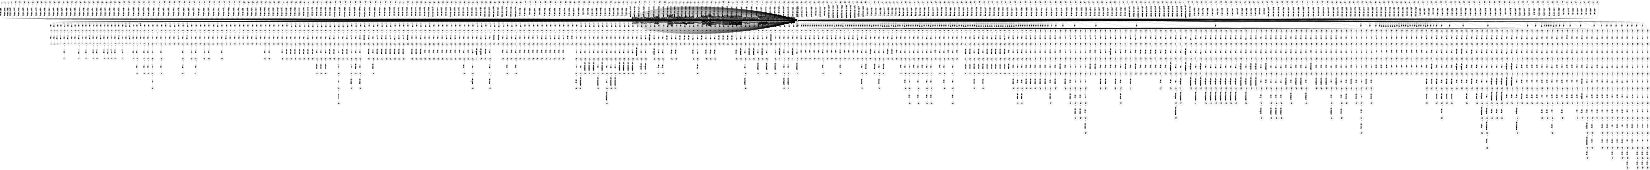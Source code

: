 digraph FST {
rankdir = LR;
size = "8.5,11";
label = "";
center = 1;
orientation = Landscape;
ranksep = "0.4";
nodesep = "0.25";
0 [label = "0", shape = circle, style = bold, fontsize = 14]
	0 -> 0 [label = "the:、/-0.56087", fontsize = 14];
	0 -> 0 [label = "the:た/-0.31363", fontsize = 14];
	0 -> 0 [label = "the:（/-0.22286", fontsize = 14];
	0 -> 0 [label = "the:その/-0.31193", fontsize = 14];
	0 -> 0 [label = "the:の/-0.46103", fontsize = 14];
	0 -> 0 [label = "the:は/-0.3999", fontsize = 14];
	0 -> 1 [label = "the:<eps>/-0.3569", fontsize = 14];
	0 -> 4 [label = "the:<eps>/-0.31222", fontsize = 14];
	0 -> 7 [label = "the:<eps>/-0.43285", fontsize = 14];
	0 -> 10 [label = "the:<eps>/-0.38489", fontsize = 14];
	0 -> 0 [label = "the:この/-0.36216", fontsize = 14];
	0 -> 0 [label = "the:前記/-0.39973", fontsize = 14];
	0 -> 0 [label = "the:する/-0.24789", fontsize = 14];
	0 -> 0 [label = "the:ア/-0.21137", fontsize = 14];
	0 -> 0 [label = "the:本/-0.2343", fontsize = 14];
	0 -> 0 [label = "the:各/-0.23004", fontsize = 14];
	0 -> 0 [label = "the:尚/-0.22102", fontsize = 14];
	0 -> 215 [label = "the:<eps>/-0.47094", fontsize = 14];
	0 -> 219 [label = "the:<eps>/-0.17375", fontsize = 14];
	0 -> 223 [label = "the:<eps>/-0.32599", fontsize = 14];
	0 -> 227 [label = "the:<eps>/-0.18021", fontsize = 14];
	0 -> 231 [label = "the:<eps>/-0.12041", fontsize = 14];
	0 -> 235 [label = "the:<eps>/-0.27194", fontsize = 14];
	0 -> 239 [label = "the:<eps>/-0.33912", fontsize = 14];
	0 -> 244 [label = "the:<eps>/-0.27593", fontsize = 14];
	0 -> 249 [label = "the:<eps>/-0.32371", fontsize = 14];
	0 -> 254 [label = "the:<eps>/-0.22292", fontsize = 14];
	0 -> 258 [label = "the:<eps>/-0.32592", fontsize = 14];
	0 -> 262 [label = "the:<eps>/-0.36994", fontsize = 14];
	0 -> 269 [label = "the:<eps>/-0.25532", fontsize = 14];
	0 -> 273 [label = "the:<eps>/-0.28047", fontsize = 14];
	0 -> 498 [label = "the:<eps>/-0.43393", fontsize = 14];
	0 -> 504 [label = "the:<eps>/-0.61178", fontsize = 14];
	0 -> 509 [label = "the:<eps>/-0.41253", fontsize = 14];
	0 -> 514 [label = "the:<eps>/-0.44861", fontsize = 14];
	0 -> 519 [label = "the:<eps>/-0.49077", fontsize = 14];
	0 -> 525 [label = "the:<eps>/-0.36769", fontsize = 14];
	0 -> 530 [label = "the:<eps>/-0.45515", fontsize = 14];
	0 -> 537 [label = "the:<eps>/-0.42749", fontsize = 14];
	0 -> 543 [label = "the:<eps>/-0.42302", fontsize = 14];
	0 -> 549 [label = "the:<eps>/-0.42969", fontsize = 14];
	0 -> 554 [label = "the:<eps>/-0.34679", fontsize = 14];
	0 -> 1615 [label = "the:<eps>/0.067537", fontsize = 14];
	0 -> 1519 [label = "the:<eps>/0.15212", fontsize = 14];
	0 -> 1512 [label = "the:<eps>/-0.031655", fontsize = 14];
	0 -> 1504 [label = "the:<eps>/-0.060468", fontsize = 14];
	0 -> 1497 [label = "the:<eps>/-0.079736", fontsize = 14];
	0 -> 1491 [label = "the:<eps>/-0.092392", fontsize = 14];
	0 -> 1484 [label = "the:<eps>/0.16526", fontsize = 14];
	0 -> 1271 [label = "the:<eps>/-0.27056", fontsize = 14];
	0 -> 1265 [label = "the:<eps>/-0.68942", fontsize = 14];
	0 -> 1258 [label = "the:<eps>/-0.40392", fontsize = 14];
	0 -> 1252 [label = "the:<eps>/0.23178", fontsize = 14];
	0 -> 1245 [label = "the:<eps>/-0.41485", fontsize = 14];
	0 -> 1238 [label = "the:<eps>/-0.35284", fontsize = 14];
	0 -> 1231 [label = "the:<eps>/-0.35994", fontsize = 14];
	0 -> 1224 [label = "the:<eps>/-0.44344", fontsize = 14];
	0 -> 1217 [label = "the:<eps>/-0.3874", fontsize = 14];
	0 -> 1210 [label = "the:<eps>/-0.36681", fontsize = 14];
	0 -> 1203 [label = "the:<eps>/-0.45419", fontsize = 14];
	0 -> 1197 [label = "the:<eps>/0.42721", fontsize = 14];
	0 -> 1190 [label = "the:<eps>/-0.41811", fontsize = 14];
	0 -> 1184 [label = "the:<eps>/0.07446", fontsize = 14];
	0 -> 1179 [label = "the:<eps>/0.089888", fontsize = 14];
	0 -> 1172 [label = "the:<eps>/-0.62415", fontsize = 14];
	0 -> 1164 [label = "the:<eps>/-0.49026", fontsize = 14];
	0 -> 559 [label = "the:<eps>/-0.3959", fontsize = 14];
	0 -> 564 [label = "the:<eps>/-0.38425", fontsize = 14];
	0 -> 569 [label = "the:<eps>/-0.66478", fontsize = 14];
	0 -> 908 [label = "the:<eps>/-0.13874", fontsize = 14];
	0 -> 913 [label = "the:<eps>/-0.062065", fontsize = 14];
	0 -> 918 [label = "the:<eps>/-0.022225", fontsize = 14];
	0 -> 924 [label = "the:<eps>/-0.019691", fontsize = 14];
	0 -> 929 [label = "the:<eps>/-0.048504", fontsize = 14];
	0 -> 935 [label = "the:<eps>/-0.011669", fontsize = 14];
	0 -> 211 [label = "the:<eps>/0.070494", fontsize = 14];
	0 -> 940 [label = "the:<eps>/-0.018537", fontsize = 14];
	0 -> 945 [label = "the:<eps>/-0.067558", fontsize = 14];
	0 -> 950 [label = "the:<eps>/-0.084565", fontsize = 14];
	0 -> 955 [label = "the:<eps>/-0.17722", fontsize = 14];
	0 -> 997 [label = "cross:<eps>/-0.19087", fontsize = 14];
	0 -> 991 [label = "cross:<eps>/-0.077737", fontsize = 14];
	0 -> 985 [label = "cross:<eps>/-0.14485", fontsize = 14];
	0 -> 978 [label = "cross:<eps>/-0.11365", fontsize = 14];
	0 -> 971 [label = "cross:<eps>/-0.10655", fontsize = 14];
	0 -> 965 [label = "cross:<eps>/-0.24603", fontsize = 14];
	0 -> 960 [label = "cross:<eps>/-0.26336", fontsize = 14];
	0 -> 1003 [label = "cross:<eps>/-0.067385", fontsize = 14];
	0 -> 1009 [label = "cross:<eps>/-0.14699", fontsize = 14];
	0 -> 1015 [label = "cross:<eps>/-0.083657", fontsize = 14];
	0 -> 1022 [label = "cross:<eps>/-0.15142", fontsize = 14];
	0 -> 1033 [label = "cross:<eps>/0.038929", fontsize = 14];
	0 -> 1039 [label = "cross:<eps>/1.8697e-06", fontsize = 14];
	0 -> 1046 [label = "cross:<eps>/-0.0071377", fontsize = 14];
	0 -> 1054 [label = "cross:<eps>/-0.07292", fontsize = 14];
	0 -> 1062 [label = "cross:<eps>/-0.053081", fontsize = 14];
	0 -> 1071 [label = "cross:<eps>/0.07601", fontsize = 14];
	0 -> 1076 [label = "cross:<eps>/0.063377", fontsize = 14];
	0 -> 1081 [label = "cross:<eps>/0.066229", fontsize = 14];
	0 -> 1087 [label = "cross:<eps>/0.10035", fontsize = 14];
	0 -> 0 [label = "cross:の/0.68982", fontsize = 14];
	0 -> 0 [label = "cross:す/0.17313", fontsize = 14];
	0 -> 0 [label = "cross:相互/0.1156", fontsize = 14];
	0 -> 0 [label = "cross:接続/0.42137", fontsize = 14];
	0 -> 0 [label = "cross:幅/0.06534", fontsize = 14];
	0 -> 0 [label = "cross:断面/-0.26777", fontsize = 14];
	0 -> 0 [label = "cross:クロス/-0.52502", fontsize = 14];
	0 -> 0 [label = "cross:跨/-0.087032", fontsize = 14];
	0 -> 0 [label = "cross:横切/-0.22701", fontsize = 14];
	0 -> 0 [label = "cross:クロ/-0.23324", fontsize = 14];
	0 -> 0 [label = "cross:縦断/-0.1184", fontsize = 14];
	0 -> 0 [label = "cross:交差/-0.30752", fontsize = 14];
	0 -> 13 [label = "cross:<eps>/-0.10757", fontsize = 14];
	0 -> 0 [label = "cross:切断/-0.0055447", fontsize = 14];
	0 -> 17 [label = "cross:<eps>/-0.26105", fontsize = 14];
	0 -> 1028 [label = "cross:<eps>/0.062851", fontsize = 14];
	0 -> 0 [label = "cross:十字/-0.33115", fontsize = 14];
	0 -> 277 [label = "cross:<eps>/-0.12868", fontsize = 14];
	0 -> 283 [label = "cross:<eps>/-0.11778", fontsize = 14];
	0 -> 345 [label = "cross:<eps>/-0.08035", fontsize = 14];
	0 -> 341 [label = "cross:<eps>/0.024815", fontsize = 14];
	0 -> 337 [label = "cross:<eps>/-0.046222", fontsize = 14];
	0 -> 334 [label = "cross:<eps>/0.0027294", fontsize = 14];
	0 -> 330 [label = "cross:<eps>/-0.20717", fontsize = 14];
	0 -> 326 [label = "cross:<eps>/0.40394", fontsize = 14];
	0 -> 322 [label = "cross:<eps>/-0.22268", fontsize = 14];
	0 -> 318 [label = "cross:<eps>/-0.086191", fontsize = 14];
	0 -> 314 [label = "cross:<eps>/-0.13422", fontsize = 14];
	0 -> 310 [label = "cross:<eps>/-0.07964", fontsize = 14];
	0 -> 306 [label = "cross:<eps>/-0.1378", fontsize = 14];
	0 -> 301 [label = "cross:<eps>/-0.10129", fontsize = 14];
	0 -> 297 [label = "cross:<eps>/-0.3343", fontsize = 14];
	0 -> 294 [label = "cross:<eps>/-0.40091", fontsize = 14];
	0 -> 288 [label = "cross:<eps>/-0.14659", fontsize = 14];
	0 -> 349 [label = "section:<eps>/0.19613", fontsize = 14];
	0 -> 353 [label = "section:<eps>/-0.30347", fontsize = 14];
	0 -> 357 [label = "section:<eps>/-0.024099", fontsize = 14];
	0 -> 365 [label = "section:<eps>/0.3884", fontsize = 14];
	0 -> 369 [label = "section:<eps>/-0.051373", fontsize = 14];
	0 -> 373 [label = "section:<eps>/-0.1462", fontsize = 14];
	0 -> 377 [label = "section:<eps>/-0.12385", fontsize = 14];
	0 -> 0 [label = "section:部/-0.61271", fontsize = 14];
	0 -> 0 [label = "section:機構/0.12441", fontsize = 14];
	0 -> 0 [label = "section:手段/-0.31879", fontsize = 14];
	0 -> 0 [label = "section:素子/0.20482", fontsize = 14];
	0 -> 0 [label = "section:部分/-0.20416", fontsize = 14];
	0 -> 0 [label = "section:区間/-0.3156", fontsize = 14];
	0 -> 0 [label = "section:断面/-0.28888", fontsize = 14];
	0 -> 0 [label = "section:所属/-0.10292", fontsize = 14];
	0 -> 0 [label = "section:セクション/-0.3449", fontsize = 14];
	0 -> 361 [label = "section:<eps>/-0.19182", fontsize = 14];
	0 -> 381 [label = "of:<eps>/-0.14833", fontsize = 14];
	0 -> 1722 [label = "of:<eps>/0.060313", fontsize = 14];
	0 -> 1714 [label = "of:<eps>/0.32557", fontsize = 14];
	0 -> 0 [label = "of:の/-0.61023", fontsize = 14];
	0 -> 1608 [label = "of:<eps>/-0.30201", fontsize = 14];
	0 -> 1601 [label = "of:<eps>/0.58993", fontsize = 14];
	0 -> 1593 [label = "of:<eps>/-0.12636", fontsize = 14];
	0 -> 1585 [label = "of:<eps>/-0.50963", fontsize = 14];
	0 -> 1577 [label = "of:<eps>/-0.26906", fontsize = 14];
	0 -> 1567 [label = "of:<eps>/-0.46125", fontsize = 14];
	0 -> 1558 [label = "of:<eps>/-0.40102", fontsize = 14];
	0 -> 385 [label = "of:<eps>/-0.009661", fontsize = 14];
	0 -> 390 [label = "of:<eps>/-0.051477", fontsize = 14];
	0 -> 1093 [label = "of:<eps>/0.085758", fontsize = 14];
	0 -> 1532 [label = "of:<eps>/0.40964", fontsize = 14];
	0 -> 1526 [label = "of:<eps>/0.30035", fontsize = 14];
	0 -> 0 [label = "of:は/-0.039741", fontsize = 14];
	0 -> 0 [label = "of:に/-0.19756", fontsize = 14];
	0 -> 20 [label = "of:<eps>/-0.19877", fontsize = 14];
	0 -> 0 [label = "of:も/0.068829", fontsize = 14];
	0 -> 0 [label = "of:が/-0.23188", fontsize = 14];
	0 -> 0 [label = "of:を/-0.38236", fontsize = 14];
	0 -> 486 [label = "of:<eps>/-0.53235", fontsize = 14];
	0 -> 489 [label = "of:<eps>/0.027535", fontsize = 14];
	0 -> 492 [label = "of:<eps>/-0.14201", fontsize = 14];
	0 -> 1158 [label = "of:<eps>/-0.31852", fontsize = 14];
	0 -> 0 [label = "an:の/-0.23655", fontsize = 14];
	0 -> 0 [label = "an:は/-0.32029", fontsize = 14];
	0 -> 23 [label = "an:<eps>/-0.29892", fontsize = 14];
	0 -> 0 [label = "an:この/-0.16544", fontsize = 14];
	0 -> 0 [label = "an:する/-0.31324", fontsize = 14];
	0 -> 0 [label = "an:を/-0.2168", fontsize = 14];
	0 -> 0 [label = "an:ａｎ/-0.29439", fontsize = 14];
	0 -> 0 [label = "an:一/-0.16559", fontsize = 14];
	0 -> 394 [label = "an:<eps>/0.16459", fontsize = 14];
	0 -> 400 [label = "an:<eps>/-0.03557", fontsize = 14];
	0 -> 404 [label = "an:<eps>/0.30888", fontsize = 14];
	0 -> 0 [label = "an:、/-0.40998", fontsize = 14];
	0 -> 0 [label = "an:た/-0.31574", fontsize = 14];
	0 -> 0 [label = "essential:概略/0.17269", fontsize = 14];
	0 -> 0 [label = "essential:実質/0.067101", fontsize = 14];
	0 -> 0 [label = "essential:構成/0.27287", fontsize = 14];
	0 -> 0 [label = "essential:欠かせ/-0.18367", fontsize = 14];
	0 -> 70 [label = "essential:<eps>/-0.47279", fontsize = 14];
	0 -> 0 [label = "essential:必須/-0.50419", fontsize = 14];
	0 -> 33 [label = "essential:<eps>/0.077551", fontsize = 14];
	0 -> 0 [label = "essential:要部/-0.34522", fontsize = 14];
	0 -> 0 [label = "essential:本来/0.018888", fontsize = 14];
	0 -> 1122 [label = "essential:<eps>/0.16417", fontsize = 14];
	0 -> 1116 [label = "essential:<eps>/-0.022391", fontsize = 14];
	0 -> 1111 [label = "essential:<eps>/-0.1121", fontsize = 14];
	0 -> 1104 [label = "essential:<eps>/-0.010473", fontsize = 14];
	0 -> 1098 [label = "essential:<eps>/0.040598", fontsize = 14];
	0 -> 1538 [label = "essential:<eps>/0.10292", fontsize = 14];
	0 -> 37 [label = "essential:<eps>/0.038261", fontsize = 14];
	0 -> 40 [label = "essential:<eps>/0.0018001", fontsize = 14];
	0 -> 0 [label = "essential:必要/0.046108", fontsize = 14];
	0 -> 44 [label = "essential:<eps>/-0.033916", fontsize = 14];
	0 -> 0 [label = "essential:行な/0.27509", fontsize = 14];
	0 -> 0 [label = "essential:不要/0.18398", fontsize = 14];
	0 -> 0 [label = "essential:主/0.19556", fontsize = 14];
	0 -> 0 [label = "essential:主要/-0.26888", fontsize = 14];
	0 -> 48 [label = "essential:<eps>/-0.2074", fontsize = 14];
	0 -> 0 [label = "essential:基本/0.14097", fontsize = 14];
	0 -> 51 [label = "essential:<eps>/0.075669", fontsize = 14];
	0 -> 0 [label = "essential:限定/0.23786", fontsize = 14];
	0 -> 0 [label = "essential:不可欠/-0.28263", fontsize = 14];
	0 -> 55 [label = "essential:<eps>/-0.36265", fontsize = 14];
	0 -> 0 [label = "essential:本質/-0.28073", fontsize = 14];
	0 -> 59 [label = "essential:<eps>/-0.30323", fontsize = 14];
	0 -> 63 [label = "essential:<eps>/-0.29817", fontsize = 14];
	0 -> 0 [label = "essential:重要/-0.097649", fontsize = 14];
	0 -> 421 [label = "essential:<eps>/-0.07407", fontsize = 14];
	0 -> 418 [label = "essential:<eps>/-0.19763", fontsize = 14];
	0 -> 412 [label = "essential:<eps>/-0.16366", fontsize = 14];
	0 -> 408 [label = "essential:<eps>/-0.07135", fontsize = 14];
	0 -> 0 [label = "essential:あ/0.19369", fontsize = 14];
	0 -> 30 [label = "essential:<eps>/0.1043", fontsize = 14];
	0 -> 26 [label = "essential:<eps>/0.10404", fontsize = 14];
	0 -> 1545 [label = "essential:<eps>/0.068559", fontsize = 14];
	0 -> 1551 [label = "essential:<eps>/0.044299", fontsize = 14];
	0 -> 67 [label = "essential:<eps>/-0.15914", fontsize = 14];
	0 -> 0 [label = "portion:領域/0.088055", fontsize = 14];
	0 -> 1137 [label = "portion:<eps>/-0.18103", fontsize = 14];
	0 -> 0 [label = "portion:部分/-0.53984", fontsize = 14];
	0 -> 0 [label = "portion:面/0.11525", fontsize = 14];
	0 -> 0 [label = "portion:位置/0.10091", fontsize = 14];
	0 -> 0 [label = "portion:側/-0.031805", fontsize = 14];
	0 -> 0 [label = "portion:分/0.016164", fontsize = 14];
	0 -> 0 [label = "portion:部/-0.62112", fontsize = 14];
	0 -> 1132 [label = "portion:<eps>/-0.26234", fontsize = 14];
	0 -> 1153 [label = "portion:<eps>/-0.11653", fontsize = 14];
	0 -> 1147 [label = "portion:<eps>/-0.057303", fontsize = 14];
	0 -> 1142 [label = "portion:<eps>/-0.2625", fontsize = 14];
	0 -> 1127 [label = "portion:<eps>/-0.23747", fontsize = 14];
	0 -> 482 [label = "portion:<eps>/0.077072", fontsize = 14];
	0 -> 478 [label = "portion:<eps>/-0.15728", fontsize = 14];
	0 -> 474 [label = "portion:<eps>/-0.16968", fontsize = 14];
	0 -> 470 [label = "portion:<eps>/-0.062458", fontsize = 14];
	0 -> 466 [label = "portion:<eps>/-0.013229", fontsize = 14];
	0 -> 0 [label = "portion:箇所/-0.17502", fontsize = 14];
	0 -> 0 [label = "portion:一部/-0.29711", fontsize = 14];
	0 -> 0 [label = "portion:部位/-0.27371", fontsize = 14];
	0 -> 462 [label = "portion:<eps>/-0.31443", fontsize = 14];
	0 -> 458 [label = "portion:<eps>/0.23243", fontsize = 14];
	0 -> 0 [label = "portion:個所/-0.15798", fontsize = 14];
	0 -> 0 [label = "portion:本体部/-0.21048", fontsize = 14];
	0 -> 454 [label = "portion:<eps>/-0.14871", fontsize = 14];
	0 -> 450 [label = "portion:<eps>/-0.088205", fontsize = 14];
	0 -> 446 [label = "portion:<eps>/-0.10175", fontsize = 14];
	0 -> 442 [label = "portion:<eps>/0.14174", fontsize = 14];
	0 -> 437 [label = "portion:<eps>/-0.22532", fontsize = 14];
	0 -> 433 [label = "portion:<eps>/-0.3117", fontsize = 14];
	0 -> 428 [label = "portion:<eps>/-0.31764", fontsize = 14];
	0 -> 424 [label = "portion:<eps>/-0.3726", fontsize = 14];
	0 -> 77 [label = "semiconductor:<eps>/-0.35249", fontsize = 14];
	0 -> 1277 [label = "semiconductor:<eps>/-0.15087", fontsize = 14];
	0 -> 586 [label = "semiconductor:<eps>/-0.60275", fontsize = 14];
	0 -> 583 [label = "semiconductor:<eps>/0.036866", fontsize = 14];
	0 -> 0 [label = "semiconductor:semi/-0.30094", fontsize = 14];
	0 -> 0 [label = "semiconductor:導体/-0.56569", fontsize = 14];
	0 -> 578 [label = "semiconductor:<eps>/-0.72503", fontsize = 14];
	0 -> 74 [label = "semiconductor:<eps>/-0.70756", fontsize = 14];
	0 -> 573 [label = "semiconductor:<eps>/0.13498", fontsize = 14];
	0 -> 0 [label = "substrate:ストレート/-0.2162", fontsize = 14];
	0 -> 0 [label = "substrate:下地/-0.090911", fontsize = 14];
	0 -> 0 [label = "substrate:基材/-0.28733", fontsize = 14];
	0 -> 0 [label = "substrate:後/0.2981", fontsize = 14];
	0 -> 0 [label = "substrate:板/0.14433", fontsize = 14];
	0 -> 590 [label = "substrate:<eps>/-0.33429", fontsize = 14];
	0 -> 595 [label = "substrate:<eps>/-0.068546", fontsize = 14];
	0 -> 0 [label = "substrate:基板/-0.73973", fontsize = 14];
	0 -> 0 [label = "substrate:基体/-0.37236", fontsize = 14];
	0 -> 0 [label = "1a:２２/0.4212", fontsize = 14];
	0 -> 0 [label = "1a:ミラー/0.19005", fontsize = 14];
	0 -> 0 [label = "1a:１８/0.21524", fontsize = 14];
	0 -> 111 [label = "1a:<eps>/-0.19519", fontsize = 14];
	0 -> 0 [label = "1a:ａ/-0.11065", fontsize = 14];
	0 -> 108 [label = "1a:<eps>/-0.51458", fontsize = 14];
	0 -> 102 [label = "1a:<eps>/-0.27337", fontsize = 14];
	0 -> 97 [label = "1a:<eps>/-0.43935", fontsize = 14];
	0 -> 92 [label = "1a:<eps>/-0.17774", fontsize = 14];
	0 -> 89 [label = "1a:<eps>/-0.095293", fontsize = 14];
	0 -> 0 [label = "1a:１/-0.24329", fontsize = 14];
	0 -> 0 [label = "1a:(/0.10508", fontsize = 14];
	0 -> 80 [label = "1a:<eps>/-0.18356", fontsize = 14];
	0 -> 84 [label = "1a:<eps>/-0.19236", fontsize = 14];
	0 -> 0 [label = "1a:３/0.3547", fontsize = 14];
	0 -> 0 [label = "after:後/-0.63192", fontsize = 14];
	0 -> 0 [label = "after:さらに/0.11889", fontsize = 14];
	0 -> 0 [label = "after:から/-0.087003", fontsize = 14];
	0 -> 0 [label = "after:以降/-0.26451", fontsize = 14];
	0 -> 0 [label = "after:経/-0.10086", fontsize = 14];
	0 -> 600 [label = "after:<eps>/0.2189", fontsize = 14];
	0 -> 603 [label = "after:<eps>/0.15991", fontsize = 14];
	0 -> 607 [label = "after:<eps>/-0.40417", fontsize = 14];
	0 -> 611 [label = "after:<eps>/0.28097", fontsize = 14];
	0 -> 614 [label = "after:<eps>/0.47632", fontsize = 14];
	0 -> 617 [label = "after:<eps>/0.7536", fontsize = 14];
	0 -> 620 [label = "after:<eps>/0.16633", fontsize = 14];
	0 -> 624 [label = "after:<eps>/-0.27005", fontsize = 14];
	0 -> 629 [label = "after:<eps>/0.077441", fontsize = 14];
	0 -> 632 [label = "after:<eps>/-0.51241", fontsize = 14];
	0 -> 636 [label = "after:<eps>/-0.19585", fontsize = 14];
	0 -> 640 [label = "after:<eps>/-0.19843", fontsize = 14];
	0 -> 644 [label = "after:<eps>/0.35856", fontsize = 14];
	0 -> 647 [label = "after:<eps>/0.67873", fontsize = 14];
	0 -> 650 [label = "after:<eps>/-0.010292", fontsize = 14];
	0 -> 653 [label = "after:<eps>/0.13403", fontsize = 14];
	0 -> 656 [label = "after:<eps>/-0.17037", fontsize = 14];
	0 -> 0 [label = "after:行/0.14875", fontsize = 14];
	0 -> 0 [label = "after:たら/-0.19537", fontsize = 14];
	0 -> 0 [label = "after:そして/-0.089448", fontsize = 14];
	0 -> 125 [label = "after:<eps>/-0.40306", fontsize = 14];
	0 -> 1285 [label = "after:<eps>/-0.017568", fontsize = 14];
	0 -> 128 [label = "after:<eps>/-0.41025", fontsize = 14];
	0 -> 0 [label = "after:一旦/0.019939", fontsize = 14];
	0 -> 0 [label = "after:次/0.021611", fontsize = 14];
	0 -> 0 [label = "after:た/-0.22686", fontsize = 14];
	0 -> 116 [label = "after:<eps>/-0.6139", fontsize = 14];
	0 -> 119 [label = "after:<eps>/-0.28651", fontsize = 14];
	0 -> 122 [label = "after:<eps>/-0.29268", fontsize = 14];
	0 -> 716 [label = "this:<eps>/-0.13386", fontsize = 14];
	0 -> 720 [label = "this:<eps>/-0.20675", fontsize = 14];
	0 -> 1291 [label = "this:<eps>/-0.14643", fontsize = 14];
	0 -> 1299 [label = "this:<eps>/-0.22711", fontsize = 14];
	0 -> 1307 [label = "this:<eps>/-0.24844", fontsize = 14];
	0 -> 1315 [label = "this:<eps>/-0.43588", fontsize = 14];
	0 -> 1321 [label = "this:<eps>/-0.23595", fontsize = 14];
	0 -> 1328 [label = "this:<eps>/-0.19314", fontsize = 14];
	0 -> 1334 [label = "this:<eps>/-0.34274", fontsize = 14];
	0 -> 1340 [label = "this:<eps>/0.17761", fontsize = 14];
	0 -> 1347 [label = "this:<eps>/0.42116", fontsize = 14];
	0 -> 1352 [label = "this:<eps>/-0.2114", fontsize = 14];
	0 -> 1358 [label = "this:<eps>/-0.17457", fontsize = 14];
	0 -> 1364 [label = "this:<eps>/-0.1191", fontsize = 14];
	0 -> 1370 [label = "this:<eps>/-0.13646", fontsize = 14];
	0 -> 1378 [label = "this:<eps>/0.0015301", fontsize = 14];
	0 -> 0 [label = "this:本/-0.42022", fontsize = 14];
	0 -> 0 [label = "this:こと/0.16831", fontsize = 14];
	0 -> 0 [label = "this:これ/-0.42562", fontsize = 14];
	0 -> 0 [label = "this:したが/-0.13835", fontsize = 14];
	0 -> 0 [label = "this:この/-0.59276", fontsize = 14];
	0 -> 0 [label = "this:なお/-0.06668", fontsize = 14];
	0 -> 0 [label = "this:その/-0.17035", fontsize = 14];
	0 -> 0 [label = "this:同/-0.035715", fontsize = 14];
	0 -> 0 [label = "this:該/-0.14966", fontsize = 14];
	0 -> 0 [label = "this:ロック/0.15592", fontsize = 14];
	0 -> 660 [label = "this:<eps>/-0.15455", fontsize = 14];
	0 -> 664 [label = "this:<eps>/-0.31463", fontsize = 14];
	0 -> 670 [label = "this:<eps>/0.026305", fontsize = 14];
	0 -> 674 [label = "this:<eps>/-0.59178", fontsize = 14];
	0 -> 678 [label = "this:<eps>/-0.26118", fontsize = 14];
	0 -> 683 [label = "this:<eps>/-0.28709", fontsize = 14];
	0 -> 687 [label = "this:<eps>/-0.016945", fontsize = 14];
	0 -> 692 [label = "this:<eps>/0.16791", fontsize = 14];
	0 -> 695 [label = "this:<eps>/-0.037824", fontsize = 14];
	0 -> 700 [label = "this:<eps>/-0.40126", fontsize = 14];
	0 -> 704 [label = "this:<eps>/-0.24635", fontsize = 14];
	0 -> 710 [label = "this:<eps>/-0.22398", fontsize = 14];
	0 -> 725 [label = "processing:<eps>/0.2046", fontsize = 14];
	0 -> 729 [label = "processing:<eps>/0.26007", fontsize = 14];
	0 -> 733 [label = "processing:<eps>/0.051177", fontsize = 14];
	0 -> 737 [label = "processing:<eps>/0.11584", fontsize = 14];
	0 -> 741 [label = "processing:<eps>/-0.48901", fontsize = 14];
	0 -> 745 [label = "processing:<eps>/-0.29002", fontsize = 14];
	0 -> 750 [label = "processing:<eps>/-0.15099", fontsize = 14];
	0 -> 0 [label = "processing:プロセス/-0.090858", fontsize = 14];
	0 -> 0 [label = "processing:処置/-0.087708", fontsize = 14];
	0 -> 0 [label = "processing:加工/-0.38817", fontsize = 14];
	0 -> 133 [label = "processing:<eps>/-0.32981", fontsize = 14];
	0 -> 0 [label = "processing:処理/-0.68636", fontsize = 14];
	0 -> 0 [label = "processing:工程/0.026737", fontsize = 14];
	0 -> 754 [label = "processing:<eps>/-0.55999", fontsize = 14];
	0 -> 758 [label = "processing:<eps>/-0.53853", fontsize = 14];
	0 -> 762 [label = "processing:<eps>/-0.22188", fontsize = 14];
	0 -> 767 [label = "processing:<eps>/-0.27695", fontsize = 14];
	0 -> 771 [label = "processing:<eps>/-0.23995", fontsize = 14];
	0 -> 775 [label = "processing:<eps>/-0.0077989", fontsize = 14];
	0 -> 779 [label = "processing:<eps>/0.11576", fontsize = 14];
	0 -> 789 [label = "is:<eps>/-0.040813", fontsize = 14];
	0 -> 783 [label = "is:<eps>/-0.47673", fontsize = 14];
	0 -> 0 [label = "is:あ/-0.039107", fontsize = 14];
	0 -> 1427 [label = "is:<eps>/-0.19466", fontsize = 14];
	0 -> 1421 [label = "is:<eps>/-0.26856", fontsize = 14];
	0 -> 1412 [label = "is:<eps>/-0.27617", fontsize = 14];
	0 -> 1405 [label = "is:<eps>/-0.158", fontsize = 14];
	0 -> 1399 [label = "is:<eps>/-0.12059", fontsize = 14];
	0 -> 1392 [label = "is:<eps>/-0.21037", fontsize = 14];
	0 -> 1384 [label = "is:<eps>/-0.18077", fontsize = 14];
	0 -> 794 [label = "is:<eps>/0.12694", fontsize = 14];
	0 -> 798 [label = "is:<eps>/-0.36696", fontsize = 14];
	0 -> 803 [label = "is:<eps>/-0.29369", fontsize = 14];
	0 -> 809 [label = "is:<eps>/-0.42561", fontsize = 14];
	0 -> 814 [label = "is:<eps>/-0.24233", fontsize = 14];
	0 -> 818 [label = "is:<eps>/0.05022", fontsize = 14];
	0 -> 1624 [label = "is:<eps>/0.35846", fontsize = 14];
	0 -> 0 [label = "is:の/0.052175", fontsize = 14];
	0 -> 0 [label = "is:は/-0.57102", fontsize = 14];
	0 -> 0 [label = "is:に/-0.060866", fontsize = 14];
	0 -> 0 [label = "is:も/-0.11893", fontsize = 14];
	0 -> 0 [label = "is:が/-0.59235", fontsize = 14];
	0 -> 0 [label = "is:を/-0.5021", fontsize = 14];
	0 -> 0 [label = "is:れ/-0.27942", fontsize = 14];
	0 -> 1849 [label = "shown:<eps>/-0.31904", fontsize = 14];
	0 -> 1837 [label = "shown:<eps>/-0.32136", fontsize = 14];
	0 -> 1825 [label = "shown:<eps>/-0.30738", fontsize = 14];
	0 -> 1815 [label = "shown:<eps>/-0.48667", fontsize = 14];
	0 -> 1803 [label = "shown:<eps>/-0.31807", fontsize = 14];
	0 -> 1792 [label = "shown:<eps>/-0.31213", fontsize = 14];
	0 -> 1782 [label = "shown:<eps>/-0.23588", fontsize = 14];
	0 -> 1771 [label = "shown:<eps>/-0.025834", fontsize = 14];
	0 -> 1761 [label = "shown:<eps>/-0.11225", fontsize = 14];
	0 -> 1751 [label = "shown:<eps>/-0.22937", fontsize = 14];
	0 -> 1743 [label = "shown:<eps>/0.27398", fontsize = 14];
	0 -> 1733 [label = "shown:<eps>/0.26787", fontsize = 14];
	0 -> 822 [label = "shown:<eps>/0.16947", fontsize = 14];
	0 -> 826 [label = "shown:<eps>/-0.30334", fontsize = 14];
	0 -> 831 [label = "shown:<eps>/-0.4413", fontsize = 14];
	0 -> 837 [label = "shown:<eps>/-0.30285", fontsize = 14];
	0 -> 156 [label = "shown:<eps>/-0.34584", fontsize = 14];
	0 -> 152 [label = "shown:<eps>/-0.36707", fontsize = 14];
	0 -> 148 [label = "shown:<eps>/-0.47962", fontsize = 14];
	0 -> 145 [label = "shown:<eps>/-0.34084", fontsize = 14];
	0 -> 0 [label = "shown:示/-0.30397", fontsize = 14];
	0 -> 844 [label = "shown:<eps>/-0.37172", fontsize = 14];
	0 -> 849 [label = "shown:<eps>/-0.31821", fontsize = 14];
	0 -> 856 [label = "shown:<eps>/-0.56569", fontsize = 14];
	0 -> 861 [label = "shown:<eps>/-0.44773", fontsize = 14];
	0 -> 868 [label = "shown:<eps>/-0.38882", fontsize = 14];
	0 -> 875 [label = "shown:<eps>/-0.087037", fontsize = 14];
	0 -> 879 [label = "shown:<eps>/-0.16766", fontsize = 14];
	0 -> 884 [label = "shown:<eps>/-0.15946", fontsize = 14];
	0 -> 890 [label = "shown:<eps>/-0.14503", fontsize = 14];
	0 -> 894 [label = "shown:<eps>/-0.29513", fontsize = 14];
	0 -> 901 [label = "shown:<eps>/-0.4336", fontsize = 14];
	0 -> 0 [label = "shown:よう/-0.23595", fontsize = 14];
	0 -> 136 [label = "shown:<eps>/-0.43349", fontsize = 14];
	0 -> 140 [label = "shown:<eps>/-0.46625", fontsize = 14];
	0 -> 0 [label = "shown:もの/0.02578", fontsize = 14];
	0 -> 0 [label = "shown:）/0.037733", fontsize = 14];
	0 -> 162 [label = "in:<eps>/-0.55957", fontsize = 14];
	0 -> 0 [label = "in:方向/-0.11699", fontsize = 14];
	0 -> 172 [label = "in:<eps>/-0.3391", fontsize = 14];
	0 -> 0 [label = "in:内/-0.34724", fontsize = 14];
	0 -> 169 [label = "in:<eps>/-0.38334", fontsize = 14];
	0 -> 1434 [label = "in:<eps>/0.10735", fontsize = 14];
	0 -> 1439 [label = "in:<eps>/-0.15816", fontsize = 14];
	0 -> 1444 [label = "in:<eps>/-0.19078", fontsize = 14];
	0 -> 0 [label = "in:中/-0.38081", fontsize = 14];
	0 -> 166 [label = "in:<eps>/-0.25588", fontsize = 14];
	0 -> 0 [label = "in:を/0.10485", fontsize = 14];
	0 -> 0 [label = "in:い/-0.20005", fontsize = 14];
	0 -> 175 [label = "in:<eps>/-0.39326", fontsize = 14];
	0 -> 159 [label = "in:<eps>/-0.48289", fontsize = 14];
	0 -> 0 [label = "in:に/-0.47864", fontsize = 14];
	0 -> 0 [label = "in:し/-0.10563", fontsize = 14];
	0 -> 0 [label = "in:で/-0.39898", fontsize = 14];
	0 -> 0 [label = "in:また/-0.18899", fontsize = 14];
	0 -> 1699 [label = "in:<eps>/0.075416", fontsize = 14];
	0 -> 1692 [label = "in:<eps>/-0.15633", fontsize = 14];
	0 -> 1684 [label = "in:<eps>/-0.28837", fontsize = 14];
	0 -> 1677 [label = "in:<eps>/-0.29021", fontsize = 14];
	0 -> 1668 [label = "in:<eps>/-0.48801", fontsize = 14];
	0 -> 1660 [label = "in:<eps>/-0.31758", fontsize = 14];
	0 -> 1652 [label = "in:<eps>/-0.20075", fontsize = 14];
	0 -> 1645 [label = "in:<eps>/-0.29612", fontsize = 14];
	0 -> 1638 [label = "in:<eps>/-0.23402", fontsize = 14];
	0 -> 1631 [label = "in:<eps>/0.11227", fontsize = 14];
	0 -> 0 [label = "in:の/0.065169", fontsize = 14];
	0 -> 181 [label = "in:<eps>/-0.24155", fontsize = 14];
	0 -> 0 [label = "in:そして/-0.12282", fontsize = 14];
	0 -> 0 [label = "in:さ/-0.21148", fontsize = 14];
	0 -> 178 [label = "in:<eps>/-0.36047", fontsize = 14];
	0 -> 1469 [label = "fig:<eps>/0.13459", fontsize = 14];
	0 -> 0 [label = "fig:（/-0.067097", fontsize = 14];
	0 -> 0 [label = "fig:図/-0.37864", fontsize = 14];
	0 -> 1449 [label = "fig:<eps>/0.50747", fontsize = 14];
	0 -> 1454 [label = "fig:<eps>/0.30722", fontsize = 14];
	0 -> 1459 [label = "fig:<eps>/0.3654", fontsize = 14];
	0 -> 1464 [label = "fig:<eps>/0.53038", fontsize = 14];
	0 -> 1474 [label = "fig:<eps>/0.10807", fontsize = 14];
	0 -> 905 [label = "fig:<eps>/-0.62698", fontsize = 14];
	0 -> 1479 [label = "fig:<eps>/-0.65778", fontsize = 14];
	0 -> 1706 [label = "fig:<eps>/-0.35552", fontsize = 14];
	0 -> 0 [label = ".:る/-0.36042", fontsize = 14];
	0 -> 197 [label = ".:<eps>/-0.40936", fontsize = 14];
	0 -> 201 [label = ".:<eps>/-0.70148", fontsize = 14];
	0 -> 204 [label = ".:<eps>/-0.38263", fontsize = 14];
	0 -> 207 [label = ".:<eps>/-0.60702", fontsize = 14];
	0 -> 184 [label = ".:<eps>/-0.37591", fontsize = 14];
	0 -> 193 [label = ".:<eps>/-0.67686", fontsize = 14];
	0 -> 187 [label = ".:<eps>/-0.56222", fontsize = 14];
	0 -> 190 [label = ".:<eps>/-0.5232", fontsize = 14];
	0 -> 0 [label = ".:。/-0.62093", fontsize = 14];
	0 -> 0 [label = "26:２２/0.23481", fontsize = 14];
	0 -> 0 [label = "26:26/-0.4139", fontsize = 14];
	0 -> 0 [label = "26:２５/0.11903", fontsize = 14];
	0 -> 0 [label = "26:２６/-0.74175", fontsize = 14];
	0 -> 0 [label = "26:１３/0.36101", fontsize = 14];
	0 -> 0 [label = "26:２３/0.029029", fontsize = 14];
1 [label = "1", shape = circle, style = solid, fontsize = 14]
2 [label = "2", shape = circle, style = solid, fontsize = 14]
	2 -> 3 [label = "<eps>:は", fontsize = 14];
3 [label = "3", shape = circle, style = solid, fontsize = 14]
	3 -> 0 [label = "<eps>:、", fontsize = 14];
4 [label = "4", shape = circle, style = solid, fontsize = 14]
5 [label = "5", shape = circle, style = solid, fontsize = 14]
	5 -> 6 [label = "<eps>:は", fontsize = 14];
6 [label = "6", shape = circle, style = solid, fontsize = 14]
	6 -> 0 [label = "<eps>:この", fontsize = 14];
7 [label = "7", shape = circle, style = solid, fontsize = 14]
8 [label = "8", shape = circle, style = solid, fontsize = 14]
	8 -> 9 [label = "<eps>:また", fontsize = 14];
9 [label = "9", shape = circle, style = solid, fontsize = 14]
	9 -> 0 [label = "<eps>:、", fontsize = 14];
10 [label = "10", shape = circle, style = solid, fontsize = 14]
11 [label = "11", shape = circle, style = solid, fontsize = 14]
	11 -> 12 [label = "<eps>:なお", fontsize = 14];
12 [label = "12", shape = circle, style = solid, fontsize = 14]
	12 -> 0 [label = "<eps>:、", fontsize = 14];
13 [label = "13", shape = circle, style = solid, fontsize = 14]
14 [label = "14", shape = circle, style = solid, fontsize = 14]
	14 -> 15 [label = "<eps>:十", fontsize = 14];
15 [label = "15", shape = circle, style = solid, fontsize = 14]
	15 -> 16 [label = "<eps>:字", fontsize = 14];
16 [label = "16", shape = circle, style = solid, fontsize = 14]
	16 -> 0 [label = "<eps>:形状", fontsize = 14];
17 [label = "17", shape = circle, style = solid, fontsize = 14]
18 [label = "18", shape = circle, style = solid, fontsize = 14]
	18 -> 19 [label = "<eps>:横断", fontsize = 14];
19 [label = "19", shape = circle, style = solid, fontsize = 14]
	19 -> 0 [label = "<eps>:面", fontsize = 14];
20 [label = "20", shape = circle, style = solid, fontsize = 14]
21 [label = "21", shape = circle, style = solid, fontsize = 14]
	21 -> 22 [label = "<eps>:に", fontsize = 14];
22 [label = "22", shape = circle, style = solid, fontsize = 14]
	22 -> 0 [label = "<eps>:おけ", fontsize = 14];
23 [label = "23", shape = circle, style = solid, fontsize = 14]
24 [label = "24", shape = circle, style = solid, fontsize = 14]
	24 -> 25 [label = "<eps>:は", fontsize = 14];
25 [label = "25", shape = circle, style = solid, fontsize = 14]
	25 -> 0 [label = "<eps>:、", fontsize = 14];
26 [label = "26", shape = circle, style = solid, fontsize = 14]
27 [label = "27", shape = circle, style = solid, fontsize = 14]
	27 -> 28 [label = "<eps>:さらに", fontsize = 14];
28 [label = "28", shape = circle, style = solid, fontsize = 14]
	28 -> 29 [label = "<eps>:具体", fontsize = 14];
29 [label = "29", shape = circle, style = solid, fontsize = 14]
	29 -> 0 [label = "<eps>:化", fontsize = 14];
30 [label = "30", shape = circle, style = solid, fontsize = 14]
31 [label = "31", shape = circle, style = solid, fontsize = 14]
	31 -> 32 [label = "<eps>:で", fontsize = 14];
32 [label = "32", shape = circle, style = solid, fontsize = 14]
	32 -> 0 [label = "<eps>:あ", fontsize = 14];
33 [label = "33", shape = circle, style = solid, fontsize = 14]
34 [label = "34", shape = circle, style = solid, fontsize = 14]
	34 -> 35 [label = "<eps>:もの", fontsize = 14];
35 [label = "35", shape = circle, style = solid, fontsize = 14]
	35 -> 36 [label = "<eps>:で", fontsize = 14];
36 [label = "36", shape = circle, style = solid, fontsize = 14]
	36 -> 0 [label = "<eps>:あ", fontsize = 14];
37 [label = "37", shape = circle, style = solid, fontsize = 14]
38 [label = "38", shape = circle, style = solid, fontsize = 14]
	38 -> 39 [label = "<eps>:実質", fontsize = 14];
39 [label = "39", shape = circle, style = solid, fontsize = 14]
	39 -> 0 [label = "<eps>:的", fontsize = 14];
40 [label = "40", shape = circle, style = solid, fontsize = 14]
41 [label = "41", shape = circle, style = solid, fontsize = 14]
	41 -> 42 [label = "<eps>:実質", fontsize = 14];
42 [label = "42", shape = circle, style = solid, fontsize = 14]
	42 -> 43 [label = "<eps>:的", fontsize = 14];
43 [label = "43", shape = circle, style = solid, fontsize = 14]
	43 -> 0 [label = "<eps>:な", fontsize = 14];
44 [label = "44", shape = circle, style = solid, fontsize = 14]
45 [label = "45", shape = circle, style = solid, fontsize = 14]
	45 -> 46 [label = "<eps>:必要", fontsize = 14];
46 [label = "46", shape = circle, style = solid, fontsize = 14]
	46 -> 47 [label = "<eps>:で", fontsize = 14];
47 [label = "47", shape = circle, style = solid, fontsize = 14]
	47 -> 0 [label = "<eps>:あ", fontsize = 14];
48 [label = "48", shape = circle, style = solid, fontsize = 14]
49 [label = "49", shape = circle, style = solid, fontsize = 14]
	49 -> 50 [label = "<eps>:主要", fontsize = 14];
50 [label = "50", shape = circle, style = solid, fontsize = 14]
	50 -> 0 [label = "<eps>:な", fontsize = 14];
51 [label = "51", shape = circle, style = solid, fontsize = 14]
52 [label = "52", shape = circle, style = solid, fontsize = 14]
	52 -> 53 [label = "<eps>:基本", fontsize = 14];
53 [label = "53", shape = circle, style = solid, fontsize = 14]
	53 -> 54 [label = "<eps>:的", fontsize = 14];
54 [label = "54", shape = circle, style = solid, fontsize = 14]
	54 -> 0 [label = "<eps>:な", fontsize = 14];
55 [label = "55", shape = circle, style = solid, fontsize = 14]
56 [label = "56", shape = circle, style = solid, fontsize = 14]
	56 -> 57 [label = "<eps>:不可欠", fontsize = 14];
57 [label = "57", shape = circle, style = solid, fontsize = 14]
	57 -> 58 [label = "<eps>:で", fontsize = 14];
58 [label = "58", shape = circle, style = solid, fontsize = 14]
	58 -> 0 [label = "<eps>:あ", fontsize = 14];
59 [label = "59", shape = circle, style = solid, fontsize = 14]
60 [label = "60", shape = circle, style = solid, fontsize = 14]
	60 -> 61 [label = "<eps>:本質", fontsize = 14];
61 [label = "61", shape = circle, style = solid, fontsize = 14]
	61 -> 62 [label = "<eps>:的", fontsize = 14];
62 [label = "62", shape = circle, style = solid, fontsize = 14]
	62 -> 0 [label = "<eps>:で", fontsize = 14];
63 [label = "63", shape = circle, style = solid, fontsize = 14]
64 [label = "64", shape = circle, style = solid, fontsize = 14]
	64 -> 65 [label = "<eps>:本質", fontsize = 14];
65 [label = "65", shape = circle, style = solid, fontsize = 14]
	65 -> 66 [label = "<eps>:的", fontsize = 14];
66 [label = "66", shape = circle, style = solid, fontsize = 14]
	66 -> 0 [label = "<eps>:な", fontsize = 14];
67 [label = "67", shape = circle, style = solid, fontsize = 14]
68 [label = "68", shape = circle, style = solid, fontsize = 14]
	68 -> 69 [label = "<eps>:重要", fontsize = 14];
69 [label = "69", shape = circle, style = solid, fontsize = 14]
	69 -> 0 [label = "<eps>:な", fontsize = 14];
70 [label = "70", shape = circle, style = solid, fontsize = 14]
71 [label = "71", shape = circle, style = solid, fontsize = 14]
	71 -> 72 [label = "<eps>:必須", fontsize = 14];
72 [label = "72", shape = circle, style = solid, fontsize = 14]
	72 -> 73 [label = "<eps>:で", fontsize = 14];
73 [label = "73", shape = circle, style = solid, fontsize = 14]
	73 -> 0 [label = "<eps>:あ", fontsize = 14];
74 [label = "74", shape = circle, style = solid, fontsize = 14]
75 [label = "75", shape = circle, style = solid, fontsize = 14]
	75 -> 76 [label = "<eps>:半", fontsize = 14];
76 [label = "76", shape = circle, style = solid, fontsize = 14]
	76 -> 0 [label = "<eps>:導体", fontsize = 14];
77 [label = "77", shape = circle, style = solid, fontsize = 14]
78 [label = "78", shape = circle, style = solid, fontsize = 14]
	78 -> 79 [label = "<eps>:後半", fontsize = 14];
79 [label = "79", shape = circle, style = solid, fontsize = 14]
	79 -> 0 [label = "<eps>:導体", fontsize = 14];
80 [label = "80", shape = circle, style = solid, fontsize = 14]
81 [label = "81", shape = circle, style = solid, fontsize = 14]
	81 -> 82 [label = "<eps>:（", fontsize = 14];
82 [label = "82", shape = circle, style = solid, fontsize = 14]
	82 -> 83 [label = "<eps>:ａ", fontsize = 14];
83 [label = "83", shape = circle, style = solid, fontsize = 14]
	83 -> 0 [label = "<eps>:）", fontsize = 14];
84 [label = "84", shape = circle, style = solid, fontsize = 14]
85 [label = "85", shape = circle, style = solid, fontsize = 14]
	85 -> 86 [label = "<eps>:５", fontsize = 14];
86 [label = "86", shape = circle, style = solid, fontsize = 14]
	86 -> 87 [label = "<eps>:（", fontsize = 14];
87 [label = "87", shape = circle, style = solid, fontsize = 14]
	87 -> 88 [label = "<eps>:ａ", fontsize = 14];
88 [label = "88", shape = circle, style = solid, fontsize = 14]
	88 -> 0 [label = "<eps>:）", fontsize = 14];
89 [label = "89", shape = circle, style = solid, fontsize = 14]
90 [label = "90", shape = circle, style = solid, fontsize = 14]
	90 -> 91 [label = "<eps>:１", fontsize = 14];
91 [label = "91", shape = circle, style = solid, fontsize = 14]
	91 -> 0 [label = "<eps>:a", fontsize = 14];
92 [label = "92", shape = circle, style = solid, fontsize = 14]
93 [label = "93", shape = circle, style = solid, fontsize = 14]
	93 -> 94 [label = "<eps>:１", fontsize = 14];
94 [label = "94", shape = circle, style = solid, fontsize = 14]
	94 -> 95 [label = "<eps>:（", fontsize = 14];
95 [label = "95", shape = circle, style = solid, fontsize = 14]
	95 -> 96 [label = "<eps>:１", fontsize = 14];
96 [label = "96", shape = circle, style = solid, fontsize = 14]
	96 -> 0 [label = "<eps>:）", fontsize = 14];
97 [label = "97", shape = circle, style = solid, fontsize = 14]
98 [label = "98", shape = circle, style = solid, fontsize = 14]
	98 -> 99 [label = "<eps>:１", fontsize = 14];
99 [label = "99", shape = circle, style = solid, fontsize = 14]
	99 -> 100 [label = "<eps>:（", fontsize = 14];
100 [label = "100", shape = circle, style = solid, fontsize = 14]
	100 -> 101 [label = "<eps>:ａ", fontsize = 14];
101 [label = "101", shape = circle, style = solid, fontsize = 14]
	101 -> 0 [label = "<eps>:）", fontsize = 14];
102 [label = "102", shape = circle, style = solid, fontsize = 14]
103 [label = "103", shape = circle, style = solid, fontsize = 14]
	103 -> 104 [label = "<eps>:１", fontsize = 14];
104 [label = "104", shape = circle, style = solid, fontsize = 14]
	104 -> 105 [label = "<eps>:の", fontsize = 14];
105 [label = "105", shape = circle, style = solid, fontsize = 14]
	105 -> 106 [label = "<eps>:（", fontsize = 14];
106 [label = "106", shape = circle, style = solid, fontsize = 14]
	106 -> 107 [label = "<eps>:ａ", fontsize = 14];
107 [label = "107", shape = circle, style = solid, fontsize = 14]
	107 -> 0 [label = "<eps>:）", fontsize = 14];
108 [label = "108", shape = circle, style = solid, fontsize = 14]
109 [label = "109", shape = circle, style = solid, fontsize = 14]
	109 -> 110 [label = "<eps>:１", fontsize = 14];
110 [label = "110", shape = circle, style = solid, fontsize = 14]
	110 -> 0 [label = "<eps>:ａ", fontsize = 14];
111 [label = "111", shape = circle, style = solid, fontsize = 14]
112 [label = "112", shape = circle, style = solid, fontsize = 14]
	112 -> 113 [label = "<eps>:７", fontsize = 14];
113 [label = "113", shape = circle, style = solid, fontsize = 14]
	113 -> 114 [label = "<eps>:（", fontsize = 14];
114 [label = "114", shape = circle, style = solid, fontsize = 14]
	114 -> 115 [label = "<eps>:ａ", fontsize = 14];
115 [label = "115", shape = circle, style = solid, fontsize = 14]
	115 -> 0 [label = "<eps>:）", fontsize = 14];
116 [label = "116", shape = circle, style = solid, fontsize = 14]
117 [label = "117", shape = circle, style = solid, fontsize = 14]
	117 -> 118 [label = "<eps>:た", fontsize = 14];
118 [label = "118", shape = circle, style = solid, fontsize = 14]
	118 -> 0 [label = "<eps>:後", fontsize = 14];
119 [label = "119", shape = circle, style = solid, fontsize = 14]
120 [label = "120", shape = circle, style = solid, fontsize = 14]
	120 -> 121 [label = "<eps>:た", fontsize = 14];
121 [label = "121", shape = circle, style = solid, fontsize = 14]
	121 -> 0 [label = "<eps>:のち", fontsize = 14];
122 [label = "122", shape = circle, style = solid, fontsize = 14]
123 [label = "123", shape = circle, style = solid, fontsize = 14]
	123 -> 124 [label = "<eps>:た", fontsize = 14];
124 [label = "124", shape = circle, style = solid, fontsize = 14]
	124 -> 0 [label = "<eps>:あと", fontsize = 14];
125 [label = "125", shape = circle, style = solid, fontsize = 14]
126 [label = "126", shape = circle, style = solid, fontsize = 14]
	126 -> 127 [label = "<eps>:終了", fontsize = 14];
127 [label = "127", shape = circle, style = solid, fontsize = 14]
	127 -> 0 [label = "<eps>:後", fontsize = 14];
128 [label = "128", shape = circle, style = solid, fontsize = 14]
129 [label = "129", shape = circle, style = solid, fontsize = 14]
	129 -> 130 [label = "<eps>:終了", fontsize = 14];
130 [label = "130", shape = circle, style = solid, fontsize = 14]
	130 -> 131 [label = "<eps>:し", fontsize = 14];
131 [label = "131", shape = circle, style = solid, fontsize = 14]
	131 -> 132 [label = "<eps>:た", fontsize = 14];
132 [label = "132", shape = circle, style = solid, fontsize = 14]
	132 -> 0 [label = "<eps>:後", fontsize = 14];
133 [label = "133", shape = circle, style = solid, fontsize = 14]
134 [label = "134", shape = circle, style = solid, fontsize = 14]
	134 -> 135 [label = "<eps>:演算", fontsize = 14];
135 [label = "135", shape = circle, style = solid, fontsize = 14]
	135 -> 0 [label = "<eps>:処理", fontsize = 14];
136 [label = "136", shape = circle, style = solid, fontsize = 14]
137 [label = "137", shape = circle, style = solid, fontsize = 14]
	137 -> 138 [label = "<eps>:に", fontsize = 14];
138 [label = "138", shape = circle, style = solid, fontsize = 14]
	138 -> 139 [label = "<eps>:示", fontsize = 14];
139 [label = "139", shape = circle, style = solid, fontsize = 14]
	139 -> 0 [label = "<eps>:し", fontsize = 14];
140 [label = "140", shape = circle, style = solid, fontsize = 14]
141 [label = "141", shape = circle, style = solid, fontsize = 14]
	141 -> 142 [label = "<eps>:に", fontsize = 14];
142 [label = "142", shape = circle, style = solid, fontsize = 14]
	142 -> 143 [label = "<eps>:示", fontsize = 14];
143 [label = "143", shape = circle, style = solid, fontsize = 14]
	143 -> 144 [label = "<eps>:し", fontsize = 14];
144 [label = "144", shape = circle, style = solid, fontsize = 14]
	144 -> 0 [label = "<eps>:た", fontsize = 14];
145 [label = "145", shape = circle, style = solid, fontsize = 14]
146 [label = "146", shape = circle, style = solid, fontsize = 14]
	146 -> 147 [label = "<eps>:示", fontsize = 14];
147 [label = "147", shape = circle, style = solid, fontsize = 14]
	147 -> 0 [label = "<eps>:し", fontsize = 14];
148 [label = "148", shape = circle, style = solid, fontsize = 14]
149 [label = "149", shape = circle, style = solid, fontsize = 14]
	149 -> 150 [label = "<eps>:示", fontsize = 14];
150 [label = "150", shape = circle, style = solid, fontsize = 14]
	150 -> 151 [label = "<eps>:し", fontsize = 14];
151 [label = "151", shape = circle, style = solid, fontsize = 14]
	151 -> 0 [label = "<eps>:た", fontsize = 14];
152 [label = "152", shape = circle, style = solid, fontsize = 14]
153 [label = "153", shape = circle, style = solid, fontsize = 14]
	153 -> 154 [label = "<eps>:示", fontsize = 14];
154 [label = "154", shape = circle, style = solid, fontsize = 14]
	154 -> 155 [label = "<eps>:さ", fontsize = 14];
155 [label = "155", shape = circle, style = solid, fontsize = 14]
	155 -> 0 [label = "<eps>:れ", fontsize = 14];
156 [label = "156", shape = circle, style = solid, fontsize = 14]
157 [label = "157", shape = circle, style = solid, fontsize = 14]
	157 -> 158 [label = "<eps>:示", fontsize = 14];
158 [label = "158", shape = circle, style = solid, fontsize = 14]
	158 -> 0 [label = "<eps>:す", fontsize = 14];
159 [label = "159", shape = circle, style = solid, fontsize = 14]
160 [label = "160", shape = circle, style = solid, fontsize = 14]
	160 -> 161 [label = "<eps>:に", fontsize = 14];
161 [label = "161", shape = circle, style = solid, fontsize = 14]
	161 -> 0 [label = "<eps>:おけ", fontsize = 14];
162 [label = "162", shape = circle, style = solid, fontsize = 14]
163 [label = "163", shape = circle, style = solid, fontsize = 14]
	163 -> 164 [label = "<eps>:に", fontsize = 14];
164 [label = "164", shape = circle, style = solid, fontsize = 14]
	164 -> 165 [label = "<eps>:お", fontsize = 14];
165 [label = "165", shape = circle, style = solid, fontsize = 14]
	165 -> 0 [label = "<eps>:い", fontsize = 14];
166 [label = "166", shape = circle, style = solid, fontsize = 14]
167 [label = "167", shape = circle, style = solid, fontsize = 14]
	167 -> 168 [label = "<eps>:場合", fontsize = 14];
168 [label = "168", shape = circle, style = solid, fontsize = 14]
	168 -> 0 [label = "<eps>:に", fontsize = 14];
169 [label = "169", shape = circle, style = solid, fontsize = 14]
170 [label = "170", shape = circle, style = solid, fontsize = 14]
	170 -> 171 [label = "<eps>:中", fontsize = 14];
171 [label = "171", shape = circle, style = solid, fontsize = 14]
	171 -> 0 [label = "<eps>:に", fontsize = 14];
172 [label = "172", shape = circle, style = solid, fontsize = 14]
173 [label = "173", shape = circle, style = solid, fontsize = 14]
	173 -> 174 [label = "<eps>:内", fontsize = 14];
174 [label = "174", shape = circle, style = solid, fontsize = 14]
	174 -> 0 [label = "<eps>:で", fontsize = 14];
175 [label = "175", shape = circle, style = solid, fontsize = 14]
176 [label = "176", shape = circle, style = solid, fontsize = 14]
	176 -> 177 [label = "<eps>:内", fontsize = 14];
177 [label = "177", shape = circle, style = solid, fontsize = 14]
	177 -> 0 [label = "<eps>:に", fontsize = 14];
178 [label = "178", shape = circle, style = solid, fontsize = 14]
179 [label = "179", shape = circle, style = solid, fontsize = 14]
	179 -> 180 [label = "<eps>:お", fontsize = 14];
180 [label = "180", shape = circle, style = solid, fontsize = 14]
	180 -> 0 [label = "<eps>:い", fontsize = 14];
181 [label = "181", shape = circle, style = solid, fontsize = 14]
182 [label = "182", shape = circle, style = solid, fontsize = 14]
	182 -> 183 [label = "<eps>:際", fontsize = 14];
183 [label = "183", shape = circle, style = solid, fontsize = 14]
	183 -> 0 [label = "<eps>:に", fontsize = 14];
184 [label = "184", shape = circle, style = solid, fontsize = 14]
185 [label = "185", shape = circle, style = solid, fontsize = 14]
	185 -> 186 [label = "<eps>:た", fontsize = 14];
186 [label = "186", shape = circle, style = solid, fontsize = 14]
	186 -> 0 [label = "<eps>:。", fontsize = 14];
187 [label = "187", shape = circle, style = solid, fontsize = 14]
188 [label = "188", shape = circle, style = solid, fontsize = 14]
	188 -> 189 [label = "<eps>:する", fontsize = 14];
189 [label = "189", shape = circle, style = solid, fontsize = 14]
	189 -> 0 [label = "<eps>:。", fontsize = 14];
190 [label = "190", shape = circle, style = solid, fontsize = 14]
191 [label = "191", shape = circle, style = solid, fontsize = 14]
	191 -> 192 [label = "<eps>:い", fontsize = 14];
192 [label = "192", shape = circle, style = solid, fontsize = 14]
	192 -> 0 [label = "<eps>:。", fontsize = 14];
193 [label = "193", shape = circle, style = solid, fontsize = 14]
194 [label = "194", shape = circle, style = solid, fontsize = 14]
	194 -> 195 [label = "<eps>:い", fontsize = 14];
195 [label = "195", shape = circle, style = solid, fontsize = 14]
	195 -> 196 [label = "<eps>:る", fontsize = 14];
196 [label = "196", shape = circle, style = solid, fontsize = 14]
	196 -> 0 [label = "<eps>:。", fontsize = 14];
197 [label = "197", shape = circle, style = solid, fontsize = 14]
198 [label = "198", shape = circle, style = solid, fontsize = 14]
	198 -> 199 [label = "<eps>:い", fontsize = 14];
199 [label = "199", shape = circle, style = solid, fontsize = 14]
	199 -> 200 [label = "<eps>:く", fontsize = 14];
200 [label = "200", shape = circle, style = solid, fontsize = 14]
	200 -> 0 [label = "<eps>:。", fontsize = 14];
201 [label = "201", shape = circle, style = solid, fontsize = 14]
202 [label = "202", shape = circle, style = solid, fontsize = 14]
	202 -> 203 [label = "<eps>:る", fontsize = 14];
203 [label = "203", shape = circle, style = solid, fontsize = 14]
	203 -> 0 [label = "<eps>:。", fontsize = 14];
204 [label = "204", shape = circle, style = solid, fontsize = 14]
205 [label = "205", shape = circle, style = solid, fontsize = 14]
	205 -> 206 [label = "<eps>:う", fontsize = 14];
206 [label = "206", shape = circle, style = solid, fontsize = 14]
	206 -> 0 [label = "<eps>:。", fontsize = 14];
207 [label = "207", shape = circle, style = solid, fontsize = 14]
208 [label = "208", shape = circle, style = solid, fontsize = 14]
	208 -> 209 [label = "<eps>:あ", fontsize = 14];
209 [label = "209", shape = circle, style = solid, fontsize = 14]
	209 -> 210 [label = "<eps>:る", fontsize = 14];
210 [label = "210", shape = circle, style = solid, fontsize = 14]
	210 -> 0 [label = "<eps>:。", fontsize = 14];
211 [label = "211", shape = circle, style = solid, fontsize = 14]
212 [label = "212", shape = circle, style = solid, fontsize = 14]
	212 -> 213 [label = "cross:<eps>", fontsize = 14];
213 [label = "213", shape = circle, style = solid, fontsize = 14]
	213 -> 214 [label = "<eps>:、", fontsize = 14];
214 [label = "214", shape = circle, style = solid, fontsize = 14]
	214 -> 0 [label = "<eps>:幅", fontsize = 14];
215 [label = "215", shape = circle, style = solid, fontsize = 14]
216 [label = "216", shape = circle, style = solid, fontsize = 14]
	216 -> 217 [label = "cross:<eps>", fontsize = 14];
217 [label = "217", shape = circle, style = solid, fontsize = 14]
	217 -> 218 [label = "<eps>:、", fontsize = 14];
218 [label = "218", shape = circle, style = solid, fontsize = 14]
	218 -> 0 [label = "<eps>:クロス", fontsize = 14];
219 [label = "219", shape = circle, style = solid, fontsize = 14]
220 [label = "220", shape = circle, style = solid, fontsize = 14]
	220 -> 221 [label = "cross:<eps>", fontsize = 14];
221 [label = "221", shape = circle, style = solid, fontsize = 14]
	221 -> 222 [label = "<eps>:、", fontsize = 14];
222 [label = "222", shape = circle, style = solid, fontsize = 14]
	222 -> 0 [label = "<eps>:交差", fontsize = 14];
223 [label = "223", shape = circle, style = solid, fontsize = 14]
224 [label = "224", shape = circle, style = solid, fontsize = 14]
	224 -> 225 [label = "cross:<eps>", fontsize = 14];
225 [label = "225", shape = circle, style = solid, fontsize = 14]
	225 -> 226 [label = "<eps>:、", fontsize = 14];
226 [label = "226", shape = circle, style = solid, fontsize = 14]
	226 -> 0 [label = "<eps>:十字", fontsize = 14];
227 [label = "227", shape = circle, style = solid, fontsize = 14]
228 [label = "228", shape = circle, style = solid, fontsize = 14]
	228 -> 229 [label = "cross:<eps>", fontsize = 14];
229 [label = "229", shape = circle, style = solid, fontsize = 14]
	229 -> 230 [label = "<eps>:、", fontsize = 14];
230 [label = "230", shape = circle, style = solid, fontsize = 14]
	230 -> 0 [label = "<eps>:クロ", fontsize = 14];
231 [label = "231", shape = circle, style = solid, fontsize = 14]
232 [label = "232", shape = circle, style = solid, fontsize = 14]
	232 -> 233 [label = "cross:<eps>", fontsize = 14];
233 [label = "233", shape = circle, style = solid, fontsize = 14]
	233 -> 234 [label = "<eps>:その", fontsize = 14];
234 [label = "234", shape = circle, style = solid, fontsize = 14]
	234 -> 0 [label = "<eps>:交差", fontsize = 14];
235 [label = "235", shape = circle, style = solid, fontsize = 14]
236 [label = "236", shape = circle, style = solid, fontsize = 14]
	236 -> 237 [label = "cross:<eps>", fontsize = 14];
237 [label = "237", shape = circle, style = solid, fontsize = 14]
	237 -> 238 [label = "<eps>:の", fontsize = 14];
238 [label = "238", shape = circle, style = solid, fontsize = 14]
	238 -> 0 [label = "<eps>:クロス", fontsize = 14];
239 [label = "239", shape = circle, style = solid, fontsize = 14]
240 [label = "240", shape = circle, style = solid, fontsize = 14]
	240 -> 241 [label = "cross:<eps>", fontsize = 14];
241 [label = "241", shape = circle, style = solid, fontsize = 14]
	241 -> 242 [label = "<eps>:は", fontsize = 14];
242 [label = "242", shape = circle, style = solid, fontsize = 14]
	242 -> 243 [label = "<eps>:、", fontsize = 14];
243 [label = "243", shape = circle, style = solid, fontsize = 14]
	243 -> 0 [label = "<eps>:クロス", fontsize = 14];
244 [label = "244", shape = circle, style = solid, fontsize = 14]
245 [label = "245", shape = circle, style = solid, fontsize = 14]
	245 -> 246 [label = "cross:<eps>", fontsize = 14];
246 [label = "246", shape = circle, style = solid, fontsize = 14]
	246 -> 247 [label = "<eps>:は", fontsize = 14];
247 [label = "247", shape = circle, style = solid, fontsize = 14]
	247 -> 248 [label = "<eps>:，", fontsize = 14];
248 [label = "248", shape = circle, style = solid, fontsize = 14]
	248 -> 0 [label = "<eps>:クロス", fontsize = 14];
249 [label = "249", shape = circle, style = solid, fontsize = 14]
250 [label = "250", shape = circle, style = solid, fontsize = 14]
	250 -> 251 [label = "cross:<eps>", fontsize = 14];
251 [label = "251", shape = circle, style = solid, fontsize = 14]
	251 -> 252 [label = "<eps>:また", fontsize = 14];
252 [label = "252", shape = circle, style = solid, fontsize = 14]
	252 -> 253 [label = "<eps>:、", fontsize = 14];
253 [label = "253", shape = circle, style = solid, fontsize = 14]
	253 -> 0 [label = "<eps>:クロス", fontsize = 14];
254 [label = "254", shape = circle, style = solid, fontsize = 14]
255 [label = "255", shape = circle, style = solid, fontsize = 14]
	255 -> 256 [label = "cross:<eps>", fontsize = 14];
256 [label = "256", shape = circle, style = solid, fontsize = 14]
	256 -> 257 [label = "<eps>:また", fontsize = 14];
257 [label = "257", shape = circle, style = solid, fontsize = 14]
	257 -> 0 [label = "<eps>:クロス", fontsize = 14];
258 [label = "258", shape = circle, style = solid, fontsize = 14]
259 [label = "259", shape = circle, style = solid, fontsize = 14]
	259 -> 260 [label = "cross:<eps>", fontsize = 14];
260 [label = "260", shape = circle, style = solid, fontsize = 14]
	260 -> 261 [label = "<eps>:この", fontsize = 14];
261 [label = "261", shape = circle, style = solid, fontsize = 14]
	261 -> 0 [label = "<eps>:クロス", fontsize = 14];
262 [label = "262", shape = circle, style = solid, fontsize = 14]
263 [label = "263", shape = circle, style = solid, fontsize = 14]
	263 -> 264 [label = "cross:<eps>", fontsize = 14];
264 [label = "264", shape = circle, style = solid, fontsize = 14]
	264 -> 265 [label = "<eps>:，", fontsize = 14];
265 [label = "265", shape = circle, style = solid, fontsize = 14]
	265 -> 266 [label = "<eps>:該", fontsize = 14];
266 [label = "266", shape = circle, style = solid, fontsize = 14]
	266 -> 267 [label = "<eps>:一", fontsize = 14];
267 [label = "267", shape = circle, style = solid, fontsize = 14]
	267 -> 268 [label = "<eps>:の", fontsize = 14];
268 [label = "268", shape = circle, style = solid, fontsize = 14]
	268 -> 0 [label = "<eps>:クロス", fontsize = 14];
269 [label = "269", shape = circle, style = solid, fontsize = 14]
270 [label = "270", shape = circle, style = solid, fontsize = 14]
	270 -> 271 [label = "cross:<eps>", fontsize = 14];
271 [label = "271", shape = circle, style = solid, fontsize = 14]
	271 -> 272 [label = "<eps>:，", fontsize = 14];
272 [label = "272", shape = circle, style = solid, fontsize = 14]
	272 -> 0 [label = "<eps>:クロス", fontsize = 14];
273 [label = "273", shape = circle, style = solid, fontsize = 14]
274 [label = "274", shape = circle, style = solid, fontsize = 14]
	274 -> 275 [label = "cross:<eps>", fontsize = 14];
275 [label = "275", shape = circle, style = solid, fontsize = 14]
	275 -> 276 [label = "<eps>:上記", fontsize = 14];
276 [label = "276", shape = circle, style = solid, fontsize = 14]
	276 -> 0 [label = "<eps>:クロス", fontsize = 14];
277 [label = "277", shape = circle, style = solid, fontsize = 14]
278 [label = "278", shape = circle, style = solid, fontsize = 14]
	278 -> 279 [label = "section:<eps>", fontsize = 14];
279 [label = "279", shape = circle, style = solid, fontsize = 14]
	279 -> 280 [label = "<eps>:表", fontsize = 14];
280 [label = "280", shape = circle, style = solid, fontsize = 14]
	280 -> 281 [label = "<eps>:す", fontsize = 14];
281 [label = "281", shape = circle, style = solid, fontsize = 14]
	281 -> 282 [label = "<eps>:断面", fontsize = 14];
282 [label = "282", shape = circle, style = solid, fontsize = 14]
	282 -> 0 [label = "<eps>:図", fontsize = 14];
283 [label = "283", shape = circle, style = solid, fontsize = 14]
284 [label = "284", shape = circle, style = solid, fontsize = 14]
	284 -> 285 [label = "section:<eps>", fontsize = 14];
285 [label = "285", shape = circle, style = solid, fontsize = 14]
	285 -> 286 [label = "<eps>:示", fontsize = 14];
286 [label = "286", shape = circle, style = solid, fontsize = 14]
	286 -> 287 [label = "<eps>:す", fontsize = 14];
287 [label = "287", shape = circle, style = solid, fontsize = 14]
	287 -> 0 [label = "<eps>:断面", fontsize = 14];
288 [label = "288", shape = circle, style = solid, fontsize = 14]
289 [label = "289", shape = circle, style = solid, fontsize = 14]
	289 -> 290 [label = "section:<eps>", fontsize = 14];
290 [label = "290", shape = circle, style = solid, fontsize = 14]
	290 -> 291 [label = "<eps>:示", fontsize = 14];
291 [label = "291", shape = circle, style = solid, fontsize = 14]
	291 -> 292 [label = "<eps>:す", fontsize = 14];
292 [label = "292", shape = circle, style = solid, fontsize = 14]
	292 -> 293 [label = "<eps>:断面", fontsize = 14];
293 [label = "293", shape = circle, style = solid, fontsize = 14]
	293 -> 0 [label = "<eps>:図", fontsize = 14];
294 [label = "294", shape = circle, style = solid, fontsize = 14]
295 [label = "295", shape = circle, style = solid, fontsize = 14]
	295 -> 296 [label = "section:<eps>", fontsize = 14];
296 [label = "296", shape = circle, style = solid, fontsize = 14]
	296 -> 0 [label = "<eps>:断面", fontsize = 14];
297 [label = "297", shape = circle, style = solid, fontsize = 14]
298 [label = "298", shape = circle, style = solid, fontsize = 14]
	298 -> 299 [label = "section:<eps>", fontsize = 14];
299 [label = "299", shape = circle, style = solid, fontsize = 14]
	299 -> 300 [label = "<eps>:断面", fontsize = 14];
300 [label = "300", shape = circle, style = solid, fontsize = 14]
	300 -> 0 [label = "<eps>:図", fontsize = 14];
301 [label = "301", shape = circle, style = solid, fontsize = 14]
302 [label = "302", shape = circle, style = solid, fontsize = 14]
	302 -> 303 [label = "section:<eps>", fontsize = 14];
303 [label = "303", shape = circle, style = solid, fontsize = 14]
	303 -> 304 [label = "<eps>:断面", fontsize = 14];
304 [label = "304", shape = circle, style = solid, fontsize = 14]
	304 -> 305 [label = "<eps>:の", fontsize = 14];
305 [label = "305", shape = circle, style = solid, fontsize = 14]
	305 -> 0 [label = "<eps>:うち", fontsize = 14];
306 [label = "306", shape = circle, style = solid, fontsize = 14]
307 [label = "307", shape = circle, style = solid, fontsize = 14]
	307 -> 308 [label = "section:<eps>", fontsize = 14];
308 [label = "308", shape = circle, style = solid, fontsize = 14]
	308 -> 309 [label = "<eps>:断面", fontsize = 14];
309 [label = "309", shape = circle, style = solid, fontsize = 14]
	309 -> 0 [label = "<eps>:部", fontsize = 14];
310 [label = "310", shape = circle, style = solid, fontsize = 14]
311 [label = "311", shape = circle, style = solid, fontsize = 14]
	311 -> 312 [label = "section:<eps>", fontsize = 14];
312 [label = "312", shape = circle, style = solid, fontsize = 14]
	312 -> 313 [label = "<eps>:断面", fontsize = 14];
313 [label = "313", shape = circle, style = solid, fontsize = 14]
	313 -> 0 [label = "<eps>:構成", fontsize = 14];
314 [label = "314", shape = circle, style = solid, fontsize = 14]
315 [label = "315", shape = circle, style = solid, fontsize = 14]
	315 -> 316 [label = "section:<eps>", fontsize = 14];
316 [label = "316", shape = circle, style = solid, fontsize = 14]
	316 -> 317 [label = "<eps>:断面", fontsize = 14];
317 [label = "317", shape = circle, style = solid, fontsize = 14]
	317 -> 0 [label = "<eps>:形状", fontsize = 14];
318 [label = "318", shape = circle, style = solid, fontsize = 14]
319 [label = "319", shape = circle, style = solid, fontsize = 14]
	319 -> 320 [label = "section:<eps>", fontsize = 14];
320 [label = "320", shape = circle, style = solid, fontsize = 14]
	320 -> 321 [label = "<eps>:断面", fontsize = 14];
321 [label = "321", shape = circle, style = solid, fontsize = 14]
	321 -> 0 [label = "<eps>:部分", fontsize = 14];
322 [label = "322", shape = circle, style = solid, fontsize = 14]
323 [label = "323", shape = circle, style = solid, fontsize = 14]
	323 -> 324 [label = "section:<eps>", fontsize = 14];
324 [label = "324", shape = circle, style = solid, fontsize = 14]
	324 -> 325 [label = "<eps>:クロス", fontsize = 14];
325 [label = "325", shape = circle, style = solid, fontsize = 14]
	325 -> 0 [label = "<eps>:部", fontsize = 14];
326 [label = "326", shape = circle, style = solid, fontsize = 14]
327 [label = "327", shape = circle, style = solid, fontsize = 14]
	327 -> 328 [label = "section:<eps>", fontsize = 14];
328 [label = "328", shape = circle, style = solid, fontsize = 14]
	328 -> 329 [label = "<eps>:切断", fontsize = 14];
329 [label = "329", shape = circle, style = solid, fontsize = 14]
	329 -> 0 [label = "<eps>:面", fontsize = 14];
330 [label = "330", shape = circle, style = solid, fontsize = 14]
331 [label = "331", shape = circle, style = solid, fontsize = 14]
	331 -> 332 [label = "section:<eps>", fontsize = 14];
332 [label = "332", shape = circle, style = solid, fontsize = 14]
	332 -> 333 [label = "<eps>:横断", fontsize = 14];
333 [label = "333", shape = circle, style = solid, fontsize = 14]
	333 -> 0 [label = "<eps>:面", fontsize = 14];
334 [label = "334", shape = circle, style = solid, fontsize = 14]
335 [label = "335", shape = circle, style = solid, fontsize = 14]
	335 -> 336 [label = "section:<eps>", fontsize = 14];
336 [label = "336", shape = circle, style = solid, fontsize = 14]
	336 -> 0 [label = "<eps>:断", fontsize = 14];
337 [label = "337", shape = circle, style = solid, fontsize = 14]
338 [label = "338", shape = circle, style = solid, fontsize = 14]
	338 -> 339 [label = "section:<eps>", fontsize = 14];
339 [label = "339", shape = circle, style = solid, fontsize = 14]
	339 -> 340 [label = "<eps>:断", fontsize = 14];
340 [label = "340", shape = circle, style = solid, fontsize = 14]
	340 -> 0 [label = "<eps>:面積", fontsize = 14];
341 [label = "341", shape = circle, style = solid, fontsize = 14]
342 [label = "342", shape = circle, style = solid, fontsize = 14]
	342 -> 343 [label = "section:<eps>", fontsize = 14];
343 [label = "343", shape = circle, style = solid, fontsize = 14]
	343 -> 344 [label = "<eps>:断", fontsize = 14];
344 [label = "344", shape = circle, style = solid, fontsize = 14]
	344 -> 0 [label = "<eps>:面", fontsize = 14];
345 [label = "345", shape = circle, style = solid, fontsize = 14]
346 [label = "346", shape = circle, style = solid, fontsize = 14]
	346 -> 347 [label = "section:<eps>", fontsize = 14];
347 [label = "347", shape = circle, style = solid, fontsize = 14]
	347 -> 348 [label = "<eps>:直交", fontsize = 14];
348 [label = "348", shape = circle, style = solid, fontsize = 14]
	348 -> 0 [label = "<eps>:断面", fontsize = 14];
349 [label = "349", shape = circle, style = solid, fontsize = 14]
350 [label = "350", shape = circle, style = solid, fontsize = 14]
	350 -> 351 [label = "of:<eps>", fontsize = 14];
351 [label = "351", shape = circle, style = solid, fontsize = 14]
	351 -> 352 [label = "<eps>:の", fontsize = 14];
352 [label = "352", shape = circle, style = solid, fontsize = 14]
	352 -> 0 [label = "<eps>:うち", fontsize = 14];
353 [label = "353", shape = circle, style = solid, fontsize = 14]
354 [label = "354", shape = circle, style = solid, fontsize = 14]
	354 -> 355 [label = "of:<eps>", fontsize = 14];
355 [label = "355", shape = circle, style = solid, fontsize = 14]
	355 -> 356 [label = "<eps>:の", fontsize = 14];
356 [label = "356", shape = circle, style = solid, fontsize = 14]
	356 -> 0 [label = "<eps>:断面", fontsize = 14];
357 [label = "357", shape = circle, style = solid, fontsize = 14]
358 [label = "358", shape = circle, style = solid, fontsize = 14]
	358 -> 359 [label = "of:<eps>", fontsize = 14];
359 [label = "359", shape = circle, style = solid, fontsize = 14]
	359 -> 360 [label = "<eps>:部", fontsize = 14];
360 [label = "360", shape = circle, style = solid, fontsize = 14]
	360 -> 0 [label = "<eps>:に", fontsize = 14];
361 [label = "361", shape = circle, style = solid, fontsize = 14]
362 [label = "362", shape = circle, style = solid, fontsize = 14]
	362 -> 363 [label = "of:<eps>", fontsize = 14];
363 [label = "363", shape = circle, style = solid, fontsize = 14]
	363 -> 364 [label = "<eps>:部", fontsize = 14];
364 [label = "364", shape = circle, style = solid, fontsize = 14]
	364 -> 0 [label = "<eps>:を", fontsize = 14];
365 [label = "365", shape = circle, style = solid, fontsize = 14]
366 [label = "366", shape = circle, style = solid, fontsize = 14]
	366 -> 367 [label = "of:<eps>", fontsize = 14];
367 [label = "367", shape = circle, style = solid, fontsize = 14]
	367 -> 368 [label = "<eps>:側", fontsize = 14];
368 [label = "368", shape = circle, style = solid, fontsize = 14]
	368 -> 0 [label = "<eps>:が", fontsize = 14];
369 [label = "369", shape = circle, style = solid, fontsize = 14]
370 [label = "370", shape = circle, style = solid, fontsize = 14]
	370 -> 371 [label = "of:<eps>", fontsize = 14];
371 [label = "371", shape = circle, style = solid, fontsize = 14]
	371 -> 372 [label = "<eps>:区間", fontsize = 14];
372 [label = "372", shape = circle, style = solid, fontsize = 14]
	372 -> 0 [label = "<eps>:に", fontsize = 14];
373 [label = "373", shape = circle, style = solid, fontsize = 14]
374 [label = "374", shape = circle, style = solid, fontsize = 14]
	374 -> 375 [label = "of:<eps>", fontsize = 14];
375 [label = "375", shape = circle, style = solid, fontsize = 14]
	375 -> 376 [label = "<eps>:区間", fontsize = 14];
376 [label = "376", shape = circle, style = solid, fontsize = 14]
	376 -> 0 [label = "<eps>:を", fontsize = 14];
377 [label = "377", shape = circle, style = solid, fontsize = 14]
378 [label = "378", shape = circle, style = solid, fontsize = 14]
	378 -> 379 [label = "of:<eps>", fontsize = 14];
379 [label = "379", shape = circle, style = solid, fontsize = 14]
	379 -> 380 [label = "<eps>:断面", fontsize = 14];
380 [label = "380", shape = circle, style = solid, fontsize = 14]
	380 -> 0 [label = "<eps>:を", fontsize = 14];
381 [label = "381", shape = circle, style = solid, fontsize = 14]
382 [label = "382", shape = circle, style = solid, fontsize = 14]
	382 -> 383 [label = "an:<eps>", fontsize = 14];
383 [label = "383", shape = circle, style = solid, fontsize = 14]
	383 -> 384 [label = "<eps>:の", fontsize = 14];
384 [label = "384", shape = circle, style = solid, fontsize = 14]
	384 -> 0 [label = "<eps>:不", fontsize = 14];
385 [label = "385", shape = circle, style = solid, fontsize = 14]
386 [label = "386", shape = circle, style = solid, fontsize = 14]
	386 -> 387 [label = "an:<eps>", fontsize = 14];
387 [label = "387", shape = circle, style = solid, fontsize = 14]
	387 -> 388 [label = "<eps>:に", fontsize = 14];
388 [label = "388", shape = circle, style = solid, fontsize = 14]
	388 -> 389 [label = "<eps>:は", fontsize = 14];
389 [label = "389", shape = circle, style = solid, fontsize = 14]
	389 -> 0 [label = "<eps>:、", fontsize = 14];
390 [label = "390", shape = circle, style = solid, fontsize = 14]
391 [label = "391", shape = circle, style = solid, fontsize = 14]
	391 -> 392 [label = "an:<eps>", fontsize = 14];
392 [label = "392", shape = circle, style = solid, fontsize = 14]
	392 -> 393 [label = "<eps>:を", fontsize = 14];
393 [label = "393", shape = circle, style = solid, fontsize = 14]
	393 -> 0 [label = "<eps>:ｎ", fontsize = 14];
394 [label = "394", shape = circle, style = solid, fontsize = 14]
395 [label = "395", shape = circle, style = solid, fontsize = 14]
	395 -> 396 [label = "essential:<eps>", fontsize = 14];
396 [label = "396", shape = circle, style = solid, fontsize = 14]
	396 -> 397 [label = "<eps>:、", fontsize = 14];
397 [label = "397", shape = circle, style = solid, fontsize = 14]
	397 -> 398 [label = "<eps>:実質", fontsize = 14];
398 [label = "398", shape = circle, style = solid, fontsize = 14]
	398 -> 399 [label = "<eps>:的", fontsize = 14];
399 [label = "399", shape = circle, style = solid, fontsize = 14]
	399 -> 0 [label = "<eps>:な", fontsize = 14];
400 [label = "400", shape = circle, style = solid, fontsize = 14]
401 [label = "401", shape = circle, style = solid, fontsize = 14]
	401 -> 402 [label = "essential:<eps>", fontsize = 14];
402 [label = "402", shape = circle, style = solid, fontsize = 14]
	402 -> 403 [label = "<eps>:の", fontsize = 14];
403 [label = "403", shape = circle, style = solid, fontsize = 14]
	403 -> 0 [label = "<eps>:要部", fontsize = 14];
404 [label = "404", shape = circle, style = solid, fontsize = 14]
405 [label = "405", shape = circle, style = solid, fontsize = 14]
	405 -> 406 [label = "essential:<eps>", fontsize = 14];
406 [label = "406", shape = circle, style = solid, fontsize = 14]
	406 -> 407 [label = "<eps>:する", fontsize = 14];
407 [label = "407", shape = circle, style = solid, fontsize = 14]
	407 -> 0 [label = "<eps>:基本", fontsize = 14];
408 [label = "408", shape = circle, style = solid, fontsize = 14]
409 [label = "409", shape = circle, style = solid, fontsize = 14]
	409 -> 410 [label = "portion:<eps>", fontsize = 14];
410 [label = "410", shape = circle, style = solid, fontsize = 14]
	410 -> 411 [label = "<eps>:主要", fontsize = 14];
411 [label = "411", shape = circle, style = solid, fontsize = 14]
	411 -> 0 [label = "<eps>:部", fontsize = 14];
412 [label = "412", shape = circle, style = solid, fontsize = 14]
413 [label = "413", shape = circle, style = solid, fontsize = 14]
	413 -> 414 [label = "portion:<eps>", fontsize = 14];
414 [label = "414", shape = circle, style = solid, fontsize = 14]
	414 -> 415 [label = "<eps>:本質", fontsize = 14];
415 [label = "415", shape = circle, style = solid, fontsize = 14]
	415 -> 416 [label = "<eps>:的", fontsize = 14];
416 [label = "416", shape = circle, style = solid, fontsize = 14]
	416 -> 417 [label = "<eps>:な", fontsize = 14];
417 [label = "417", shape = circle, style = solid, fontsize = 14]
	417 -> 0 [label = "<eps>:部分", fontsize = 14];
418 [label = "418", shape = circle, style = solid, fontsize = 14]
419 [label = "419", shape = circle, style = solid, fontsize = 14]
	419 -> 420 [label = "portion:<eps>", fontsize = 14];
420 [label = "420", shape = circle, style = solid, fontsize = 14]
	420 -> 0 [label = "<eps>:要部", fontsize = 14];
421 [label = "421", shape = circle, style = solid, fontsize = 14]
422 [label = "422", shape = circle, style = solid, fontsize = 14]
	422 -> 423 [label = "portion:<eps>", fontsize = 14];
423 [label = "423", shape = circle, style = solid, fontsize = 14]
	423 -> 0 [label = "<eps>:主要部", fontsize = 14];
424 [label = "424", shape = circle, style = solid, fontsize = 14]
425 [label = "425", shape = circle, style = solid, fontsize = 14]
	425 -> 426 [label = "of:<eps>", fontsize = 14];
426 [label = "426", shape = circle, style = solid, fontsize = 14]
	426 -> 427 [label = "<eps>:の", fontsize = 14];
427 [label = "427", shape = circle, style = solid, fontsize = 14]
	427 -> 0 [label = "<eps>:部分", fontsize = 14];
428 [label = "428", shape = circle, style = solid, fontsize = 14]
429 [label = "429", shape = circle, style = solid, fontsize = 14]
	429 -> 430 [label = "of:<eps>", fontsize = 14];
430 [label = "430", shape = circle, style = solid, fontsize = 14]
	430 -> 431 [label = "<eps>:の", fontsize = 14];
431 [label = "431", shape = circle, style = solid, fontsize = 14]
	431 -> 432 [label = "<eps>:部分", fontsize = 14];
432 [label = "432", shape = circle, style = solid, fontsize = 14]
	432 -> 0 [label = "<eps>:の", fontsize = 14];
433 [label = "433", shape = circle, style = solid, fontsize = 14]
434 [label = "434", shape = circle, style = solid, fontsize = 14]
	434 -> 435 [label = "of:<eps>", fontsize = 14];
435 [label = "435", shape = circle, style = solid, fontsize = 14]
	435 -> 436 [label = "<eps>:の", fontsize = 14];
436 [label = "436", shape = circle, style = solid, fontsize = 14]
	436 -> 0 [label = "<eps>:一部", fontsize = 14];
437 [label = "437", shape = circle, style = solid, fontsize = 14]
438 [label = "438", shape = circle, style = solid, fontsize = 14]
	438 -> 439 [label = "of:<eps>", fontsize = 14];
439 [label = "439", shape = circle, style = solid, fontsize = 14]
	439 -> 440 [label = "<eps>:の", fontsize = 14];
440 [label = "440", shape = circle, style = solid, fontsize = 14]
	440 -> 441 [label = "<eps>:一部", fontsize = 14];
441 [label = "441", shape = circle, style = solid, fontsize = 14]
	441 -> 0 [label = "<eps>:が", fontsize = 14];
442 [label = "442", shape = circle, style = solid, fontsize = 14]
443 [label = "443", shape = circle, style = solid, fontsize = 14]
	443 -> 444 [label = "of:<eps>", fontsize = 14];
444 [label = "444", shape = circle, style = solid, fontsize = 14]
	444 -> 445 [label = "<eps>:の", fontsize = 14];
445 [label = "445", shape = circle, style = solid, fontsize = 14]
	445 -> 0 [label = "<eps>:下流", fontsize = 14];
446 [label = "446", shape = circle, style = solid, fontsize = 14]
447 [label = "447", shape = circle, style = solid, fontsize = 14]
	447 -> 448 [label = "of:<eps>", fontsize = 14];
448 [label = "448", shape = circle, style = solid, fontsize = 14]
	448 -> 449 [label = "<eps>:部", fontsize = 14];
449 [label = "449", shape = circle, style = solid, fontsize = 14]
	449 -> 0 [label = "<eps>:に", fontsize = 14];
450 [label = "450", shape = circle, style = solid, fontsize = 14]
451 [label = "451", shape = circle, style = solid, fontsize = 14]
	451 -> 452 [label = "of:<eps>", fontsize = 14];
452 [label = "452", shape = circle, style = solid, fontsize = 14]
	452 -> 453 [label = "<eps>:部", fontsize = 14];
453 [label = "453", shape = circle, style = solid, fontsize = 14]
	453 -> 0 [label = "<eps>:が", fontsize = 14];
454 [label = "454", shape = circle, style = solid, fontsize = 14]
455 [label = "455", shape = circle, style = solid, fontsize = 14]
	455 -> 456 [label = "of:<eps>", fontsize = 14];
456 [label = "456", shape = circle, style = solid, fontsize = 14]
	456 -> 457 [label = "<eps>:部", fontsize = 14];
457 [label = "457", shape = circle, style = solid, fontsize = 14]
	457 -> 0 [label = "<eps>:を", fontsize = 14];
458 [label = "458", shape = circle, style = solid, fontsize = 14]
459 [label = "459", shape = circle, style = solid, fontsize = 14]
	459 -> 460 [label = "of:<eps>", fontsize = 14];
460 [label = "460", shape = circle, style = solid, fontsize = 14]
	460 -> 461 [label = "<eps>:側", fontsize = 14];
461 [label = "461", shape = circle, style = solid, fontsize = 14]
	461 -> 0 [label = "<eps>:に", fontsize = 14];
462 [label = "462", shape = circle, style = solid, fontsize = 14]
463 [label = "463", shape = circle, style = solid, fontsize = 14]
	463 -> 464 [label = "of:<eps>", fontsize = 14];
464 [label = "464", shape = circle, style = solid, fontsize = 14]
	464 -> 465 [label = "<eps>:部分", fontsize = 14];
465 [label = "465", shape = circle, style = solid, fontsize = 14]
	465 -> 0 [label = "<eps>:の", fontsize = 14];
466 [label = "466", shape = circle, style = solid, fontsize = 14]
467 [label = "467", shape = circle, style = solid, fontsize = 14]
	467 -> 468 [label = "of:<eps>", fontsize = 14];
468 [label = "468", shape = circle, style = solid, fontsize = 14]
	468 -> 469 [label = "<eps>:部分", fontsize = 14];
469 [label = "469", shape = circle, style = solid, fontsize = 14]
	469 -> 0 [label = "<eps>:で", fontsize = 14];
470 [label = "470", shape = circle, style = solid, fontsize = 14]
471 [label = "471", shape = circle, style = solid, fontsize = 14]
	471 -> 472 [label = "of:<eps>", fontsize = 14];
472 [label = "472", shape = circle, style = solid, fontsize = 14]
	472 -> 473 [label = "<eps>:部分", fontsize = 14];
473 [label = "473", shape = circle, style = solid, fontsize = 14]
	473 -> 0 [label = "<eps>:に", fontsize = 14];
474 [label = "474", shape = circle, style = solid, fontsize = 14]
475 [label = "475", shape = circle, style = solid, fontsize = 14]
	475 -> 476 [label = "of:<eps>", fontsize = 14];
476 [label = "476", shape = circle, style = solid, fontsize = 14]
	476 -> 477 [label = "<eps>:部分", fontsize = 14];
477 [label = "477", shape = circle, style = solid, fontsize = 14]
	477 -> 0 [label = "<eps>:が", fontsize = 14];
478 [label = "478", shape = circle, style = solid, fontsize = 14]
479 [label = "479", shape = circle, style = solid, fontsize = 14]
	479 -> 480 [label = "of:<eps>", fontsize = 14];
480 [label = "480", shape = circle, style = solid, fontsize = 14]
	480 -> 481 [label = "<eps>:部分", fontsize = 14];
481 [label = "481", shape = circle, style = solid, fontsize = 14]
	481 -> 0 [label = "<eps>:を", fontsize = 14];
482 [label = "482", shape = circle, style = solid, fontsize = 14]
483 [label = "483", shape = circle, style = solid, fontsize = 14]
	483 -> 484 [label = "of:<eps>", fontsize = 14];
484 [label = "484", shape = circle, style = solid, fontsize = 14]
	484 -> 485 [label = "<eps>:一部", fontsize = 14];
485 [label = "485", shape = circle, style = solid, fontsize = 14]
	485 -> 0 [label = "<eps>:は", fontsize = 14];
486 [label = "486", shape = circle, style = solid, fontsize = 14]
487 [label = "487", shape = circle, style = solid, fontsize = 14]
	487 -> 488 [label = "the:<eps>", fontsize = 14];
488 [label = "488", shape = circle, style = solid, fontsize = 14]
	488 -> 0 [label = "<eps>:の", fontsize = 14];
489 [label = "489", shape = circle, style = solid, fontsize = 14]
490 [label = "490", shape = circle, style = solid, fontsize = 14]
	490 -> 491 [label = "the:<eps>", fontsize = 14];
491 [label = "491", shape = circle, style = solid, fontsize = 14]
	491 -> 0 [label = "<eps>:は", fontsize = 14];
492 [label = "492", shape = circle, style = solid, fontsize = 14]
493 [label = "493", shape = circle, style = solid, fontsize = 14]
	493 -> 494 [label = "the:<eps>", fontsize = 14];
494 [label = "494", shape = circle, style = solid, fontsize = 14]
	494 -> 495 [label = "<eps>:に", fontsize = 14];
495 [label = "495", shape = circle, style = solid, fontsize = 14]
	495 -> 496 [label = "<eps>:よ", fontsize = 14];
496 [label = "496", shape = circle, style = solid, fontsize = 14]
	496 -> 497 [label = "<eps>:り", fontsize = 14];
497 [label = "497", shape = circle, style = solid, fontsize = 14]
	497 -> 0 [label = "<eps>:、", fontsize = 14];
498 [label = "498", shape = circle, style = solid, fontsize = 14]
499 [label = "499", shape = circle, style = solid, fontsize = 14]
	499 -> 500 [label = "semiconductor:<eps>", fontsize = 14];
500 [label = "500", shape = circle, style = solid, fontsize = 14]
	500 -> 501 [label = "<eps>:、", fontsize = 14];
501 [label = "501", shape = circle, style = solid, fontsize = 14]
	501 -> 502 [label = "<eps>:この", fontsize = 14];
502 [label = "502", shape = circle, style = solid, fontsize = 14]
	502 -> 503 [label = "<eps>:半", fontsize = 14];
503 [label = "503", shape = circle, style = solid, fontsize = 14]
	503 -> 0 [label = "<eps>:導体", fontsize = 14];
504 [label = "504", shape = circle, style = solid, fontsize = 14]
505 [label = "505", shape = circle, style = solid, fontsize = 14]
	505 -> 506 [label = "semiconductor:<eps>", fontsize = 14];
506 [label = "506", shape = circle, style = solid, fontsize = 14]
	506 -> 507 [label = "<eps>:、", fontsize = 14];
507 [label = "507", shape = circle, style = solid, fontsize = 14]
	507 -> 508 [label = "<eps>:半", fontsize = 14];
508 [label = "508", shape = circle, style = solid, fontsize = 14]
	508 -> 0 [label = "<eps>:導体", fontsize = 14];
509 [label = "509", shape = circle, style = solid, fontsize = 14]
510 [label = "510", shape = circle, style = solid, fontsize = 14]
	510 -> 511 [label = "semiconductor:<eps>", fontsize = 14];
511 [label = "511", shape = circle, style = solid, fontsize = 14]
	511 -> 512 [label = "<eps>:た", fontsize = 14];
512 [label = "512", shape = circle, style = solid, fontsize = 14]
	512 -> 513 [label = "<eps>:半", fontsize = 14];
513 [label = "513", shape = circle, style = solid, fontsize = 14]
	513 -> 0 [label = "<eps>:導体", fontsize = 14];
514 [label = "514", shape = circle, style = solid, fontsize = 14]
515 [label = "515", shape = circle, style = solid, fontsize = 14]
	515 -> 516 [label = "semiconductor:<eps>", fontsize = 14];
516 [label = "516", shape = circle, style = solid, fontsize = 14]
	516 -> 517 [label = "<eps>:の", fontsize = 14];
517 [label = "517", shape = circle, style = solid, fontsize = 14]
	517 -> 518 [label = "<eps>:半", fontsize = 14];
518 [label = "518", shape = circle, style = solid, fontsize = 14]
	518 -> 0 [label = "<eps>:導体", fontsize = 14];
519 [label = "519", shape = circle, style = solid, fontsize = 14]
520 [label = "520", shape = circle, style = solid, fontsize = 14]
	520 -> 521 [label = "semiconductor:<eps>", fontsize = 14];
521 [label = "521", shape = circle, style = solid, fontsize = 14]
	521 -> 522 [label = "<eps>:は", fontsize = 14];
522 [label = "522", shape = circle, style = solid, fontsize = 14]
	522 -> 523 [label = "<eps>:、", fontsize = 14];
523 [label = "523", shape = circle, style = solid, fontsize = 14]
	523 -> 524 [label = "<eps>:半", fontsize = 14];
524 [label = "524", shape = circle, style = solid, fontsize = 14]
	524 -> 0 [label = "<eps>:導体", fontsize = 14];
525 [label = "525", shape = circle, style = solid, fontsize = 14]
526 [label = "526", shape = circle, style = solid, fontsize = 14]
	526 -> 527 [label = "semiconductor:<eps>", fontsize = 14];
527 [label = "527", shape = circle, style = solid, fontsize = 14]
	527 -> 528 [label = "<eps>:は", fontsize = 14];
528 [label = "528", shape = circle, style = solid, fontsize = 14]
	528 -> 529 [label = "<eps>:半", fontsize = 14];
529 [label = "529", shape = circle, style = solid, fontsize = 14]
	529 -> 0 [label = "<eps>:導体", fontsize = 14];
530 [label = "530", shape = circle, style = solid, fontsize = 14]
531 [label = "531", shape = circle, style = solid, fontsize = 14]
	531 -> 532 [label = "semiconductor:<eps>", fontsize = 14];
532 [label = "532", shape = circle, style = solid, fontsize = 14]
	532 -> 533 [label = "<eps>:また", fontsize = 14];
533 [label = "533", shape = circle, style = solid, fontsize = 14]
	533 -> 534 [label = "<eps>:、", fontsize = 14];
534 [label = "534", shape = circle, style = solid, fontsize = 14]
	534 -> 535 [label = "<eps>:上記", fontsize = 14];
535 [label = "535", shape = circle, style = solid, fontsize = 14]
	535 -> 536 [label = "<eps>:半", fontsize = 14];
536 [label = "536", shape = circle, style = solid, fontsize = 14]
	536 -> 0 [label = "<eps>:導体", fontsize = 14];
537 [label = "537", shape = circle, style = solid, fontsize = 14]
538 [label = "538", shape = circle, style = solid, fontsize = 14]
	538 -> 539 [label = "semiconductor:<eps>", fontsize = 14];
539 [label = "539", shape = circle, style = solid, fontsize = 14]
	539 -> 540 [label = "<eps>:また", fontsize = 14];
540 [label = "540", shape = circle, style = solid, fontsize = 14]
	540 -> 541 [label = "<eps>:、", fontsize = 14];
541 [label = "541", shape = circle, style = solid, fontsize = 14]
	541 -> 542 [label = "<eps>:半", fontsize = 14];
542 [label = "542", shape = circle, style = solid, fontsize = 14]
	542 -> 0 [label = "<eps>:導体", fontsize = 14];
543 [label = "543", shape = circle, style = solid, fontsize = 14]
544 [label = "544", shape = circle, style = solid, fontsize = 14]
	544 -> 545 [label = "semiconductor:<eps>", fontsize = 14];
545 [label = "545", shape = circle, style = solid, fontsize = 14]
	545 -> 546 [label = "<eps>:なお", fontsize = 14];
546 [label = "546", shape = circle, style = solid, fontsize = 14]
	546 -> 547 [label = "<eps>:、", fontsize = 14];
547 [label = "547", shape = circle, style = solid, fontsize = 14]
	547 -> 548 [label = "<eps>:半", fontsize = 14];
548 [label = "548", shape = circle, style = solid, fontsize = 14]
	548 -> 0 [label = "<eps>:導体", fontsize = 14];
549 [label = "549", shape = circle, style = solid, fontsize = 14]
550 [label = "550", shape = circle, style = solid, fontsize = 14]
	550 -> 551 [label = "semiconductor:<eps>", fontsize = 14];
551 [label = "551", shape = circle, style = solid, fontsize = 14]
	551 -> 552 [label = "<eps>:この", fontsize = 14];
552 [label = "552", shape = circle, style = solid, fontsize = 14]
	552 -> 553 [label = "<eps>:半", fontsize = 14];
553 [label = "553", shape = circle, style = solid, fontsize = 14]
	553 -> 0 [label = "<eps>:導体", fontsize = 14];
554 [label = "554", shape = circle, style = solid, fontsize = 14]
555 [label = "555", shape = circle, style = solid, fontsize = 14]
	555 -> 556 [label = "semiconductor:<eps>", fontsize = 14];
556 [label = "556", shape = circle, style = solid, fontsize = 14]
	556 -> 557 [label = "<eps>:する", fontsize = 14];
557 [label = "557", shape = circle, style = solid, fontsize = 14]
	557 -> 558 [label = "<eps>:半", fontsize = 14];
558 [label = "558", shape = circle, style = solid, fontsize = 14]
	558 -> 0 [label = "<eps>:導体", fontsize = 14];
559 [label = "559", shape = circle, style = solid, fontsize = 14]
560 [label = "560", shape = circle, style = solid, fontsize = 14]
	560 -> 561 [label = "semiconductor:<eps>", fontsize = 14];
561 [label = "561", shape = circle, style = solid, fontsize = 14]
	561 -> 562 [label = "<eps>:が", fontsize = 14];
562 [label = "562", shape = circle, style = solid, fontsize = 14]
	562 -> 563 [label = "<eps>:半", fontsize = 14];
563 [label = "563", shape = circle, style = solid, fontsize = 14]
	563 -> 0 [label = "<eps>:導体", fontsize = 14];
564 [label = "564", shape = circle, style = solid, fontsize = 14]
565 [label = "565", shape = circle, style = solid, fontsize = 14]
	565 -> 566 [label = "semiconductor:<eps>", fontsize = 14];
566 [label = "566", shape = circle, style = solid, fontsize = 14]
	566 -> 567 [label = "<eps>:上記", fontsize = 14];
567 [label = "567", shape = circle, style = solid, fontsize = 14]
	567 -> 568 [label = "<eps>:半", fontsize = 14];
568 [label = "568", shape = circle, style = solid, fontsize = 14]
	568 -> 0 [label = "<eps>:導体", fontsize = 14];
569 [label = "569", shape = circle, style = solid, fontsize = 14]
570 [label = "570", shape = circle, style = solid, fontsize = 14]
	570 -> 571 [label = "semiconductor:<eps>", fontsize = 14];
571 [label = "571", shape = circle, style = solid, fontsize = 14]
	571 -> 572 [label = "<eps>:半", fontsize = 14];
572 [label = "572", shape = circle, style = solid, fontsize = 14]
	572 -> 0 [label = "<eps>:導体", fontsize = 14];
573 [label = "573", shape = circle, style = solid, fontsize = 14]
574 [label = "574", shape = circle, style = solid, fontsize = 14]
	574 -> 575 [label = "substrate:<eps>", fontsize = 14];
575 [label = "575", shape = circle, style = solid, fontsize = 14]
	575 -> 576 [label = "<eps>:半", fontsize = 14];
576 [label = "576", shape = circle, style = solid, fontsize = 14]
	576 -> 577 [label = "<eps>:導体", fontsize = 14];
577 [label = "577", shape = circle, style = solid, fontsize = 14]
	577 -> 0 [label = "<eps>:装置", fontsize = 14];
578 [label = "578", shape = circle, style = solid, fontsize = 14]
579 [label = "579", shape = circle, style = solid, fontsize = 14]
	579 -> 580 [label = "substrate:<eps>", fontsize = 14];
580 [label = "580", shape = circle, style = solid, fontsize = 14]
	580 -> 581 [label = "<eps>:半", fontsize = 14];
581 [label = "581", shape = circle, style = solid, fontsize = 14]
	581 -> 582 [label = "<eps>:導体", fontsize = 14];
582 [label = "582", shape = circle, style = solid, fontsize = 14]
	582 -> 0 [label = "<eps>:基板", fontsize = 14];
583 [label = "583", shape = circle, style = solid, fontsize = 14]
584 [label = "584", shape = circle, style = solid, fontsize = 14]
	584 -> 585 [label = "substrate:<eps>", fontsize = 14];
585 [label = "585", shape = circle, style = solid, fontsize = 14]
	585 -> 0 [label = "<eps>:基板", fontsize = 14];
586 [label = "586", shape = circle, style = solid, fontsize = 14]
587 [label = "587", shape = circle, style = solid, fontsize = 14]
	587 -> 588 [label = "substrate:<eps>", fontsize = 14];
588 [label = "588", shape = circle, style = solid, fontsize = 14]
	588 -> 589 [label = "<eps>:導体", fontsize = 14];
589 [label = "589", shape = circle, style = solid, fontsize = 14]
	589 -> 0 [label = "<eps>:基板", fontsize = 14];
590 [label = "590", shape = circle, style = solid, fontsize = 14]
591 [label = "591", shape = circle, style = solid, fontsize = 14]
	591 -> 592 [label = "1a:<eps>", fontsize = 14];
592 [label = "592", shape = circle, style = solid, fontsize = 14]
	592 -> 593 [label = "<eps>:基板", fontsize = 14];
593 [label = "593", shape = circle, style = solid, fontsize = 14]
	593 -> 594 [label = "<eps>:１", fontsize = 14];
594 [label = "594", shape = circle, style = solid, fontsize = 14]
	594 -> 0 [label = "<eps>:ａ", fontsize = 14];
595 [label = "595", shape = circle, style = solid, fontsize = 14]
596 [label = "596", shape = circle, style = solid, fontsize = 14]
	596 -> 597 [label = "1a:<eps>", fontsize = 14];
597 [label = "597", shape = circle, style = solid, fontsize = 14]
	597 -> 598 [label = "<eps>:基体", fontsize = 14];
598 [label = "598", shape = circle, style = solid, fontsize = 14]
	598 -> 599 [label = "<eps>:１", fontsize = 14];
599 [label = "599", shape = circle, style = solid, fontsize = 14]
	599 -> 0 [label = "<eps>:ａ", fontsize = 14];
600 [label = "600", shape = circle, style = solid, fontsize = 14]
601 [label = "601", shape = circle, style = solid, fontsize = 14]
	601 -> 602 [label = "this:<eps>", fontsize = 14];
602 [label = "602", shape = circle, style = solid, fontsize = 14]
	602 -> 0 [label = "<eps>:そして", fontsize = 14];
603 [label = "603", shape = circle, style = solid, fontsize = 14]
604 [label = "604", shape = circle, style = solid, fontsize = 14]
	604 -> 605 [label = "this:<eps>", fontsize = 14];
605 [label = "605", shape = circle, style = solid, fontsize = 14]
	605 -> 606 [label = "<eps>:その", fontsize = 14];
606 [label = "606", shape = circle, style = solid, fontsize = 14]
	606 -> 0 [label = "<eps>:次", fontsize = 14];
607 [label = "607", shape = circle, style = solid, fontsize = 14]
608 [label = "608", shape = circle, style = solid, fontsize = 14]
	608 -> 609 [label = "this:<eps>", fontsize = 14];
609 [label = "609", shape = circle, style = solid, fontsize = 14]
	609 -> 610 [label = "<eps>:その", fontsize = 14];
610 [label = "610", shape = circle, style = solid, fontsize = 14]
	610 -> 0 [label = "<eps>:後", fontsize = 14];
611 [label = "611", shape = circle, style = solid, fontsize = 14]
612 [label = "612", shape = circle, style = solid, fontsize = 14]
	612 -> 613 [label = "this:<eps>", fontsize = 14];
613 [label = "613", shape = circle, style = solid, fontsize = 14]
	613 -> 0 [label = "<eps>:続", fontsize = 14];
614 [label = "614", shape = circle, style = solid, fontsize = 14]
615 [label = "615", shape = circle, style = solid, fontsize = 14]
	615 -> 616 [label = "this:<eps>", fontsize = 14];
616 [label = "616", shape = circle, style = solid, fontsize = 14]
	616 -> 0 [label = "<eps>:次いで", fontsize = 14];
617 [label = "617", shape = circle, style = solid, fontsize = 14]
618 [label = "618", shape = circle, style = solid, fontsize = 14]
	618 -> 619 [label = "this:<eps>", fontsize = 14];
619 [label = "619", shape = circle, style = solid, fontsize = 14]
	619 -> 0 [label = "<eps>:また", fontsize = 14];
620 [label = "620", shape = circle, style = solid, fontsize = 14]
621 [label = "621", shape = circle, style = solid, fontsize = 14]
	621 -> 622 [label = "this:<eps>", fontsize = 14];
622 [label = "622", shape = circle, style = solid, fontsize = 14]
	622 -> 623 [label = "<eps>:さらに", fontsize = 14];
623 [label = "623", shape = circle, style = solid, fontsize = 14]
	623 -> 0 [label = "<eps>:この", fontsize = 14];
624 [label = "624", shape = circle, style = solid, fontsize = 14]
625 [label = "625", shape = circle, style = solid, fontsize = 14]
	625 -> 626 [label = "this:<eps>", fontsize = 14];
626 [label = "626", shape = circle, style = solid, fontsize = 14]
	626 -> 627 [label = "<eps>:さらに", fontsize = 14];
627 [label = "627", shape = circle, style = solid, fontsize = 14]
	627 -> 628 [label = "<eps>:この", fontsize = 14];
628 [label = "628", shape = circle, style = solid, fontsize = 14]
	628 -> 0 [label = "<eps>:後", fontsize = 14];
629 [label = "629", shape = circle, style = solid, fontsize = 14]
630 [label = "630", shape = circle, style = solid, fontsize = 14]
	630 -> 631 [label = "this:<eps>", fontsize = 14];
631 [label = "631", shape = circle, style = solid, fontsize = 14]
	631 -> 0 [label = "<eps>:この", fontsize = 14];
632 [label = "632", shape = circle, style = solid, fontsize = 14]
633 [label = "633", shape = circle, style = solid, fontsize = 14]
	633 -> 634 [label = "this:<eps>", fontsize = 14];
634 [label = "634", shape = circle, style = solid, fontsize = 14]
	634 -> 635 [label = "<eps>:この", fontsize = 14];
635 [label = "635", shape = circle, style = solid, fontsize = 14]
	635 -> 0 [label = "<eps>:後", fontsize = 14];
636 [label = "636", shape = circle, style = solid, fontsize = 14]
637 [label = "637", shape = circle, style = solid, fontsize = 14]
	637 -> 638 [label = "this:<eps>", fontsize = 14];
638 [label = "638", shape = circle, style = solid, fontsize = 14]
	638 -> 639 [label = "<eps>:この", fontsize = 14];
639 [label = "639", shape = circle, style = solid, fontsize = 14]
	639 -> 0 [label = "<eps>:のち", fontsize = 14];
640 [label = "640", shape = circle, style = solid, fontsize = 14]
641 [label = "641", shape = circle, style = solid, fontsize = 14]
	641 -> 642 [label = "this:<eps>", fontsize = 14];
642 [label = "642", shape = circle, style = solid, fontsize = 14]
	642 -> 643 [label = "<eps>:これ", fontsize = 14];
643 [label = "643", shape = circle, style = solid, fontsize = 14]
	643 -> 0 [label = "<eps>:以降", fontsize = 14];
644 [label = "644", shape = circle, style = solid, fontsize = 14]
645 [label = "645", shape = circle, style = solid, fontsize = 14]
	645 -> 646 [label = "this:<eps>", fontsize = 14];
646 [label = "646", shape = circle, style = solid, fontsize = 14]
	646 -> 0 [label = "<eps>:それ", fontsize = 14];
647 [label = "647", shape = circle, style = solid, fontsize = 14]
648 [label = "648", shape = circle, style = solid, fontsize = 14]
	648 -> 649 [label = "this:<eps>", fontsize = 14];
649 [label = "649", shape = circle, style = solid, fontsize = 14]
	649 -> 0 [label = "<eps>:以下", fontsize = 14];
650 [label = "650", shape = circle, style = solid, fontsize = 14]
651 [label = "651", shape = circle, style = solid, fontsize = 14]
	651 -> 652 [label = "this:<eps>", fontsize = 14];
652 [label = "652", shape = circle, style = solid, fontsize = 14]
	652 -> 0 [label = "<eps>:以後", fontsize = 14];
653 [label = "653", shape = circle, style = solid, fontsize = 14]
654 [label = "654", shape = circle, style = solid, fontsize = 14]
	654 -> 655 [label = "this:<eps>", fontsize = 14];
655 [label = "655", shape = circle, style = solid, fontsize = 14]
	655 -> 0 [label = "<eps>:以降", fontsize = 14];
656 [label = "656", shape = circle, style = solid, fontsize = 14]
657 [label = "657", shape = circle, style = solid, fontsize = 14]
	657 -> 658 [label = "this:<eps>", fontsize = 14];
658 [label = "658", shape = circle, style = solid, fontsize = 14]
	658 -> 659 [label = "<eps>:しかる", fontsize = 14];
659 [label = "659", shape = circle, style = solid, fontsize = 14]
	659 -> 0 [label = "<eps>:後", fontsize = 14];
660 [label = "660", shape = circle, style = solid, fontsize = 14]
661 [label = "661", shape = circle, style = solid, fontsize = 14]
	661 -> 662 [label = "processing:<eps>", fontsize = 14];
662 [label = "662", shape = circle, style = solid, fontsize = 14]
	662 -> 663 [label = "<eps>:その", fontsize = 14];
663 [label = "663", shape = circle, style = solid, fontsize = 14]
	663 -> 0 [label = "<eps>:処理", fontsize = 14];
664 [label = "664", shape = circle, style = solid, fontsize = 14]
665 [label = "665", shape = circle, style = solid, fontsize = 14]
	665 -> 666 [label = "processing:<eps>", fontsize = 14];
666 [label = "666", shape = circle, style = solid, fontsize = 14]
	666 -> 667 [label = "<eps>:この", fontsize = 14];
667 [label = "667", shape = circle, style = solid, fontsize = 14]
	667 -> 668 [label = "<eps>:よう", fontsize = 14];
668 [label = "668", shape = circle, style = solid, fontsize = 14]
	668 -> 669 [label = "<eps>:な", fontsize = 14];
669 [label = "669", shape = circle, style = solid, fontsize = 14]
	669 -> 0 [label = "<eps>:処理", fontsize = 14];
670 [label = "670", shape = circle, style = solid, fontsize = 14]
671 [label = "671", shape = circle, style = solid, fontsize = 14]
	671 -> 672 [label = "processing:<eps>", fontsize = 14];
672 [label = "672", shape = circle, style = solid, fontsize = 14]
	672 -> 673 [label = "<eps>:この", fontsize = 14];
673 [label = "673", shape = circle, style = solid, fontsize = 14]
	673 -> 0 [label = "<eps>:工程", fontsize = 14];
674 [label = "674", shape = circle, style = solid, fontsize = 14]
675 [label = "675", shape = circle, style = solid, fontsize = 14]
	675 -> 676 [label = "processing:<eps>", fontsize = 14];
676 [label = "676", shape = circle, style = solid, fontsize = 14]
	676 -> 677 [label = "<eps>:この", fontsize = 14];
677 [label = "677", shape = circle, style = solid, fontsize = 14]
	677 -> 0 [label = "<eps>:処理", fontsize = 14];
678 [label = "678", shape = circle, style = solid, fontsize = 14]
679 [label = "679", shape = circle, style = solid, fontsize = 14]
	679 -> 680 [label = "processing:<eps>", fontsize = 14];
680 [label = "680", shape = circle, style = solid, fontsize = 14]
	680 -> 681 [label = "<eps>:この", fontsize = 14];
681 [label = "681", shape = circle, style = solid, fontsize = 14]
	681 -> 682 [label = "<eps>:受信", fontsize = 14];
682 [label = "682", shape = circle, style = solid, fontsize = 14]
	682 -> 0 [label = "<eps>:処理", fontsize = 14];
683 [label = "683", shape = circle, style = solid, fontsize = 14]
684 [label = "684", shape = circle, style = solid, fontsize = 14]
	684 -> 685 [label = "processing:<eps>", fontsize = 14];
685 [label = "685", shape = circle, style = solid, fontsize = 14]
	685 -> 686 [label = "<eps>:この", fontsize = 14];
686 [label = "686", shape = circle, style = solid, fontsize = 14]
	686 -> 0 [label = "<eps>:加工", fontsize = 14];
687 [label = "687", shape = circle, style = solid, fontsize = 14]
688 [label = "688", shape = circle, style = solid, fontsize = 14]
	688 -> 689 [label = "processing:<eps>", fontsize = 14];
689 [label = "689", shape = circle, style = solid, fontsize = 14]
	689 -> 690 [label = "<eps>:よう", fontsize = 14];
690 [label = "690", shape = circle, style = solid, fontsize = 14]
	690 -> 691 [label = "<eps>:な", fontsize = 14];
691 [label = "691", shape = circle, style = solid, fontsize = 14]
	691 -> 0 [label = "<eps>:処理", fontsize = 14];
692 [label = "692", shape = circle, style = solid, fontsize = 14]
693 [label = "693", shape = circle, style = solid, fontsize = 14]
	693 -> 694 [label = "processing:<eps>", fontsize = 14];
694 [label = "694", shape = circle, style = solid, fontsize = 14]
	694 -> 0 [label = "<eps>:これ", fontsize = 14];
695 [label = "695", shape = circle, style = solid, fontsize = 14]
696 [label = "696", shape = circle, style = solid, fontsize = 14]
	696 -> 697 [label = "processing:<eps>", fontsize = 14];
697 [label = "697", shape = circle, style = solid, fontsize = 14]
	697 -> 698 [label = "<eps>:以上", fontsize = 14];
698 [label = "698", shape = circle, style = solid, fontsize = 14]
	698 -> 699 [label = "<eps>:の", fontsize = 14];
699 [label = "699", shape = circle, style = solid, fontsize = 14]
	699 -> 0 [label = "<eps>:処理", fontsize = 14];
700 [label = "700", shape = circle, style = solid, fontsize = 14]
701 [label = "701", shape = circle, style = solid, fontsize = 14]
	701 -> 702 [label = "processing:<eps>", fontsize = 14];
702 [label = "702", shape = circle, style = solid, fontsize = 14]
	702 -> 703 [label = "<eps>:本", fontsize = 14];
703 [label = "703", shape = circle, style = solid, fontsize = 14]
	703 -> 0 [label = "<eps>:処理", fontsize = 14];
704 [label = "704", shape = circle, style = solid, fontsize = 14]
705 [label = "705", shape = circle, style = solid, fontsize = 14]
	705 -> 706 [label = "processing:<eps>", fontsize = 14];
706 [label = "706", shape = circle, style = solid, fontsize = 14]
	706 -> 707 [label = "<eps>:本", fontsize = 14];
707 [label = "707", shape = circle, style = solid, fontsize = 14]
	707 -> 708 [label = "<eps>:処理", fontsize = 14];
708 [label = "708", shape = circle, style = solid, fontsize = 14]
	708 -> 709 [label = "<eps>:の", fontsize = 14];
709 [label = "709", shape = circle, style = solid, fontsize = 14]
	709 -> 0 [label = "<eps>:実行", fontsize = 14];
710 [label = "710", shape = circle, style = solid, fontsize = 14]
711 [label = "711", shape = circle, style = solid, fontsize = 14]
	711 -> 712 [label = "processing:<eps>", fontsize = 14];
712 [label = "712", shape = circle, style = solid, fontsize = 14]
	712 -> 713 [label = "<eps>:尚", fontsize = 14];
713 [label = "713", shape = circle, style = solid, fontsize = 14]
	713 -> 714 [label = "<eps>:、", fontsize = 14];
714 [label = "714", shape = circle, style = solid, fontsize = 14]
	714 -> 715 [label = "<eps>:本", fontsize = 14];
715 [label = "715", shape = circle, style = solid, fontsize = 14]
	715 -> 0 [label = "<eps>:処理", fontsize = 14];
716 [label = "716", shape = circle, style = solid, fontsize = 14]
717 [label = "717", shape = circle, style = solid, fontsize = 14]
	717 -> 718 [label = "processing:<eps>", fontsize = 14];
718 [label = "718", shape = circle, style = solid, fontsize = 14]
	718 -> 719 [label = "<eps>:該", fontsize = 14];
719 [label = "719", shape = circle, style = solid, fontsize = 14]
	719 -> 0 [label = "<eps>:処理", fontsize = 14];
720 [label = "720", shape = circle, style = solid, fontsize = 14]
721 [label = "721", shape = circle, style = solid, fontsize = 14]
	721 -> 722 [label = "processing:<eps>", fontsize = 14];
722 [label = "722", shape = circle, style = solid, fontsize = 14]
	722 -> 723 [label = "<eps>:こちら", fontsize = 14];
723 [label = "723", shape = circle, style = solid, fontsize = 14]
	723 -> 724 [label = "<eps>:の", fontsize = 14];
724 [label = "724", shape = circle, style = solid, fontsize = 14]
	724 -> 0 [label = "<eps>:処理", fontsize = 14];
725 [label = "725", shape = circle, style = solid, fontsize = 14]
726 [label = "726", shape = circle, style = solid, fontsize = 14]
	726 -> 727 [label = "is:<eps>", fontsize = 14];
727 [label = "727", shape = circle, style = solid, fontsize = 14]
	727 -> 728 [label = "<eps>:動作", fontsize = 14];
728 [label = "728", shape = circle, style = solid, fontsize = 14]
	728 -> 0 [label = "<eps>:が", fontsize = 14];
729 [label = "729", shape = circle, style = solid, fontsize = 14]
730 [label = "730", shape = circle, style = solid, fontsize = 14]
	730 -> 731 [label = "is:<eps>", fontsize = 14];
731 [label = "731", shape = circle, style = solid, fontsize = 14]
	731 -> 732 [label = "<eps>:動作", fontsize = 14];
732 [label = "732", shape = circle, style = solid, fontsize = 14]
	732 -> 0 [label = "<eps>:を", fontsize = 14];
733 [label = "733", shape = circle, style = solid, fontsize = 14]
734 [label = "734", shape = circle, style = solid, fontsize = 14]
	734 -> 735 [label = "is:<eps>", fontsize = 14];
735 [label = "735", shape = circle, style = solid, fontsize = 14]
	735 -> 736 [label = "<eps>:工程", fontsize = 14];
736 [label = "736", shape = circle, style = solid, fontsize = 14]
	736 -> 0 [label = "<eps>:が", fontsize = 14];
737 [label = "737", shape = circle, style = solid, fontsize = 14]
738 [label = "738", shape = circle, style = solid, fontsize = 14]
	738 -> 739 [label = "is:<eps>", fontsize = 14];
739 [label = "739", shape = circle, style = solid, fontsize = 14]
	739 -> 740 [label = "<eps>:処理", fontsize = 14];
740 [label = "740", shape = circle, style = solid, fontsize = 14]
	740 -> 0 [label = "<eps>:の", fontsize = 14];
741 [label = "741", shape = circle, style = solid, fontsize = 14]
742 [label = "742", shape = circle, style = solid, fontsize = 14]
	742 -> 743 [label = "is:<eps>", fontsize = 14];
743 [label = "743", shape = circle, style = solid, fontsize = 14]
	743 -> 744 [label = "<eps>:処理", fontsize = 14];
744 [label = "744", shape = circle, style = solid, fontsize = 14]
	744 -> 0 [label = "<eps>:は", fontsize = 14];
745 [label = "745", shape = circle, style = solid, fontsize = 14]
746 [label = "746", shape = circle, style = solid, fontsize = 14]
	746 -> 747 [label = "is:<eps>", fontsize = 14];
747 [label = "747", shape = circle, style = solid, fontsize = 14]
	747 -> 748 [label = "<eps>:処理", fontsize = 14];
748 [label = "748", shape = circle, style = solid, fontsize = 14]
	748 -> 749 [label = "<eps>:と", fontsize = 14];
749 [label = "749", shape = circle, style = solid, fontsize = 14]
	749 -> 0 [label = "<eps>:は", fontsize = 14];
750 [label = "750", shape = circle, style = solid, fontsize = 14]
751 [label = "751", shape = circle, style = solid, fontsize = 14]
	751 -> 752 [label = "is:<eps>", fontsize = 14];
752 [label = "752", shape = circle, style = solid, fontsize = 14]
	752 -> 753 [label = "<eps>:処理", fontsize = 14];
753 [label = "753", shape = circle, style = solid, fontsize = 14]
	753 -> 0 [label = "<eps>:も", fontsize = 14];
754 [label = "754", shape = circle, style = solid, fontsize = 14]
755 [label = "755", shape = circle, style = solid, fontsize = 14]
	755 -> 756 [label = "is:<eps>", fontsize = 14];
756 [label = "756", shape = circle, style = solid, fontsize = 14]
	756 -> 757 [label = "<eps>:処理", fontsize = 14];
757 [label = "757", shape = circle, style = solid, fontsize = 14]
	757 -> 0 [label = "<eps>:が", fontsize = 14];
758 [label = "758", shape = circle, style = solid, fontsize = 14]
759 [label = "759", shape = circle, style = solid, fontsize = 14]
	759 -> 760 [label = "is:<eps>", fontsize = 14];
760 [label = "760", shape = circle, style = solid, fontsize = 14]
	760 -> 761 [label = "<eps>:処理", fontsize = 14];
761 [label = "761", shape = circle, style = solid, fontsize = 14]
	761 -> 0 [label = "<eps>:を", fontsize = 14];
762 [label = "762", shape = circle, style = solid, fontsize = 14]
763 [label = "763", shape = circle, style = solid, fontsize = 14]
	763 -> 764 [label = "is:<eps>", fontsize = 14];
764 [label = "764", shape = circle, style = solid, fontsize = 14]
	764 -> 765 [label = "<eps>:処理", fontsize = 14];
765 [label = "765", shape = circle, style = solid, fontsize = 14]
	765 -> 766 [label = "<eps>:さ", fontsize = 14];
766 [label = "766", shape = circle, style = solid, fontsize = 14]
	766 -> 0 [label = "<eps>:れ", fontsize = 14];
767 [label = "767", shape = circle, style = solid, fontsize = 14]
768 [label = "768", shape = circle, style = solid, fontsize = 14]
	768 -> 769 [label = "is:<eps>", fontsize = 14];
769 [label = "769", shape = circle, style = solid, fontsize = 14]
	769 -> 770 [label = "<eps>:加工", fontsize = 14];
770 [label = "770", shape = circle, style = solid, fontsize = 14]
	770 -> 0 [label = "<eps>:が", fontsize = 14];
771 [label = "771", shape = circle, style = solid, fontsize = 14]
772 [label = "772", shape = circle, style = solid, fontsize = 14]
	772 -> 773 [label = "is:<eps>", fontsize = 14];
773 [label = "773", shape = circle, style = solid, fontsize = 14]
	773 -> 774 [label = "<eps>:加工", fontsize = 14];
774 [label = "774", shape = circle, style = solid, fontsize = 14]
	774 -> 0 [label = "<eps>:を", fontsize = 14];
775 [label = "775", shape = circle, style = solid, fontsize = 14]
776 [label = "776", shape = circle, style = solid, fontsize = 14]
	776 -> 777 [label = "is:<eps>", fontsize = 14];
777 [label = "777", shape = circle, style = solid, fontsize = 14]
	777 -> 778 [label = "<eps>:処置", fontsize = 14];
778 [label = "778", shape = circle, style = solid, fontsize = 14]
	778 -> 0 [label = "<eps>:を", fontsize = 14];
779 [label = "779", shape = circle, style = solid, fontsize = 14]
780 [label = "780", shape = circle, style = solid, fontsize = 14]
	780 -> 781 [label = "is:<eps>", fontsize = 14];
781 [label = "781", shape = circle, style = solid, fontsize = 14]
	781 -> 782 [label = "<eps>:受け渡し", fontsize = 14];
782 [label = "782", shape = circle, style = solid, fontsize = 14]
	782 -> 0 [label = "<eps>:が", fontsize = 14];
783 [label = "783", shape = circle, style = solid, fontsize = 14]
784 [label = "784", shape = circle, style = solid, fontsize = 14]
	784 -> 785 [label = "shown:<eps>", fontsize = 14];
785 [label = "785", shape = circle, style = solid, fontsize = 14]
	785 -> 786 [label = "<eps>:が", fontsize = 14];
786 [label = "786", shape = circle, style = solid, fontsize = 14]
	786 -> 787 [label = "<eps>:示", fontsize = 14];
787 [label = "787", shape = circle, style = solid, fontsize = 14]
	787 -> 788 [label = "<eps>:さ", fontsize = 14];
788 [label = "788", shape = circle, style = solid, fontsize = 14]
	788 -> 0 [label = "<eps>:れ", fontsize = 14];
789 [label = "789", shape = circle, style = solid, fontsize = 14]
790 [label = "790", shape = circle, style = solid, fontsize = 14]
	790 -> 791 [label = "shown:<eps>", fontsize = 14];
791 [label = "791", shape = circle, style = solid, fontsize = 14]
	791 -> 792 [label = "<eps>:を", fontsize = 14];
792 [label = "792", shape = circle, style = solid, fontsize = 14]
	792 -> 793 [label = "<eps>:記載", fontsize = 14];
793 [label = "793", shape = circle, style = solid, fontsize = 14]
	793 -> 0 [label = "<eps>:し", fontsize = 14];
794 [label = "794", shape = circle, style = solid, fontsize = 14]
795 [label = "795", shape = circle, style = solid, fontsize = 14]
	795 -> 796 [label = "shown:<eps>", fontsize = 14];
796 [label = "796", shape = circle, style = solid, fontsize = 14]
	796 -> 797 [label = "<eps>:を", fontsize = 14];
797 [label = "797", shape = circle, style = solid, fontsize = 14]
	797 -> 0 [label = "<eps>:表示", fontsize = 14];
798 [label = "798", shape = circle, style = solid, fontsize = 14]
799 [label = "799", shape = circle, style = solid, fontsize = 14]
	799 -> 800 [label = "shown:<eps>", fontsize = 14];
800 [label = "800", shape = circle, style = solid, fontsize = 14]
	800 -> 801 [label = "<eps>:を", fontsize = 14];
801 [label = "801", shape = circle, style = solid, fontsize = 14]
	801 -> 802 [label = "<eps>:示", fontsize = 14];
802 [label = "802", shape = circle, style = solid, fontsize = 14]
	802 -> 0 [label = "<eps>:し", fontsize = 14];
803 [label = "803", shape = circle, style = solid, fontsize = 14]
804 [label = "804", shape = circle, style = solid, fontsize = 14]
	804 -> 805 [label = "shown:<eps>", fontsize = 14];
805 [label = "805", shape = circle, style = solid, fontsize = 14]
	805 -> 806 [label = "<eps>:を", fontsize = 14];
806 [label = "806", shape = circle, style = solid, fontsize = 14]
	806 -> 807 [label = "<eps>:示", fontsize = 14];
807 [label = "807", shape = circle, style = solid, fontsize = 14]
	807 -> 808 [label = "<eps>:し", fontsize = 14];
808 [label = "808", shape = circle, style = solid, fontsize = 14]
	808 -> 0 [label = "<eps>:た", fontsize = 14];
809 [label = "809", shape = circle, style = solid, fontsize = 14]
810 [label = "810", shape = circle, style = solid, fontsize = 14]
	810 -> 811 [label = "shown:<eps>", fontsize = 14];
811 [label = "811", shape = circle, style = solid, fontsize = 14]
	811 -> 812 [label = "<eps>:を", fontsize = 14];
812 [label = "812", shape = circle, style = solid, fontsize = 14]
	812 -> 813 [label = "<eps>:示", fontsize = 14];
813 [label = "813", shape = circle, style = solid, fontsize = 14]
	813 -> 0 [label = "<eps>:す", fontsize = 14];
814 [label = "814", shape = circle, style = solid, fontsize = 14]
815 [label = "815", shape = circle, style = solid, fontsize = 14]
	815 -> 816 [label = "shown:<eps>", fontsize = 14];
816 [label = "816", shape = circle, style = solid, fontsize = 14]
	816 -> 817 [label = "<eps>:を", fontsize = 14];
817 [label = "817", shape = circle, style = solid, fontsize = 14]
	817 -> 0 [label = "<eps>:図示", fontsize = 14];
818 [label = "818", shape = circle, style = solid, fontsize = 14]
819 [label = "819", shape = circle, style = solid, fontsize = 14]
	819 -> 820 [label = "shown:<eps>", fontsize = 14];
820 [label = "820", shape = circle, style = solid, fontsize = 14]
	820 -> 821 [label = "<eps>:もの", fontsize = 14];
821 [label = "821", shape = circle, style = solid, fontsize = 14]
	821 -> 0 [label = "<eps>:が", fontsize = 14];
822 [label = "822", shape = circle, style = solid, fontsize = 14]
823 [label = "823", shape = circle, style = solid, fontsize = 14]
	823 -> 824 [label = "in:<eps>", fontsize = 14];
824 [label = "824", shape = circle, style = solid, fontsize = 14]
	824 -> 825 [label = "<eps>:で", fontsize = 14];
825 [label = "825", shape = circle, style = solid, fontsize = 14]
	825 -> 0 [label = "<eps>:い", fontsize = 14];
826 [label = "826", shape = circle, style = solid, fontsize = 14]
827 [label = "827", shape = circle, style = solid, fontsize = 14]
	827 -> 828 [label = "in:<eps>", fontsize = 14];
828 [label = "828", shape = circle, style = solid, fontsize = 14]
	828 -> 829 [label = "<eps>:に", fontsize = 14];
829 [label = "829", shape = circle, style = solid, fontsize = 14]
	829 -> 830 [label = "<eps>:示", fontsize = 14];
830 [label = "830", shape = circle, style = solid, fontsize = 14]
	830 -> 0 [label = "<eps>:し", fontsize = 14];
831 [label = "831", shape = circle, style = solid, fontsize = 14]
832 [label = "832", shape = circle, style = solid, fontsize = 14]
	832 -> 833 [label = "in:<eps>", fontsize = 14];
833 [label = "833", shape = circle, style = solid, fontsize = 14]
	833 -> 834 [label = "<eps>:に", fontsize = 14];
834 [label = "834", shape = circle, style = solid, fontsize = 14]
	834 -> 835 [label = "<eps>:示", fontsize = 14];
835 [label = "835", shape = circle, style = solid, fontsize = 14]
	835 -> 836 [label = "<eps>:し", fontsize = 14];
836 [label = "836", shape = circle, style = solid, fontsize = 14]
	836 -> 0 [label = "<eps>:た", fontsize = 14];
837 [label = "837", shape = circle, style = solid, fontsize = 14]
838 [label = "838", shape = circle, style = solid, fontsize = 14]
	838 -> 839 [label = "in:<eps>", fontsize = 14];
839 [label = "839", shape = circle, style = solid, fontsize = 14]
	839 -> 840 [label = "<eps>:に", fontsize = 14];
840 [label = "840", shape = circle, style = solid, fontsize = 14]
	840 -> 841 [label = "<eps>:示", fontsize = 14];
841 [label = "841", shape = circle, style = solid, fontsize = 14]
	841 -> 842 [label = "<eps>:し", fontsize = 14];
842 [label = "842", shape = circle, style = solid, fontsize = 14]
	842 -> 843 [label = "<eps>:た", fontsize = 14];
843 [label = "843", shape = circle, style = solid, fontsize = 14]
	843 -> 0 [label = "<eps>:如", fontsize = 14];
844 [label = "844", shape = circle, style = solid, fontsize = 14]
845 [label = "845", shape = circle, style = solid, fontsize = 14]
	845 -> 846 [label = "in:<eps>", fontsize = 14];
846 [label = "846", shape = circle, style = solid, fontsize = 14]
	846 -> 847 [label = "<eps>:に", fontsize = 14];
847 [label = "847", shape = circle, style = solid, fontsize = 14]
	847 -> 848 [label = "<eps>:示", fontsize = 14];
848 [label = "848", shape = circle, style = solid, fontsize = 14]
	848 -> 0 [label = "<eps>:さ", fontsize = 14];
849 [label = "849", shape = circle, style = solid, fontsize = 14]
850 [label = "850", shape = circle, style = solid, fontsize = 14]
	850 -> 851 [label = "in:<eps>", fontsize = 14];
851 [label = "851", shape = circle, style = solid, fontsize = 14]
	851 -> 852 [label = "<eps>:に", fontsize = 14];
852 [label = "852", shape = circle, style = solid, fontsize = 14]
	852 -> 853 [label = "<eps>:示", fontsize = 14];
853 [label = "853", shape = circle, style = solid, fontsize = 14]
	853 -> 854 [label = "<eps>:さ", fontsize = 14];
854 [label = "854", shape = circle, style = solid, fontsize = 14]
	854 -> 855 [label = "<eps>:れ", fontsize = 14];
855 [label = "855", shape = circle, style = solid, fontsize = 14]
	855 -> 0 [label = "<eps>:た", fontsize = 14];
856 [label = "856", shape = circle, style = solid, fontsize = 14]
857 [label = "857", shape = circle, style = solid, fontsize = 14]
	857 -> 858 [label = "in:<eps>", fontsize = 14];
858 [label = "858", shape = circle, style = solid, fontsize = 14]
	858 -> 859 [label = "<eps>:に", fontsize = 14];
859 [label = "859", shape = circle, style = solid, fontsize = 14]
	859 -> 860 [label = "<eps>:示", fontsize = 14];
860 [label = "860", shape = circle, style = solid, fontsize = 14]
	860 -> 0 [label = "<eps>:す", fontsize = 14];
861 [label = "861", shape = circle, style = solid, fontsize = 14]
862 [label = "862", shape = circle, style = solid, fontsize = 14]
	862 -> 863 [label = "in:<eps>", fontsize = 14];
863 [label = "863", shape = circle, style = solid, fontsize = 14]
	863 -> 864 [label = "<eps>:に", fontsize = 14];
864 [label = "864", shape = circle, style = solid, fontsize = 14]
	864 -> 865 [label = "<eps>:示", fontsize = 14];
865 [label = "865", shape = circle, style = solid, fontsize = 14]
	865 -> 866 [label = "<eps>:す", fontsize = 14];
866 [label = "866", shape = circle, style = solid, fontsize = 14]
	866 -> 867 [label = "<eps>:よう", fontsize = 14];
867 [label = "867", shape = circle, style = solid, fontsize = 14]
	867 -> 0 [label = "<eps>:な", fontsize = 14];
868 [label = "868", shape = circle, style = solid, fontsize = 14]
869 [label = "869", shape = circle, style = solid, fontsize = 14]
	869 -> 870 [label = "in:<eps>", fontsize = 14];
870 [label = "870", shape = circle, style = solid, fontsize = 14]
	870 -> 871 [label = "<eps>:に", fontsize = 14];
871 [label = "871", shape = circle, style = solid, fontsize = 14]
	871 -> 872 [label = "<eps>:示", fontsize = 14];
872 [label = "872", shape = circle, style = solid, fontsize = 14]
	872 -> 873 [label = "<eps>:す", fontsize = 14];
873 [label = "873", shape = circle, style = solid, fontsize = 14]
	873 -> 874 [label = "<eps>:よう", fontsize = 14];
874 [label = "874", shape = circle, style = solid, fontsize = 14]
	874 -> 0 [label = "<eps>:に", fontsize = 14];
875 [label = "875", shape = circle, style = solid, fontsize = 14]
876 [label = "876", shape = circle, style = solid, fontsize = 14]
	876 -> 877 [label = "in:<eps>", fontsize = 14];
877 [label = "877", shape = circle, style = solid, fontsize = 14]
	877 -> 878 [label = "<eps>:示", fontsize = 14];
878 [label = "878", shape = circle, style = solid, fontsize = 14]
	878 -> 0 [label = "<eps>:し", fontsize = 14];
879 [label = "879", shape = circle, style = solid, fontsize = 14]
880 [label = "880", shape = circle, style = solid, fontsize = 14]
	880 -> 881 [label = "in:<eps>", fontsize = 14];
881 [label = "881", shape = circle, style = solid, fontsize = 14]
	881 -> 882 [label = "<eps>:示", fontsize = 14];
882 [label = "882", shape = circle, style = solid, fontsize = 14]
	882 -> 883 [label = "<eps>:し", fontsize = 14];
883 [label = "883", shape = circle, style = solid, fontsize = 14]
	883 -> 0 [label = "<eps>:た", fontsize = 14];
884 [label = "884", shape = circle, style = solid, fontsize = 14]
885 [label = "885", shape = circle, style = solid, fontsize = 14]
	885 -> 886 [label = "in:<eps>", fontsize = 14];
886 [label = "886", shape = circle, style = solid, fontsize = 14]
	886 -> 887 [label = "<eps>:示", fontsize = 14];
887 [label = "887", shape = circle, style = solid, fontsize = 14]
	887 -> 888 [label = "<eps>:し", fontsize = 14];
888 [label = "888", shape = circle, style = solid, fontsize = 14]
	888 -> 889 [label = "<eps>:た", fontsize = 14];
889 [label = "889", shape = circle, style = solid, fontsize = 14]
	889 -> 0 [label = "<eps>:よう", fontsize = 14];
890 [label = "890", shape = circle, style = solid, fontsize = 14]
891 [label = "891", shape = circle, style = solid, fontsize = 14]
	891 -> 892 [label = "in:<eps>", fontsize = 14];
892 [label = "892", shape = circle, style = solid, fontsize = 14]
	892 -> 893 [label = "<eps>:示", fontsize = 14];
893 [label = "893", shape = circle, style = solid, fontsize = 14]
	893 -> 0 [label = "<eps>:さ", fontsize = 14];
894 [label = "894", shape = circle, style = solid, fontsize = 14]
895 [label = "895", shape = circle, style = solid, fontsize = 14]
	895 -> 896 [label = "in:<eps>", fontsize = 14];
896 [label = "896", shape = circle, style = solid, fontsize = 14]
	896 -> 897 [label = "<eps>:示", fontsize = 14];
897 [label = "897", shape = circle, style = solid, fontsize = 14]
	897 -> 898 [label = "<eps>:さ", fontsize = 14];
898 [label = "898", shape = circle, style = solid, fontsize = 14]
	898 -> 899 [label = "<eps>:れ", fontsize = 14];
899 [label = "899", shape = circle, style = solid, fontsize = 14]
	899 -> 900 [label = "<eps>:て", fontsize = 14];
900 [label = "900", shape = circle, style = solid, fontsize = 14]
	900 -> 0 [label = "<eps>:い", fontsize = 14];
901 [label = "901", shape = circle, style = solid, fontsize = 14]
902 [label = "902", shape = circle, style = solid, fontsize = 14]
	902 -> 903 [label = "in:<eps>", fontsize = 14];
903 [label = "903", shape = circle, style = solid, fontsize = 14]
	903 -> 904 [label = "<eps>:示", fontsize = 14];
904 [label = "904", shape = circle, style = solid, fontsize = 14]
	904 -> 0 [label = "<eps>:す", fontsize = 14];
905 [label = "905", shape = circle, style = solid, fontsize = 14]
906 [label = "906", shape = circle, style = solid, fontsize = 14]
	906 -> 907 [label = ".:<eps>", fontsize = 14];
907 [label = "907", shape = circle, style = solid, fontsize = 14]
	907 -> 0 [label = "<eps>:図", fontsize = 14];
908 [label = "908", shape = circle, style = solid, fontsize = 14]
909 [label = "909", shape = circle, style = solid, fontsize = 14]
	909 -> 910 [label = "cross:<eps>", fontsize = 14];
910 [label = "910", shape = circle, style = solid, fontsize = 14]
	910 -> 911 [label = "section:<eps>", fontsize = 14];
911 [label = "911", shape = circle, style = solid, fontsize = 14]
	911 -> 912 [label = "<eps>:、", fontsize = 14];
912 [label = "912", shape = circle, style = solid, fontsize = 14]
	912 -> 0 [label = "<eps>:断面", fontsize = 14];
913 [label = "913", shape = circle, style = solid, fontsize = 14]
914 [label = "914", shape = circle, style = solid, fontsize = 14]
	914 -> 915 [label = "cross:<eps>", fontsize = 14];
915 [label = "915", shape = circle, style = solid, fontsize = 14]
	915 -> 916 [label = "section:<eps>", fontsize = 14];
916 [label = "916", shape = circle, style = solid, fontsize = 14]
	916 -> 917 [label = "<eps>:た", fontsize = 14];
917 [label = "917", shape = circle, style = solid, fontsize = 14]
	917 -> 0 [label = "<eps>:断面", fontsize = 14];
918 [label = "918", shape = circle, style = solid, fontsize = 14]
919 [label = "919", shape = circle, style = solid, fontsize = 14]
	919 -> 920 [label = "cross:<eps>", fontsize = 14];
920 [label = "920", shape = circle, style = solid, fontsize = 14]
	920 -> 921 [label = "section:<eps>", fontsize = 14];
921 [label = "921", shape = circle, style = solid, fontsize = 14]
	921 -> 922 [label = "<eps>:その", fontsize = 14];
922 [label = "922", shape = circle, style = solid, fontsize = 14]
	922 -> 923 [label = "<eps>:断面", fontsize = 14];
923 [label = "923", shape = circle, style = solid, fontsize = 14]
	923 -> 0 [label = "<eps>:形状", fontsize = 14];
924 [label = "924", shape = circle, style = solid, fontsize = 14]
925 [label = "925", shape = circle, style = solid, fontsize = 14]
	925 -> 926 [label = "cross:<eps>", fontsize = 14];
926 [label = "926", shape = circle, style = solid, fontsize = 14]
	926 -> 927 [label = "section:<eps>", fontsize = 14];
927 [label = "927", shape = circle, style = solid, fontsize = 14]
	927 -> 928 [label = "<eps>:の", fontsize = 14];
928 [label = "928", shape = circle, style = solid, fontsize = 14]
	928 -> 0 [label = "<eps>:断面", fontsize = 14];
929 [label = "929", shape = circle, style = solid, fontsize = 14]
930 [label = "930", shape = circle, style = solid, fontsize = 14]
	930 -> 931 [label = "cross:<eps>", fontsize = 14];
931 [label = "931", shape = circle, style = solid, fontsize = 14]
	931 -> 932 [label = "section:<eps>", fontsize = 14];
932 [label = "932", shape = circle, style = solid, fontsize = 14]
	932 -> 933 [label = "<eps>:の", fontsize = 14];
933 [label = "933", shape = circle, style = solid, fontsize = 14]
	933 -> 934 [label = "<eps>:断面", fontsize = 14];
934 [label = "934", shape = circle, style = solid, fontsize = 14]
	934 -> 0 [label = "<eps>:図", fontsize = 14];
935 [label = "935", shape = circle, style = solid, fontsize = 14]
936 [label = "936", shape = circle, style = solid, fontsize = 14]
	936 -> 937 [label = "cross:<eps>", fontsize = 14];
937 [label = "937", shape = circle, style = solid, fontsize = 14]
	937 -> 938 [label = "section:<eps>", fontsize = 14];
938 [label = "938", shape = circle, style = solid, fontsize = 14]
	938 -> 939 [label = "<eps>:は", fontsize = 14];
939 [label = "939", shape = circle, style = solid, fontsize = 14]
	939 -> 0 [label = "<eps>:断面", fontsize = 14];
940 [label = "940", shape = circle, style = solid, fontsize = 14]
941 [label = "941", shape = circle, style = solid, fontsize = 14]
	941 -> 942 [label = "cross:<eps>", fontsize = 14];
942 [label = "942", shape = circle, style = solid, fontsize = 14]
	942 -> 943 [label = "section:<eps>", fontsize = 14];
943 [label = "943", shape = circle, style = solid, fontsize = 14]
	943 -> 944 [label = "<eps>:また", fontsize = 14];
944 [label = "944", shape = circle, style = solid, fontsize = 14]
	944 -> 0 [label = "<eps>:断面", fontsize = 14];
945 [label = "945", shape = circle, style = solid, fontsize = 14]
946 [label = "946", shape = circle, style = solid, fontsize = 14]
	946 -> 947 [label = "cross:<eps>", fontsize = 14];
947 [label = "947", shape = circle, style = solid, fontsize = 14]
	947 -> 948 [label = "section:<eps>", fontsize = 14];
948 [label = "948", shape = circle, style = solid, fontsize = 14]
	948 -> 949 [label = "<eps>:断面", fontsize = 14];
949 [label = "949", shape = circle, style = solid, fontsize = 14]
	949 -> 0 [label = "<eps>:の", fontsize = 14];
950 [label = "950", shape = circle, style = solid, fontsize = 14]
951 [label = "951", shape = circle, style = solid, fontsize = 14]
	951 -> 952 [label = "cross:<eps>", fontsize = 14];
952 [label = "952", shape = circle, style = solid, fontsize = 14]
	952 -> 953 [label = "section:<eps>", fontsize = 14];
953 [label = "953", shape = circle, style = solid, fontsize = 14]
	953 -> 954 [label = "<eps>:断面", fontsize = 14];
954 [label = "954", shape = circle, style = solid, fontsize = 14]
	954 -> 0 [label = "<eps>:は", fontsize = 14];
955 [label = "955", shape = circle, style = solid, fontsize = 14]
956 [label = "956", shape = circle, style = solid, fontsize = 14]
	956 -> 957 [label = "cross:<eps>", fontsize = 14];
957 [label = "957", shape = circle, style = solid, fontsize = 14]
	957 -> 958 [label = "section:<eps>", fontsize = 14];
958 [label = "958", shape = circle, style = solid, fontsize = 14]
	958 -> 959 [label = "<eps>:同断面", fontsize = 14];
959 [label = "959", shape = circle, style = solid, fontsize = 14]
	959 -> 0 [label = "<eps>:は", fontsize = 14];
960 [label = "960", shape = circle, style = solid, fontsize = 14]
961 [label = "961", shape = circle, style = solid, fontsize = 14]
	961 -> 962 [label = "section:<eps>", fontsize = 14];
962 [label = "962", shape = circle, style = solid, fontsize = 14]
	962 -> 963 [label = "of:<eps>", fontsize = 14];
963 [label = "963", shape = circle, style = solid, fontsize = 14]
	963 -> 964 [label = "<eps>:の", fontsize = 14];
964 [label = "964", shape = circle, style = solid, fontsize = 14]
	964 -> 0 [label = "<eps>:断面", fontsize = 14];
965 [label = "965", shape = circle, style = solid, fontsize = 14]
966 [label = "966", shape = circle, style = solid, fontsize = 14]
	966 -> 967 [label = "section:<eps>", fontsize = 14];
967 [label = "967", shape = circle, style = solid, fontsize = 14]
	967 -> 968 [label = "of:<eps>", fontsize = 14];
968 [label = "968", shape = circle, style = solid, fontsize = 14]
	968 -> 969 [label = "<eps>:の", fontsize = 14];
969 [label = "969", shape = circle, style = solid, fontsize = 14]
	969 -> 970 [label = "<eps>:断面", fontsize = 14];
970 [label = "970", shape = circle, style = solid, fontsize = 14]
	970 -> 0 [label = "<eps>:図", fontsize = 14];
971 [label = "971", shape = circle, style = solid, fontsize = 14]
972 [label = "972", shape = circle, style = solid, fontsize = 14]
	972 -> 973 [label = "section:<eps>", fontsize = 14];
973 [label = "973", shape = circle, style = solid, fontsize = 14]
	973 -> 974 [label = "of:<eps>", fontsize = 14];
974 [label = "974", shape = circle, style = solid, fontsize = 14]
	974 -> 975 [label = "<eps>:の", fontsize = 14];
975 [label = "975", shape = circle, style = solid, fontsize = 14]
	975 -> 976 [label = "<eps>:断面", fontsize = 14];
976 [label = "976", shape = circle, style = solid, fontsize = 14]
	976 -> 977 [label = "<eps>:図", fontsize = 14];
977 [label = "977", shape = circle, style = solid, fontsize = 14]
	977 -> 0 [label = "<eps>:が", fontsize = 14];
978 [label = "978", shape = circle, style = solid, fontsize = 14]
979 [label = "979", shape = circle, style = solid, fontsize = 14]
	979 -> 980 [label = "section:<eps>", fontsize = 14];
980 [label = "980", shape = circle, style = solid, fontsize = 14]
	980 -> 981 [label = "of:<eps>", fontsize = 14];
981 [label = "981", shape = circle, style = solid, fontsize = 14]
	981 -> 982 [label = "<eps>:の", fontsize = 14];
982 [label = "982", shape = circle, style = solid, fontsize = 14]
	982 -> 983 [label = "<eps>:断面", fontsize = 14];
983 [label = "983", shape = circle, style = solid, fontsize = 14]
	983 -> 984 [label = "<eps>:図", fontsize = 14];
984 [label = "984", shape = circle, style = solid, fontsize = 14]
	984 -> 0 [label = "<eps>:を", fontsize = 14];
985 [label = "985", shape = circle, style = solid, fontsize = 14]
986 [label = "986", shape = circle, style = solid, fontsize = 14]
	986 -> 987 [label = "section:<eps>", fontsize = 14];
987 [label = "987", shape = circle, style = solid, fontsize = 14]
	987 -> 988 [label = "of:<eps>", fontsize = 14];
988 [label = "988", shape = circle, style = solid, fontsize = 14]
	988 -> 989 [label = "<eps>:の", fontsize = 14];
989 [label = "989", shape = circle, style = solid, fontsize = 14]
	989 -> 990 [label = "<eps>:断面", fontsize = 14];
990 [label = "990", shape = circle, style = solid, fontsize = 14]
	990 -> 0 [label = "<eps>:の", fontsize = 14];
991 [label = "991", shape = circle, style = solid, fontsize = 14]
992 [label = "992", shape = circle, style = solid, fontsize = 14]
	992 -> 993 [label = "section:<eps>", fontsize = 14];
993 [label = "993", shape = circle, style = solid, fontsize = 14]
	993 -> 994 [label = "of:<eps>", fontsize = 14];
994 [label = "994", shape = circle, style = solid, fontsize = 14]
	994 -> 995 [label = "<eps>:の", fontsize = 14];
995 [label = "995", shape = circle, style = solid, fontsize = 14]
	995 -> 996 [label = "<eps>:断面", fontsize = 14];
996 [label = "996", shape = circle, style = solid, fontsize = 14]
	996 -> 0 [label = "<eps>:が", fontsize = 14];
997 [label = "997", shape = circle, style = solid, fontsize = 14]
998 [label = "998", shape = circle, style = solid, fontsize = 14]
	998 -> 999 [label = "section:<eps>", fontsize = 14];
999 [label = "999", shape = circle, style = solid, fontsize = 14]
	999 -> 1000 [label = "of:<eps>", fontsize = 14];
1000 [label = "1000", shape = circle, style = solid, fontsize = 14]
	1000 -> 1001 [label = "<eps>:の", fontsize = 14];
1001 [label = "1001", shape = circle, style = solid, fontsize = 14]
	1001 -> 1002 [label = "<eps>:断面", fontsize = 14];
1002 [label = "1002", shape = circle, style = solid, fontsize = 14]
	1002 -> 0 [label = "<eps>:を", fontsize = 14];
1003 [label = "1003", shape = circle, style = solid, fontsize = 14]
1004 [label = "1004", shape = circle, style = solid, fontsize = 14]
	1004 -> 1005 [label = "section:<eps>", fontsize = 14];
1005 [label = "1005", shape = circle, style = solid, fontsize = 14]
	1005 -> 1006 [label = "of:<eps>", fontsize = 14];
1006 [label = "1006", shape = circle, style = solid, fontsize = 14]
	1006 -> 1007 [label = "<eps>:の", fontsize = 14];
1007 [label = "1007", shape = circle, style = solid, fontsize = 14]
	1007 -> 1008 [label = "<eps>:断面", fontsize = 14];
1008 [label = "1008", shape = circle, style = solid, fontsize = 14]
	1008 -> 0 [label = "<eps>:構成", fontsize = 14];
1009 [label = "1009", shape = circle, style = solid, fontsize = 14]
1010 [label = "1010", shape = circle, style = solid, fontsize = 14]
	1010 -> 1011 [label = "section:<eps>", fontsize = 14];
1011 [label = "1011", shape = circle, style = solid, fontsize = 14]
	1011 -> 1012 [label = "of:<eps>", fontsize = 14];
1012 [label = "1012", shape = circle, style = solid, fontsize = 14]
	1012 -> 1013 [label = "<eps>:の", fontsize = 14];
1013 [label = "1013", shape = circle, style = solid, fontsize = 14]
	1013 -> 1014 [label = "<eps>:断面", fontsize = 14];
1014 [label = "1014", shape = circle, style = solid, fontsize = 14]
	1014 -> 0 [label = "<eps>:形状", fontsize = 14];
1015 [label = "1015", shape = circle, style = solid, fontsize = 14]
1016 [label = "1016", shape = circle, style = solid, fontsize = 14]
	1016 -> 1017 [label = "section:<eps>", fontsize = 14];
1017 [label = "1017", shape = circle, style = solid, fontsize = 14]
	1017 -> 1018 [label = "of:<eps>", fontsize = 14];
1018 [label = "1018", shape = circle, style = solid, fontsize = 14]
	1018 -> 1019 [label = "<eps>:の", fontsize = 14];
1019 [label = "1019", shape = circle, style = solid, fontsize = 14]
	1019 -> 1020 [label = "<eps>:断面", fontsize = 14];
1020 [label = "1020", shape = circle, style = solid, fontsize = 14]
	1020 -> 1021 [label = "<eps>:側面", fontsize = 14];
1021 [label = "1021", shape = circle, style = solid, fontsize = 14]
	1021 -> 0 [label = "<eps>:図", fontsize = 14];
1022 [label = "1022", shape = circle, style = solid, fontsize = 14]
1023 [label = "1023", shape = circle, style = solid, fontsize = 14]
	1023 -> 1024 [label = "section:<eps>", fontsize = 14];
1024 [label = "1024", shape = circle, style = solid, fontsize = 14]
	1024 -> 1025 [label = "of:<eps>", fontsize = 14];
1025 [label = "1025", shape = circle, style = solid, fontsize = 14]
	1025 -> 1026 [label = "<eps>:の", fontsize = 14];
1026 [label = "1026", shape = circle, style = solid, fontsize = 14]
	1026 -> 1027 [label = "<eps>:横断", fontsize = 14];
1027 [label = "1027", shape = circle, style = solid, fontsize = 14]
	1027 -> 0 [label = "<eps>:面", fontsize = 14];
1028 [label = "1028", shape = circle, style = solid, fontsize = 14]
1029 [label = "1029", shape = circle, style = solid, fontsize = 14]
	1029 -> 1030 [label = "section:<eps>", fontsize = 14];
1030 [label = "1030", shape = circle, style = solid, fontsize = 14]
	1030 -> 1031 [label = "of:<eps>", fontsize = 14];
1031 [label = "1031", shape = circle, style = solid, fontsize = 14]
	1031 -> 1032 [label = "<eps>:の", fontsize = 14];
1032 [label = "1032", shape = circle, style = solid, fontsize = 14]
	1032 -> 0 [label = "<eps>:断", fontsize = 14];
1033 [label = "1033", shape = circle, style = solid, fontsize = 14]
1034 [label = "1034", shape = circle, style = solid, fontsize = 14]
	1034 -> 1035 [label = "section:<eps>", fontsize = 14];
1035 [label = "1035", shape = circle, style = solid, fontsize = 14]
	1035 -> 1036 [label = "of:<eps>", fontsize = 14];
1036 [label = "1036", shape = circle, style = solid, fontsize = 14]
	1036 -> 1037 [label = "<eps>:の", fontsize = 14];
1037 [label = "1037", shape = circle, style = solid, fontsize = 14]
	1037 -> 1038 [label = "<eps>:断", fontsize = 14];
1038 [label = "1038", shape = circle, style = solid, fontsize = 14]
	1038 -> 0 [label = "<eps>:面積", fontsize = 14];
1039 [label = "1039", shape = circle, style = solid, fontsize = 14]
1040 [label = "1040", shape = circle, style = solid, fontsize = 14]
	1040 -> 1041 [label = "section:<eps>", fontsize = 14];
1041 [label = "1041", shape = circle, style = solid, fontsize = 14]
	1041 -> 1042 [label = "of:<eps>", fontsize = 14];
1042 [label = "1042", shape = circle, style = solid, fontsize = 14]
	1042 -> 1043 [label = "<eps>:の", fontsize = 14];
1043 [label = "1043", shape = circle, style = solid, fontsize = 14]
	1043 -> 1044 [label = "<eps>:断", fontsize = 14];
1044 [label = "1044", shape = circle, style = solid, fontsize = 14]
	1044 -> 1045 [label = "<eps>:面積", fontsize = 14];
1045 [label = "1045", shape = circle, style = solid, fontsize = 14]
	1045 -> 0 [label = "<eps>:を", fontsize = 14];
1046 [label = "1046", shape = circle, style = solid, fontsize = 14]
1047 [label = "1047", shape = circle, style = solid, fontsize = 14]
	1047 -> 1048 [label = "section:<eps>", fontsize = 14];
1048 [label = "1048", shape = circle, style = solid, fontsize = 14]
	1048 -> 1049 [label = "of:<eps>", fontsize = 14];
1049 [label = "1049", shape = circle, style = solid, fontsize = 14]
	1049 -> 1050 [label = "<eps>:を", fontsize = 14];
1050 [label = "1050", shape = circle, style = solid, fontsize = 14]
	1050 -> 1051 [label = "<eps>:表", fontsize = 14];
1051 [label = "1051", shape = circle, style = solid, fontsize = 14]
	1051 -> 1052 [label = "<eps>:す", fontsize = 14];
1052 [label = "1052", shape = circle, style = solid, fontsize = 14]
	1052 -> 1053 [label = "<eps>:断面", fontsize = 14];
1053 [label = "1053", shape = circle, style = solid, fontsize = 14]
	1053 -> 0 [label = "<eps>:図", fontsize = 14];
1054 [label = "1054", shape = circle, style = solid, fontsize = 14]
1055 [label = "1055", shape = circle, style = solid, fontsize = 14]
	1055 -> 1056 [label = "section:<eps>", fontsize = 14];
1056 [label = "1056", shape = circle, style = solid, fontsize = 14]
	1056 -> 1057 [label = "of:<eps>", fontsize = 14];
1057 [label = "1057", shape = circle, style = solid, fontsize = 14]
	1057 -> 1058 [label = "<eps>:を", fontsize = 14];
1058 [label = "1058", shape = circle, style = solid, fontsize = 14]
	1058 -> 1059 [label = "<eps>:示", fontsize = 14];
1059 [label = "1059", shape = circle, style = solid, fontsize = 14]
	1059 -> 1060 [label = "<eps>:す", fontsize = 14];
1060 [label = "1060", shape = circle, style = solid, fontsize = 14]
	1060 -> 1061 [label = "<eps>:断面", fontsize = 14];
1061 [label = "1061", shape = circle, style = solid, fontsize = 14]
	1061 -> 0 [label = "<eps>:図", fontsize = 14];
1062 [label = "1062", shape = circle, style = solid, fontsize = 14]
1063 [label = "1063", shape = circle, style = solid, fontsize = 14]
	1063 -> 1064 [label = "section:<eps>", fontsize = 14];
1064 [label = "1064", shape = circle, style = solid, fontsize = 14]
	1064 -> 1065 [label = "of:<eps>", fontsize = 14];
1065 [label = "1065", shape = circle, style = solid, fontsize = 14]
	1065 -> 1066 [label = "<eps>:部分", fontsize = 14];
1066 [label = "1066", shape = circle, style = solid, fontsize = 14]
	1066 -> 1067 [label = "<eps>:を", fontsize = 14];
1067 [label = "1067", shape = circle, style = solid, fontsize = 14]
	1067 -> 1068 [label = "<eps>:示", fontsize = 14];
1068 [label = "1068", shape = circle, style = solid, fontsize = 14]
	1068 -> 1069 [label = "<eps>:す", fontsize = 14];
1069 [label = "1069", shape = circle, style = solid, fontsize = 14]
	1069 -> 1070 [label = "<eps>:断面", fontsize = 14];
1070 [label = "1070", shape = circle, style = solid, fontsize = 14]
	1070 -> 0 [label = "<eps>:図", fontsize = 14];
1071 [label = "1071", shape = circle, style = solid, fontsize = 14]
1072 [label = "1072", shape = circle, style = solid, fontsize = 14]
	1072 -> 1073 [label = "section:<eps>", fontsize = 14];
1073 [label = "1073", shape = circle, style = solid, fontsize = 14]
	1073 -> 1074 [label = "of:<eps>", fontsize = 14];
1074 [label = "1074", shape = circle, style = solid, fontsize = 14]
	1074 -> 1075 [label = "<eps>:断面", fontsize = 14];
1075 [label = "1075", shape = circle, style = solid, fontsize = 14]
	1075 -> 0 [label = "<eps>:が", fontsize = 14];
1076 [label = "1076", shape = circle, style = solid, fontsize = 14]
1077 [label = "1077", shape = circle, style = solid, fontsize = 14]
	1077 -> 1078 [label = "section:<eps>", fontsize = 14];
1078 [label = "1078", shape = circle, style = solid, fontsize = 14]
	1078 -> 1079 [label = "of:<eps>", fontsize = 14];
1079 [label = "1079", shape = circle, style = solid, fontsize = 14]
	1079 -> 1080 [label = "<eps>:断面", fontsize = 14];
1080 [label = "1080", shape = circle, style = solid, fontsize = 14]
	1080 -> 0 [label = "<eps>:を", fontsize = 14];
1081 [label = "1081", shape = circle, style = solid, fontsize = 14]
1082 [label = "1082", shape = circle, style = solid, fontsize = 14]
	1082 -> 1083 [label = "section:<eps>", fontsize = 14];
1083 [label = "1083", shape = circle, style = solid, fontsize = 14]
	1083 -> 1084 [label = "of:<eps>", fontsize = 14];
1084 [label = "1084", shape = circle, style = solid, fontsize = 14]
	1084 -> 1085 [label = "<eps>:横断", fontsize = 14];
1085 [label = "1085", shape = circle, style = solid, fontsize = 14]
	1085 -> 1086 [label = "<eps>:面", fontsize = 14];
1086 [label = "1086", shape = circle, style = solid, fontsize = 14]
	1086 -> 0 [label = "<eps>:が", fontsize = 14];
1087 [label = "1087", shape = circle, style = solid, fontsize = 14]
1088 [label = "1088", shape = circle, style = solid, fontsize = 14]
	1088 -> 1089 [label = "section:<eps>", fontsize = 14];
1089 [label = "1089", shape = circle, style = solid, fontsize = 14]
	1089 -> 1090 [label = "of:<eps>", fontsize = 14];
1090 [label = "1090", shape = circle, style = solid, fontsize = 14]
	1090 -> 1091 [label = "<eps>:断", fontsize = 14];
1091 [label = "1091", shape = circle, style = solid, fontsize = 14]
	1091 -> 1092 [label = "<eps>:面積", fontsize = 14];
1092 [label = "1092", shape = circle, style = solid, fontsize = 14]
	1092 -> 0 [label = "<eps>:を", fontsize = 14];
1093 [label = "1093", shape = circle, style = solid, fontsize = 14]
1094 [label = "1094", shape = circle, style = solid, fontsize = 14]
	1094 -> 1095 [label = "an:<eps>", fontsize = 14];
1095 [label = "1095", shape = circle, style = solid, fontsize = 14]
	1095 -> 1096 [label = "essential:<eps>", fontsize = 14];
1096 [label = "1096", shape = circle, style = solid, fontsize = 14]
	1096 -> 1097 [label = "<eps>:の", fontsize = 14];
1097 [label = "1097", shape = circle, style = solid, fontsize = 14]
	1097 -> 0 [label = "<eps>:要部", fontsize = 14];
1098 [label = "1098", shape = circle, style = solid, fontsize = 14]
1099 [label = "1099", shape = circle, style = solid, fontsize = 14]
	1099 -> 1100 [label = "portion:<eps>", fontsize = 14];
1100 [label = "1100", shape = circle, style = solid, fontsize = 14]
	1100 -> 1101 [label = "of:<eps>", fontsize = 14];
1101 [label = "1101", shape = circle, style = solid, fontsize = 14]
	1101 -> 1102 [label = "<eps>:の", fontsize = 14];
1102 [label = "1102", shape = circle, style = solid, fontsize = 14]
	1102 -> 1103 [label = "<eps>:主要", fontsize = 14];
1103 [label = "1103", shape = circle, style = solid, fontsize = 14]
	1103 -> 0 [label = "<eps>:部", fontsize = 14];
1104 [label = "1104", shape = circle, style = solid, fontsize = 14]
1105 [label = "1105", shape = circle, style = solid, fontsize = 14]
	1105 -> 1106 [label = "portion:<eps>", fontsize = 14];
1106 [label = "1106", shape = circle, style = solid, fontsize = 14]
	1106 -> 1107 [label = "of:<eps>", fontsize = 14];
1107 [label = "1107", shape = circle, style = solid, fontsize = 14]
	1107 -> 1108 [label = "<eps>:の", fontsize = 14];
1108 [label = "1108", shape = circle, style = solid, fontsize = 14]
	1108 -> 1109 [label = "<eps>:主要", fontsize = 14];
1109 [label = "1109", shape = circle, style = solid, fontsize = 14]
	1109 -> 1110 [label = "<eps>:部", fontsize = 14];
1110 [label = "1110", shape = circle, style = solid, fontsize = 14]
	1110 -> 0 [label = "<eps>:の", fontsize = 14];
1111 [label = "1111", shape = circle, style = solid, fontsize = 14]
1112 [label = "1112", shape = circle, style = solid, fontsize = 14]
	1112 -> 1113 [label = "portion:<eps>", fontsize = 14];
1113 [label = "1113", shape = circle, style = solid, fontsize = 14]
	1113 -> 1114 [label = "of:<eps>", fontsize = 14];
1114 [label = "1114", shape = circle, style = solid, fontsize = 14]
	1114 -> 1115 [label = "<eps>:の", fontsize = 14];
1115 [label = "1115", shape = circle, style = solid, fontsize = 14]
	1115 -> 0 [label = "<eps>:要部", fontsize = 14];
1116 [label = "1116", shape = circle, style = solid, fontsize = 14]
1117 [label = "1117", shape = circle, style = solid, fontsize = 14]
	1117 -> 1118 [label = "portion:<eps>", fontsize = 14];
1118 [label = "1118", shape = circle, style = solid, fontsize = 14]
	1118 -> 1119 [label = "of:<eps>", fontsize = 14];
1119 [label = "1119", shape = circle, style = solid, fontsize = 14]
	1119 -> 1120 [label = "<eps>:の", fontsize = 14];
1120 [label = "1120", shape = circle, style = solid, fontsize = 14]
	1120 -> 1121 [label = "<eps>:要部", fontsize = 14];
1121 [label = "1121", shape = circle, style = solid, fontsize = 14]
	1121 -> 0 [label = "<eps>:を", fontsize = 14];
1122 [label = "1122", shape = circle, style = solid, fontsize = 14]
1123 [label = "1123", shape = circle, style = solid, fontsize = 14]
	1123 -> 1124 [label = "portion:<eps>", fontsize = 14];
1124 [label = "1124", shape = circle, style = solid, fontsize = 14]
	1124 -> 1125 [label = "of:<eps>", fontsize = 14];
1125 [label = "1125", shape = circle, style = solid, fontsize = 14]
	1125 -> 1126 [label = "<eps>:主要部", fontsize = 14];
1126 [label = "1126", shape = circle, style = solid, fontsize = 14]
	1126 -> 0 [label = "<eps>:が", fontsize = 14];
1127 [label = "1127", shape = circle, style = solid, fontsize = 14]
1128 [label = "1128", shape = circle, style = solid, fontsize = 14]
	1128 -> 1129 [label = "of:<eps>", fontsize = 14];
1129 [label = "1129", shape = circle, style = solid, fontsize = 14]
	1129 -> 1130 [label = "the:<eps>", fontsize = 14];
1130 [label = "1130", shape = circle, style = solid, fontsize = 14]
	1130 -> 1131 [label = "<eps>:の", fontsize = 14];
1131 [label = "1131", shape = circle, style = solid, fontsize = 14]
	1131 -> 0 [label = "<eps>:部分", fontsize = 14];
1132 [label = "1132", shape = circle, style = solid, fontsize = 14]
1133 [label = "1133", shape = circle, style = solid, fontsize = 14]
	1133 -> 1134 [label = "of:<eps>", fontsize = 14];
1134 [label = "1134", shape = circle, style = solid, fontsize = 14]
	1134 -> 1135 [label = "the:<eps>", fontsize = 14];
1135 [label = "1135", shape = circle, style = solid, fontsize = 14]
	1135 -> 1136 [label = "<eps>:の", fontsize = 14];
1136 [label = "1136", shape = circle, style = solid, fontsize = 14]
	1136 -> 0 [label = "<eps>:一部", fontsize = 14];
1137 [label = "1137", shape = circle, style = solid, fontsize = 14]
1138 [label = "1138", shape = circle, style = solid, fontsize = 14]
	1138 -> 1139 [label = "of:<eps>", fontsize = 14];
1139 [label = "1139", shape = circle, style = solid, fontsize = 14]
	1139 -> 1140 [label = "the:<eps>", fontsize = 14];
1140 [label = "1140", shape = circle, style = solid, fontsize = 14]
	1140 -> 1141 [label = "<eps>:部", fontsize = 14];
1141 [label = "1141", shape = circle, style = solid, fontsize = 14]
	1141 -> 0 [label = "<eps>:の", fontsize = 14];
1142 [label = "1142", shape = circle, style = solid, fontsize = 14]
1143 [label = "1143", shape = circle, style = solid, fontsize = 14]
	1143 -> 1144 [label = "of:<eps>", fontsize = 14];
1144 [label = "1144", shape = circle, style = solid, fontsize = 14]
	1144 -> 1145 [label = "the:<eps>", fontsize = 14];
1145 [label = "1145", shape = circle, style = solid, fontsize = 14]
	1145 -> 1146 [label = "<eps>:部分", fontsize = 14];
1146 [label = "1146", shape = circle, style = solid, fontsize = 14]
	1146 -> 0 [label = "<eps>:の", fontsize = 14];
1147 [label = "1147", shape = circle, style = solid, fontsize = 14]
1148 [label = "1148", shape = circle, style = solid, fontsize = 14]
	1148 -> 1149 [label = "of:<eps>", fontsize = 14];
1149 [label = "1149", shape = circle, style = solid, fontsize = 14]
	1149 -> 1150 [label = "the:<eps>", fontsize = 14];
1150 [label = "1150", shape = circle, style = solid, fontsize = 14]
	1150 -> 1151 [label = "<eps>:部分", fontsize = 14];
1151 [label = "1151", shape = circle, style = solid, fontsize = 14]
	1151 -> 1152 [label = "<eps>:に", fontsize = 14];
1152 [label = "1152", shape = circle, style = solid, fontsize = 14]
	1152 -> 0 [label = "<eps>:、", fontsize = 14];
1153 [label = "1153", shape = circle, style = solid, fontsize = 14]
1154 [label = "1154", shape = circle, style = solid, fontsize = 14]
	1154 -> 1155 [label = "of:<eps>", fontsize = 14];
1155 [label = "1155", shape = circle, style = solid, fontsize = 14]
	1155 -> 1156 [label = "the:<eps>", fontsize = 14];
1156 [label = "1156", shape = circle, style = solid, fontsize = 14]
	1156 -> 1157 [label = "<eps>:一部", fontsize = 14];
1157 [label = "1157", shape = circle, style = solid, fontsize = 14]
	1157 -> 0 [label = "<eps>:の", fontsize = 14];
1158 [label = "1158", shape = circle, style = solid, fontsize = 14]
1159 [label = "1159", shape = circle, style = solid, fontsize = 14]
	1159 -> 1160 [label = "the:<eps>", fontsize = 14];
1160 [label = "1160", shape = circle, style = solid, fontsize = 14]
	1160 -> 1161 [label = "semiconductor:<eps>", fontsize = 14];
1161 [label = "1161", shape = circle, style = solid, fontsize = 14]
	1161 -> 1162 [label = "<eps>:の", fontsize = 14];
1162 [label = "1162", shape = circle, style = solid, fontsize = 14]
	1162 -> 1163 [label = "<eps>:半", fontsize = 14];
1163 [label = "1163", shape = circle, style = solid, fontsize = 14]
	1163 -> 0 [label = "<eps>:導体", fontsize = 14];
1164 [label = "1164", shape = circle, style = solid, fontsize = 14]
1165 [label = "1165", shape = circle, style = solid, fontsize = 14]
	1165 -> 1166 [label = "semiconductor:<eps>", fontsize = 14];
1166 [label = "1166", shape = circle, style = solid, fontsize = 14]
	1166 -> 1167 [label = "substrate:<eps>", fontsize = 14];
1167 [label = "1167", shape = circle, style = solid, fontsize = 14]
	1167 -> 1168 [label = "<eps>:、", fontsize = 14];
1168 [label = "1168", shape = circle, style = solid, fontsize = 14]
	1168 -> 1169 [label = "<eps>:前記", fontsize = 14];
1169 [label = "1169", shape = circle, style = solid, fontsize = 14]
	1169 -> 1170 [label = "<eps>:半", fontsize = 14];
1170 [label = "1170", shape = circle, style = solid, fontsize = 14]
	1170 -> 1171 [label = "<eps>:導体", fontsize = 14];
1171 [label = "1171", shape = circle, style = solid, fontsize = 14]
	1171 -> 0 [label = "<eps>:基板", fontsize = 14];
1172 [label = "1172", shape = circle, style = solid, fontsize = 14]
1173 [label = "1173", shape = circle, style = solid, fontsize = 14]
	1173 -> 1174 [label = "semiconductor:<eps>", fontsize = 14];
1174 [label = "1174", shape = circle, style = solid, fontsize = 14]
	1174 -> 1175 [label = "substrate:<eps>", fontsize = 14];
1175 [label = "1175", shape = circle, style = solid, fontsize = 14]
	1175 -> 1176 [label = "<eps>:、", fontsize = 14];
1176 [label = "1176", shape = circle, style = solid, fontsize = 14]
	1176 -> 1177 [label = "<eps>:半", fontsize = 14];
1177 [label = "1177", shape = circle, style = solid, fontsize = 14]
	1177 -> 1178 [label = "<eps>:導体", fontsize = 14];
1178 [label = "1178", shape = circle, style = solid, fontsize = 14]
	1178 -> 0 [label = "<eps>:基板", fontsize = 14];
1179 [label = "1179", shape = circle, style = solid, fontsize = 14]
1180 [label = "1180", shape = circle, style = solid, fontsize = 14]
	1180 -> 1181 [label = "semiconductor:<eps>", fontsize = 14];
1181 [label = "1181", shape = circle, style = solid, fontsize = 14]
	1181 -> 1182 [label = "substrate:<eps>", fontsize = 14];
1182 [label = "1182", shape = circle, style = solid, fontsize = 14]
	1182 -> 1183 [label = "<eps>:、", fontsize = 14];
1183 [label = "1183", shape = circle, style = solid, fontsize = 14]
	1183 -> 0 [label = "<eps>:基板", fontsize = 14];
1184 [label = "1184", shape = circle, style = solid, fontsize = 14]
1185 [label = "1185", shape = circle, style = solid, fontsize = 14]
	1185 -> 1186 [label = "semiconductor:<eps>", fontsize = 14];
1186 [label = "1186", shape = circle, style = solid, fontsize = 14]
	1186 -> 1187 [label = "substrate:<eps>", fontsize = 14];
1187 [label = "1187", shape = circle, style = solid, fontsize = 14]
	1187 -> 1188 [label = "<eps>:、", fontsize = 14];
1188 [label = "1188", shape = circle, style = solid, fontsize = 14]
	1188 -> 1189 [label = "<eps>:シリコン", fontsize = 14];
1189 [label = "1189", shape = circle, style = solid, fontsize = 14]
	1189 -> 0 [label = "<eps>:基板", fontsize = 14];
1190 [label = "1190", shape = circle, style = solid, fontsize = 14]
1191 [label = "1191", shape = circle, style = solid, fontsize = 14]
	1191 -> 1192 [label = "semiconductor:<eps>", fontsize = 14];
1192 [label = "1192", shape = circle, style = solid, fontsize = 14]
	1192 -> 1193 [label = "substrate:<eps>", fontsize = 14];
1193 [label = "1193", shape = circle, style = solid, fontsize = 14]
	1193 -> 1194 [label = "<eps>:た", fontsize = 14];
1194 [label = "1194", shape = circle, style = solid, fontsize = 14]
	1194 -> 1195 [label = "<eps>:半", fontsize = 14];
1195 [label = "1195", shape = circle, style = solid, fontsize = 14]
	1195 -> 1196 [label = "<eps>:導体", fontsize = 14];
1196 [label = "1196", shape = circle, style = solid, fontsize = 14]
	1196 -> 0 [label = "<eps>:基板", fontsize = 14];
1197 [label = "1197", shape = circle, style = solid, fontsize = 14]
1198 [label = "1198", shape = circle, style = solid, fontsize = 14]
	1198 -> 1199 [label = "semiconductor:<eps>", fontsize = 14];
1199 [label = "1199", shape = circle, style = solid, fontsize = 14]
	1199 -> 1200 [label = "substrate:<eps>", fontsize = 14];
1200 [label = "1200", shape = circle, style = solid, fontsize = 14]
	1200 -> 1201 [label = "<eps>:そして", fontsize = 14];
1201 [label = "1201", shape = circle, style = solid, fontsize = 14]
	1201 -> 1202 [label = "<eps>:、", fontsize = 14];
1202 [label = "1202", shape = circle, style = solid, fontsize = 14]
	1202 -> 0 [label = "<eps>:ｇｅ", fontsize = 14];
1203 [label = "1203", shape = circle, style = solid, fontsize = 14]
1204 [label = "1204", shape = circle, style = solid, fontsize = 14]
	1204 -> 1205 [label = "semiconductor:<eps>", fontsize = 14];
1205 [label = "1205", shape = circle, style = solid, fontsize = 14]
	1205 -> 1206 [label = "substrate:<eps>", fontsize = 14];
1206 [label = "1206", shape = circle, style = solid, fontsize = 14]
	1206 -> 1207 [label = "<eps>:の", fontsize = 14];
1207 [label = "1207", shape = circle, style = solid, fontsize = 14]
	1207 -> 1208 [label = "<eps>:半", fontsize = 14];
1208 [label = "1208", shape = circle, style = solid, fontsize = 14]
	1208 -> 1209 [label = "<eps>:導体", fontsize = 14];
1209 [label = "1209", shape = circle, style = solid, fontsize = 14]
	1209 -> 0 [label = "<eps>:基板", fontsize = 14];
1210 [label = "1210", shape = circle, style = solid, fontsize = 14]
1211 [label = "1211", shape = circle, style = solid, fontsize = 14]
	1211 -> 1212 [label = "semiconductor:<eps>", fontsize = 14];
1212 [label = "1212", shape = circle, style = solid, fontsize = 14]
	1212 -> 1213 [label = "substrate:<eps>", fontsize = 14];
1213 [label = "1213", shape = circle, style = solid, fontsize = 14]
	1213 -> 1214 [label = "<eps>:また", fontsize = 14];
1214 [label = "1214", shape = circle, style = solid, fontsize = 14]
	1214 -> 1215 [label = "<eps>:半", fontsize = 14];
1215 [label = "1215", shape = circle, style = solid, fontsize = 14]
	1215 -> 1216 [label = "<eps>:導体", fontsize = 14];
1216 [label = "1216", shape = circle, style = solid, fontsize = 14]
	1216 -> 0 [label = "<eps>:基板", fontsize = 14];
1217 [label = "1217", shape = circle, style = solid, fontsize = 14]
1218 [label = "1218", shape = circle, style = solid, fontsize = 14]
	1218 -> 1219 [label = "semiconductor:<eps>", fontsize = 14];
1219 [label = "1219", shape = circle, style = solid, fontsize = 14]
	1219 -> 1220 [label = "substrate:<eps>", fontsize = 14];
1220 [label = "1220", shape = circle, style = solid, fontsize = 14]
	1220 -> 1221 [label = "<eps>:この", fontsize = 14];
1221 [label = "1221", shape = circle, style = solid, fontsize = 14]
	1221 -> 1222 [label = "<eps>:半", fontsize = 14];
1222 [label = "1222", shape = circle, style = solid, fontsize = 14]
	1222 -> 1223 [label = "<eps>:導体", fontsize = 14];
1223 [label = "1223", shape = circle, style = solid, fontsize = 14]
	1223 -> 0 [label = "<eps>:基板", fontsize = 14];
1224 [label = "1224", shape = circle, style = solid, fontsize = 14]
1225 [label = "1225", shape = circle, style = solid, fontsize = 14]
	1225 -> 1226 [label = "semiconductor:<eps>", fontsize = 14];
1226 [label = "1226", shape = circle, style = solid, fontsize = 14]
	1226 -> 1227 [label = "substrate:<eps>", fontsize = 14];
1227 [label = "1227", shape = circle, style = solid, fontsize = 14]
	1227 -> 1228 [label = "<eps>:前記", fontsize = 14];
1228 [label = "1228", shape = circle, style = solid, fontsize = 14]
	1228 -> 1229 [label = "<eps>:半", fontsize = 14];
1229 [label = "1229", shape = circle, style = solid, fontsize = 14]
	1229 -> 1230 [label = "<eps>:導体", fontsize = 14];
1230 [label = "1230", shape = circle, style = solid, fontsize = 14]
	1230 -> 0 [label = "<eps>:基板", fontsize = 14];
1231 [label = "1231", shape = circle, style = solid, fontsize = 14]
1232 [label = "1232", shape = circle, style = solid, fontsize = 14]
	1232 -> 1233 [label = "semiconductor:<eps>", fontsize = 14];
1233 [label = "1233", shape = circle, style = solid, fontsize = 14]
	1233 -> 1234 [label = "substrate:<eps>", fontsize = 14];
1234 [label = "1234", shape = circle, style = solid, fontsize = 14]
	1234 -> 1235 [label = "<eps>:り", fontsize = 14];
1235 [label = "1235", shape = circle, style = solid, fontsize = 14]
	1235 -> 1236 [label = "<eps>:半", fontsize = 14];
1236 [label = "1236", shape = circle, style = solid, fontsize = 14]
	1236 -> 1237 [label = "<eps>:導体", fontsize = 14];
1237 [label = "1237", shape = circle, style = solid, fontsize = 14]
	1237 -> 0 [label = "<eps>:基板", fontsize = 14];
1238 [label = "1238", shape = circle, style = solid, fontsize = 14]
1239 [label = "1239", shape = circle, style = solid, fontsize = 14]
	1239 -> 1240 [label = "semiconductor:<eps>", fontsize = 14];
1240 [label = "1240", shape = circle, style = solid, fontsize = 14]
	1240 -> 1241 [label = "substrate:<eps>", fontsize = 14];
1241 [label = "1241", shape = circle, style = solid, fontsize = 14]
	1241 -> 1242 [label = "<eps>:，", fontsize = 14];
1242 [label = "1242", shape = circle, style = solid, fontsize = 14]
	1242 -> 1243 [label = "<eps>:半", fontsize = 14];
1243 [label = "1243", shape = circle, style = solid, fontsize = 14]
	1243 -> 1244 [label = "<eps>:導体", fontsize = 14];
1244 [label = "1244", shape = circle, style = solid, fontsize = 14]
	1244 -> 0 [label = "<eps>:基板", fontsize = 14];
1245 [label = "1245", shape = circle, style = solid, fontsize = 14]
1246 [label = "1246", shape = circle, style = solid, fontsize = 14]
	1246 -> 1247 [label = "semiconductor:<eps>", fontsize = 14];
1247 [label = "1247", shape = circle, style = solid, fontsize = 14]
	1247 -> 1248 [label = "substrate:<eps>", fontsize = 14];
1248 [label = "1248", shape = circle, style = solid, fontsize = 14]
	1248 -> 1249 [label = "<eps>:上記", fontsize = 14];
1249 [label = "1249", shape = circle, style = solid, fontsize = 14]
	1249 -> 1250 [label = "<eps>:半", fontsize = 14];
1250 [label = "1250", shape = circle, style = solid, fontsize = 14]
	1250 -> 1251 [label = "<eps>:導体", fontsize = 14];
1251 [label = "1251", shape = circle, style = solid, fontsize = 14]
	1251 -> 0 [label = "<eps>:基板", fontsize = 14];
1252 [label = "1252", shape = circle, style = solid, fontsize = 14]
1253 [label = "1253", shape = circle, style = solid, fontsize = 14]
	1253 -> 1254 [label = "semiconductor:<eps>", fontsize = 14];
1254 [label = "1254", shape = circle, style = solid, fontsize = 14]
	1254 -> 1255 [label = "substrate:<eps>", fontsize = 14];
1255 [label = "1255", shape = circle, style = solid, fontsize = 14]
	1255 -> 1256 [label = "<eps>:半", fontsize = 14];
1256 [label = "1256", shape = circle, style = solid, fontsize = 14]
	1256 -> 1257 [label = "<eps>:導体", fontsize = 14];
1257 [label = "1257", shape = circle, style = solid, fontsize = 14]
	1257 -> 0 [label = "<eps>:素子", fontsize = 14];
1258 [label = "1258", shape = circle, style = solid, fontsize = 14]
1259 [label = "1259", shape = circle, style = solid, fontsize = 14]
	1259 -> 1260 [label = "semiconductor:<eps>", fontsize = 14];
1260 [label = "1260", shape = circle, style = solid, fontsize = 14]
	1260 -> 1261 [label = "substrate:<eps>", fontsize = 14];
1261 [label = "1261", shape = circle, style = solid, fontsize = 14]
	1261 -> 1262 [label = "<eps>:半", fontsize = 14];
1262 [label = "1262", shape = circle, style = solid, fontsize = 14]
	1262 -> 1263 [label = "<eps>:導体", fontsize = 14];
1263 [label = "1263", shape = circle, style = solid, fontsize = 14]
	1263 -> 1264 [label = "<eps>:チップ", fontsize = 14];
1264 [label = "1264", shape = circle, style = solid, fontsize = 14]
	1264 -> 0 [label = "<eps>:基板", fontsize = 14];
1265 [label = "1265", shape = circle, style = solid, fontsize = 14]
1266 [label = "1266", shape = circle, style = solid, fontsize = 14]
	1266 -> 1267 [label = "semiconductor:<eps>", fontsize = 14];
1267 [label = "1267", shape = circle, style = solid, fontsize = 14]
	1267 -> 1268 [label = "substrate:<eps>", fontsize = 14];
1268 [label = "1268", shape = circle, style = solid, fontsize = 14]
	1268 -> 1269 [label = "<eps>:半", fontsize = 14];
1269 [label = "1269", shape = circle, style = solid, fontsize = 14]
	1269 -> 1270 [label = "<eps>:導体", fontsize = 14];
1270 [label = "1270", shape = circle, style = solid, fontsize = 14]
	1270 -> 0 [label = "<eps>:基板", fontsize = 14];
1271 [label = "1271", shape = circle, style = solid, fontsize = 14]
1272 [label = "1272", shape = circle, style = solid, fontsize = 14]
	1272 -> 1273 [label = "semiconductor:<eps>", fontsize = 14];
1273 [label = "1273", shape = circle, style = solid, fontsize = 14]
	1273 -> 1274 [label = "substrate:<eps>", fontsize = 14];
1274 [label = "1274", shape = circle, style = solid, fontsize = 14]
	1274 -> 1275 [label = "<eps>:半", fontsize = 14];
1275 [label = "1275", shape = circle, style = solid, fontsize = 14]
	1275 -> 1276 [label = "<eps>:導体", fontsize = 14];
1276 [label = "1276", shape = circle, style = solid, fontsize = 14]
	1276 -> 0 [label = "<eps>:基体", fontsize = 14];
1277 [label = "1277", shape = circle, style = solid, fontsize = 14]
1278 [label = "1278", shape = circle, style = solid, fontsize = 14]
	1278 -> 1279 [label = "substrate:<eps>", fontsize = 14];
1279 [label = "1279", shape = circle, style = solid, fontsize = 14]
	1279 -> 1280 [label = "1a:<eps>", fontsize = 14];
1280 [label = "1280", shape = circle, style = solid, fontsize = 14]
	1280 -> 1281 [label = "<eps>:半", fontsize = 14];
1281 [label = "1281", shape = circle, style = solid, fontsize = 14]
	1281 -> 1282 [label = "<eps>:導体", fontsize = 14];
1282 [label = "1282", shape = circle, style = solid, fontsize = 14]
	1282 -> 1283 [label = "<eps>:基板", fontsize = 14];
1283 [label = "1283", shape = circle, style = solid, fontsize = 14]
	1283 -> 1284 [label = "<eps>:１", fontsize = 14];
1284 [label = "1284", shape = circle, style = solid, fontsize = 14]
	1284 -> 0 [label = "<eps>:ａ", fontsize = 14];
1285 [label = "1285", shape = circle, style = solid, fontsize = 14]
1286 [label = "1286", shape = circle, style = solid, fontsize = 14]
	1286 -> 1287 [label = "this:<eps>", fontsize = 14];
1287 [label = "1287", shape = circle, style = solid, fontsize = 14]
	1287 -> 1288 [label = "processing:<eps>", fontsize = 14];
1288 [label = "1288", shape = circle, style = solid, fontsize = 14]
	1288 -> 1289 [label = "<eps>:この", fontsize = 14];
1289 [label = "1289", shape = circle, style = solid, fontsize = 14]
	1289 -> 1290 [label = "<eps>:処理", fontsize = 14];
1290 [label = "1290", shape = circle, style = solid, fontsize = 14]
	1290 -> 0 [label = "<eps>:後", fontsize = 14];
1291 [label = "1291", shape = circle, style = solid, fontsize = 14]
1292 [label = "1292", shape = circle, style = solid, fontsize = 14]
	1292 -> 1293 [label = "processing:<eps>", fontsize = 14];
1293 [label = "1293", shape = circle, style = solid, fontsize = 14]
	1293 -> 1294 [label = "is:<eps>", fontsize = 14];
1294 [label = "1294", shape = circle, style = solid, fontsize = 14]
	1294 -> 1295 [label = "<eps>:なお", fontsize = 14];
1295 [label = "1295", shape = circle, style = solid, fontsize = 14]
	1295 -> 1296 [label = "<eps>:、", fontsize = 14];
1296 [label = "1296", shape = circle, style = solid, fontsize = 14]
	1296 -> 1297 [label = "<eps>:本", fontsize = 14];
1297 [label = "1297", shape = circle, style = solid, fontsize = 14]
	1297 -> 1298 [label = "<eps>:処理", fontsize = 14];
1298 [label = "1298", shape = circle, style = solid, fontsize = 14]
	1298 -> 0 [label = "<eps>:は", fontsize = 14];
1299 [label = "1299", shape = circle, style = solid, fontsize = 14]
1300 [label = "1300", shape = circle, style = solid, fontsize = 14]
	1300 -> 1301 [label = "processing:<eps>", fontsize = 14];
1301 [label = "1301", shape = circle, style = solid, fontsize = 14]
	1301 -> 1302 [label = "is:<eps>", fontsize = 14];
1302 [label = "1302", shape = circle, style = solid, fontsize = 14]
	1302 -> 1303 [label = "<eps>:この", fontsize = 14];
1303 [label = "1303", shape = circle, style = solid, fontsize = 14]
	1303 -> 1304 [label = "<eps>:よう", fontsize = 14];
1304 [label = "1304", shape = circle, style = solid, fontsize = 14]
	1304 -> 1305 [label = "<eps>:な", fontsize = 14];
1305 [label = "1305", shape = circle, style = solid, fontsize = 14]
	1305 -> 1306 [label = "<eps>:処理", fontsize = 14];
1306 [label = "1306", shape = circle, style = solid, fontsize = 14]
	1306 -> 0 [label = "<eps>:は", fontsize = 14];
1307 [label = "1307", shape = circle, style = solid, fontsize = 14]
1308 [label = "1308", shape = circle, style = solid, fontsize = 14]
	1308 -> 1309 [label = "processing:<eps>", fontsize = 14];
1309 [label = "1309", shape = circle, style = solid, fontsize = 14]
	1309 -> 1310 [label = "is:<eps>", fontsize = 14];
1310 [label = "1310", shape = circle, style = solid, fontsize = 14]
	1310 -> 1311 [label = "<eps>:この", fontsize = 14];
1311 [label = "1311", shape = circle, style = solid, fontsize = 14]
	1311 -> 1312 [label = "<eps>:よう", fontsize = 14];
1312 [label = "1312", shape = circle, style = solid, fontsize = 14]
	1312 -> 1313 [label = "<eps>:な", fontsize = 14];
1313 [label = "1313", shape = circle, style = solid, fontsize = 14]
	1313 -> 1314 [label = "<eps>:処理", fontsize = 14];
1314 [label = "1314", shape = circle, style = solid, fontsize = 14]
	1314 -> 0 [label = "<eps>:が", fontsize = 14];
1315 [label = "1315", shape = circle, style = solid, fontsize = 14]
1316 [label = "1316", shape = circle, style = solid, fontsize = 14]
	1316 -> 1317 [label = "processing:<eps>", fontsize = 14];
1317 [label = "1317", shape = circle, style = solid, fontsize = 14]
	1317 -> 1318 [label = "is:<eps>", fontsize = 14];
1318 [label = "1318", shape = circle, style = solid, fontsize = 14]
	1318 -> 1319 [label = "<eps>:この", fontsize = 14];
1319 [label = "1319", shape = circle, style = solid, fontsize = 14]
	1319 -> 1320 [label = "<eps>:処理", fontsize = 14];
1320 [label = "1320", shape = circle, style = solid, fontsize = 14]
	1320 -> 0 [label = "<eps>:は", fontsize = 14];
1321 [label = "1321", shape = circle, style = solid, fontsize = 14]
1322 [label = "1322", shape = circle, style = solid, fontsize = 14]
	1322 -> 1323 [label = "processing:<eps>", fontsize = 14];
1323 [label = "1323", shape = circle, style = solid, fontsize = 14]
	1323 -> 1324 [label = "is:<eps>", fontsize = 14];
1324 [label = "1324", shape = circle, style = solid, fontsize = 14]
	1324 -> 1325 [label = "<eps>:この", fontsize = 14];
1325 [label = "1325", shape = circle, style = solid, fontsize = 14]
	1325 -> 1326 [label = "<eps>:処理", fontsize = 14];
1326 [label = "1326", shape = circle, style = solid, fontsize = 14]
	1326 -> 1327 [label = "<eps>:は", fontsize = 14];
1327 [label = "1327", shape = circle, style = solid, fontsize = 14]
	1327 -> 0 [label = "<eps>:、", fontsize = 14];
1328 [label = "1328", shape = circle, style = solid, fontsize = 14]
1329 [label = "1329", shape = circle, style = solid, fontsize = 14]
	1329 -> 1330 [label = "processing:<eps>", fontsize = 14];
1330 [label = "1330", shape = circle, style = solid, fontsize = 14]
	1330 -> 1331 [label = "is:<eps>", fontsize = 14];
1331 [label = "1331", shape = circle, style = solid, fontsize = 14]
	1331 -> 1332 [label = "<eps>:この", fontsize = 14];
1332 [label = "1332", shape = circle, style = solid, fontsize = 14]
	1332 -> 1333 [label = "<eps>:処理", fontsize = 14];
1333 [label = "1333", shape = circle, style = solid, fontsize = 14]
	1333 -> 0 [label = "<eps>:が", fontsize = 14];
1334 [label = "1334", shape = circle, style = solid, fontsize = 14]
1335 [label = "1335", shape = circle, style = solid, fontsize = 14]
	1335 -> 1336 [label = "processing:<eps>", fontsize = 14];
1336 [label = "1336", shape = circle, style = solid, fontsize = 14]
	1336 -> 1337 [label = "is:<eps>", fontsize = 14];
1337 [label = "1337", shape = circle, style = solid, fontsize = 14]
	1337 -> 1338 [label = "<eps>:この", fontsize = 14];
1338 [label = "1338", shape = circle, style = solid, fontsize = 14]
	1338 -> 1339 [label = "<eps>:処理", fontsize = 14];
1339 [label = "1339", shape = circle, style = solid, fontsize = 14]
	1339 -> 0 [label = "<eps>:を", fontsize = 14];
1340 [label = "1340", shape = circle, style = solid, fontsize = 14]
1341 [label = "1341", shape = circle, style = solid, fontsize = 14]
	1341 -> 1342 [label = "processing:<eps>", fontsize = 14];
1342 [label = "1342", shape = circle, style = solid, fontsize = 14]
	1342 -> 1343 [label = "is:<eps>", fontsize = 14];
1343 [label = "1343", shape = circle, style = solid, fontsize = 14]
	1343 -> 1344 [label = "<eps>:よう", fontsize = 14];
1344 [label = "1344", shape = circle, style = solid, fontsize = 14]
	1344 -> 1345 [label = "<eps>:な", fontsize = 14];
1345 [label = "1345", shape = circle, style = solid, fontsize = 14]
	1345 -> 1346 [label = "<eps>:処理", fontsize = 14];
1346 [label = "1346", shape = circle, style = solid, fontsize = 14]
	1346 -> 0 [label = "<eps>:を", fontsize = 14];
1347 [label = "1347", shape = circle, style = solid, fontsize = 14]
1348 [label = "1348", shape = circle, style = solid, fontsize = 14]
	1348 -> 1349 [label = "processing:<eps>", fontsize = 14];
1349 [label = "1349", shape = circle, style = solid, fontsize = 14]
	1349 -> 1350 [label = "is:<eps>", fontsize = 14];
1350 [label = "1350", shape = circle, style = solid, fontsize = 14]
	1350 -> 1351 [label = "<eps>:これ", fontsize = 14];
1351 [label = "1351", shape = circle, style = solid, fontsize = 14]
	1351 -> 0 [label = "<eps>:は", fontsize = 14];
1352 [label = "1352", shape = circle, style = solid, fontsize = 14]
1353 [label = "1353", shape = circle, style = solid, fontsize = 14]
	1353 -> 1354 [label = "processing:<eps>", fontsize = 14];
1354 [label = "1354", shape = circle, style = solid, fontsize = 14]
	1354 -> 1355 [label = "is:<eps>", fontsize = 14];
1355 [label = "1355", shape = circle, style = solid, fontsize = 14]
	1355 -> 1356 [label = "<eps>:本", fontsize = 14];
1356 [label = "1356", shape = circle, style = solid, fontsize = 14]
	1356 -> 1357 [label = "<eps>:処理", fontsize = 14];
1357 [label = "1357", shape = circle, style = solid, fontsize = 14]
	1357 -> 0 [label = "<eps>:は", fontsize = 14];
1358 [label = "1358", shape = circle, style = solid, fontsize = 14]
1359 [label = "1359", shape = circle, style = solid, fontsize = 14]
	1359 -> 1360 [label = "processing:<eps>", fontsize = 14];
1360 [label = "1360", shape = circle, style = solid, fontsize = 14]
	1360 -> 1361 [label = "is:<eps>", fontsize = 14];
1361 [label = "1361", shape = circle, style = solid, fontsize = 14]
	1361 -> 1362 [label = "<eps>:本", fontsize = 14];
1362 [label = "1362", shape = circle, style = solid, fontsize = 14]
	1362 -> 1363 [label = "<eps>:処理", fontsize = 14];
1363 [label = "1363", shape = circle, style = solid, fontsize = 14]
	1363 -> 0 [label = "<eps>:が", fontsize = 14];
1364 [label = "1364", shape = circle, style = solid, fontsize = 14]
1365 [label = "1365", shape = circle, style = solid, fontsize = 14]
	1365 -> 1366 [label = "processing:<eps>", fontsize = 14];
1366 [label = "1366", shape = circle, style = solid, fontsize = 14]
	1366 -> 1367 [label = "is:<eps>", fontsize = 14];
1367 [label = "1367", shape = circle, style = solid, fontsize = 14]
	1367 -> 1368 [label = "<eps>:本", fontsize = 14];
1368 [label = "1368", shape = circle, style = solid, fontsize = 14]
	1368 -> 1369 [label = "<eps>:処理", fontsize = 14];
1369 [label = "1369", shape = circle, style = solid, fontsize = 14]
	1369 -> 0 [label = "<eps>:を", fontsize = 14];
1370 [label = "1370", shape = circle, style = solid, fontsize = 14]
1371 [label = "1371", shape = circle, style = solid, fontsize = 14]
	1371 -> 1372 [label = "processing:<eps>", fontsize = 14];
1372 [label = "1372", shape = circle, style = solid, fontsize = 14]
	1372 -> 1373 [label = "is:<eps>", fontsize = 14];
1373 [label = "1373", shape = circle, style = solid, fontsize = 14]
	1373 -> 1374 [label = "<eps>:尚", fontsize = 14];
1374 [label = "1374", shape = circle, style = solid, fontsize = 14]
	1374 -> 1375 [label = "<eps>:、", fontsize = 14];
1375 [label = "1375", shape = circle, style = solid, fontsize = 14]
	1375 -> 1376 [label = "<eps>:本", fontsize = 14];
1376 [label = "1376", shape = circle, style = solid, fontsize = 14]
	1376 -> 1377 [label = "<eps>:処理", fontsize = 14];
1377 [label = "1377", shape = circle, style = solid, fontsize = 14]
	1377 -> 0 [label = "<eps>:は", fontsize = 14];
1378 [label = "1378", shape = circle, style = solid, fontsize = 14]
1379 [label = "1379", shape = circle, style = solid, fontsize = 14]
	1379 -> 1380 [label = "processing:<eps>", fontsize = 14];
1380 [label = "1380", shape = circle, style = solid, fontsize = 14]
	1380 -> 1381 [label = "is:<eps>", fontsize = 14];
1381 [label = "1381", shape = circle, style = solid, fontsize = 14]
	1381 -> 1382 [label = "<eps>:該", fontsize = 14];
1382 [label = "1382", shape = circle, style = solid, fontsize = 14]
	1382 -> 1383 [label = "<eps>:処理", fontsize = 14];
1383 [label = "1383", shape = circle, style = solid, fontsize = 14]
	1383 -> 0 [label = "<eps>:は", fontsize = 14];
1384 [label = "1384", shape = circle, style = solid, fontsize = 14]
1385 [label = "1385", shape = circle, style = solid, fontsize = 14]
	1385 -> 1386 [label = "shown:<eps>", fontsize = 14];
1386 [label = "1386", shape = circle, style = solid, fontsize = 14]
	1386 -> 1387 [label = "in:<eps>", fontsize = 14];
1387 [label = "1387", shape = circle, style = solid, fontsize = 14]
	1387 -> 1388 [label = "<eps>:に", fontsize = 14];
1388 [label = "1388", shape = circle, style = solid, fontsize = 14]
	1388 -> 1389 [label = "<eps>:お", fontsize = 14];
1389 [label = "1389", shape = circle, style = solid, fontsize = 14]
	1389 -> 1390 [label = "<eps>:い", fontsize = 14];
1390 [label = "1390", shape = circle, style = solid, fontsize = 14]
	1390 -> 1391 [label = "<eps>:て", fontsize = 14];
1391 [label = "1391", shape = circle, style = solid, fontsize = 14]
	1391 -> 0 [label = "<eps>:は", fontsize = 14];
1392 [label = "1392", shape = circle, style = solid, fontsize = 14]
1393 [label = "1393", shape = circle, style = solid, fontsize = 14]
	1393 -> 1394 [label = "shown:<eps>", fontsize = 14];
1394 [label = "1394", shape = circle, style = solid, fontsize = 14]
	1394 -> 1395 [label = "in:<eps>", fontsize = 14];
1395 [label = "1395", shape = circle, style = solid, fontsize = 14]
	1395 -> 1396 [label = "<eps>:に", fontsize = 14];
1396 [label = "1396", shape = circle, style = solid, fontsize = 14]
	1396 -> 1397 [label = "<eps>:示", fontsize = 14];
1397 [label = "1397", shape = circle, style = solid, fontsize = 14]
	1397 -> 1398 [label = "<eps>:さ", fontsize = 14];
1398 [label = "1398", shape = circle, style = solid, fontsize = 14]
	1398 -> 0 [label = "<eps>:れ", fontsize = 14];
1399 [label = "1399", shape = circle, style = solid, fontsize = 14]
1400 [label = "1400", shape = circle, style = solid, fontsize = 14]
	1400 -> 1401 [label = "shown:<eps>", fontsize = 14];
1401 [label = "1401", shape = circle, style = solid, fontsize = 14]
	1401 -> 1402 [label = "in:<eps>", fontsize = 14];
1402 [label = "1402", shape = circle, style = solid, fontsize = 14]
	1402 -> 1403 [label = "<eps>:が", fontsize = 14];
1403 [label = "1403", shape = circle, style = solid, fontsize = 14]
	1403 -> 1404 [label = "<eps>:示", fontsize = 14];
1404 [label = "1404", shape = circle, style = solid, fontsize = 14]
	1404 -> 0 [label = "<eps>:さ", fontsize = 14];
1405 [label = "1405", shape = circle, style = solid, fontsize = 14]
1406 [label = "1406", shape = circle, style = solid, fontsize = 14]
	1406 -> 1407 [label = "shown:<eps>", fontsize = 14];
1407 [label = "1407", shape = circle, style = solid, fontsize = 14]
	1407 -> 1408 [label = "in:<eps>", fontsize = 14];
1408 [label = "1408", shape = circle, style = solid, fontsize = 14]
	1408 -> 1409 [label = "<eps>:が", fontsize = 14];
1409 [label = "1409", shape = circle, style = solid, fontsize = 14]
	1409 -> 1410 [label = "<eps>:示", fontsize = 14];
1410 [label = "1410", shape = circle, style = solid, fontsize = 14]
	1410 -> 1411 [label = "<eps>:さ", fontsize = 14];
1411 [label = "1411", shape = circle, style = solid, fontsize = 14]
	1411 -> 0 [label = "<eps>:れ", fontsize = 14];
1412 [label = "1412", shape = circle, style = solid, fontsize = 14]
1413 [label = "1413", shape = circle, style = solid, fontsize = 14]
	1413 -> 1414 [label = "shown:<eps>", fontsize = 14];
1414 [label = "1414", shape = circle, style = solid, fontsize = 14]
	1414 -> 1415 [label = "in:<eps>", fontsize = 14];
1415 [label = "1415", shape = circle, style = solid, fontsize = 14]
	1415 -> 1416 [label = "<eps>:が", fontsize = 14];
1416 [label = "1416", shape = circle, style = solid, fontsize = 14]
	1416 -> 1417 [label = "<eps>:示", fontsize = 14];
1417 [label = "1417", shape = circle, style = solid, fontsize = 14]
	1417 -> 1418 [label = "<eps>:さ", fontsize = 14];
1418 [label = "1418", shape = circle, style = solid, fontsize = 14]
	1418 -> 1419 [label = "<eps>:れ", fontsize = 14];
1419 [label = "1419", shape = circle, style = solid, fontsize = 14]
	1419 -> 1420 [label = "<eps>:て", fontsize = 14];
1420 [label = "1420", shape = circle, style = solid, fontsize = 14]
	1420 -> 0 [label = "<eps>:い", fontsize = 14];
1421 [label = "1421", shape = circle, style = solid, fontsize = 14]
1422 [label = "1422", shape = circle, style = solid, fontsize = 14]
	1422 -> 1423 [label = "shown:<eps>", fontsize = 14];
1423 [label = "1423", shape = circle, style = solid, fontsize = 14]
	1423 -> 1424 [label = "in:<eps>", fontsize = 14];
1424 [label = "1424", shape = circle, style = solid, fontsize = 14]
	1424 -> 1425 [label = "<eps>:を", fontsize = 14];
1425 [label = "1425", shape = circle, style = solid, fontsize = 14]
	1425 -> 1426 [label = "<eps>:示", fontsize = 14];
1426 [label = "1426", shape = circle, style = solid, fontsize = 14]
	1426 -> 0 [label = "<eps>:す", fontsize = 14];
1427 [label = "1427", shape = circle, style = solid, fontsize = 14]
1428 [label = "1428", shape = circle, style = solid, fontsize = 14]
	1428 -> 1429 [label = "shown:<eps>", fontsize = 14];
1429 [label = "1429", shape = circle, style = solid, fontsize = 14]
	1429 -> 1430 [label = "in:<eps>", fontsize = 14];
1430 [label = "1430", shape = circle, style = solid, fontsize = 14]
	1430 -> 1431 [label = "<eps>:を", fontsize = 14];
1431 [label = "1431", shape = circle, style = solid, fontsize = 14]
	1431 -> 1432 [label = "<eps>:示", fontsize = 14];
1432 [label = "1432", shape = circle, style = solid, fontsize = 14]
	1432 -> 1433 [label = "<eps>:す", fontsize = 14];
1433 [label = "1433", shape = circle, style = solid, fontsize = 14]
	1433 -> 0 [label = "<eps>:図", fontsize = 14];
1434 [label = "1434", shape = circle, style = solid, fontsize = 14]
1435 [label = "1435", shape = circle, style = solid, fontsize = 14]
	1435 -> 1436 [label = "fig:<eps>", fontsize = 14];
1436 [label = "1436", shape = circle, style = solid, fontsize = 14]
	1436 -> 1437 [label = ".:<eps>", fontsize = 14];
1437 [label = "1437", shape = circle, style = solid, fontsize = 14]
	1437 -> 1438 [label = "<eps>:前記", fontsize = 14];
1438 [label = "1438", shape = circle, style = solid, fontsize = 14]
	1438 -> 0 [label = "<eps>:図", fontsize = 14];
1439 [label = "1439", shape = circle, style = solid, fontsize = 14]
1440 [label = "1440", shape = circle, style = solid, fontsize = 14]
	1440 -> 1441 [label = "fig:<eps>", fontsize = 14];
1441 [label = "1441", shape = circle, style = solid, fontsize = 14]
	1441 -> 1442 [label = ".:<eps>", fontsize = 14];
1442 [label = "1442", shape = circle, style = solid, fontsize = 14]
	1442 -> 1443 [label = "<eps>:に", fontsize = 14];
1443 [label = "1443", shape = circle, style = solid, fontsize = 14]
	1443 -> 0 [label = "<eps>:図", fontsize = 14];
1444 [label = "1444", shape = circle, style = solid, fontsize = 14]
1445 [label = "1445", shape = circle, style = solid, fontsize = 14]
	1445 -> 1446 [label = "fig:<eps>", fontsize = 14];
1446 [label = "1446", shape = circle, style = solid, fontsize = 14]
	1446 -> 1447 [label = ".:<eps>", fontsize = 14];
1447 [label = "1447", shape = circle, style = solid, fontsize = 14]
	1447 -> 1448 [label = "<eps>:す", fontsize = 14];
1448 [label = "1448", shape = circle, style = solid, fontsize = 14]
	1448 -> 0 [label = "<eps>:図", fontsize = 14];
1449 [label = "1449", shape = circle, style = solid, fontsize = 14]
1450 [label = "1450", shape = circle, style = solid, fontsize = 14]
	1450 -> 1451 [label = ".:<eps>", fontsize = 14];
1451 [label = "1451", shape = circle, style = solid, fontsize = 14]
	1451 -> 1452 [label = "26:<eps>", fontsize = 14];
1452 [label = "1452", shape = circle, style = solid, fontsize = 14]
	1452 -> 1453 [label = "<eps>:図", fontsize = 14];
1453 [label = "1453", shape = circle, style = solid, fontsize = 14]
	1453 -> 0 [label = "<eps>:１５", fontsize = 14];
1454 [label = "1454", shape = circle, style = solid, fontsize = 14]
1455 [label = "1455", shape = circle, style = solid, fontsize = 14]
	1455 -> 1456 [label = ".:<eps>", fontsize = 14];
1456 [label = "1456", shape = circle, style = solid, fontsize = 14]
	1456 -> 1457 [label = "26:<eps>", fontsize = 14];
1457 [label = "1457", shape = circle, style = solid, fontsize = 14]
	1457 -> 1458 [label = "<eps>:図", fontsize = 14];
1458 [label = "1458", shape = circle, style = solid, fontsize = 14]
	1458 -> 0 [label = "<eps>:２１", fontsize = 14];
1459 [label = "1459", shape = circle, style = solid, fontsize = 14]
1460 [label = "1460", shape = circle, style = solid, fontsize = 14]
	1460 -> 1461 [label = ".:<eps>", fontsize = 14];
1461 [label = "1461", shape = circle, style = solid, fontsize = 14]
	1461 -> 1462 [label = "26:<eps>", fontsize = 14];
1462 [label = "1462", shape = circle, style = solid, fontsize = 14]
	1462 -> 1463 [label = "<eps>:図", fontsize = 14];
1463 [label = "1463", shape = circle, style = solid, fontsize = 14]
	1463 -> 0 [label = "<eps>:１６", fontsize = 14];
1464 [label = "1464", shape = circle, style = solid, fontsize = 14]
1465 [label = "1465", shape = circle, style = solid, fontsize = 14]
	1465 -> 1466 [label = ".:<eps>", fontsize = 14];
1466 [label = "1466", shape = circle, style = solid, fontsize = 14]
	1466 -> 1467 [label = "26:<eps>", fontsize = 14];
1467 [label = "1467", shape = circle, style = solid, fontsize = 14]
	1467 -> 1468 [label = "<eps>:図", fontsize = 14];
1468 [label = "1468", shape = circle, style = solid, fontsize = 14]
	1468 -> 0 [label = "<eps>:２０", fontsize = 14];
1469 [label = "1469", shape = circle, style = solid, fontsize = 14]
1470 [label = "1470", shape = circle, style = solid, fontsize = 14]
	1470 -> 1471 [label = ".:<eps>", fontsize = 14];
1471 [label = "1471", shape = circle, style = solid, fontsize = 14]
	1471 -> 1472 [label = "26:<eps>", fontsize = 14];
1472 [label = "1472", shape = circle, style = solid, fontsize = 14]
	1472 -> 1473 [label = "<eps>:図", fontsize = 14];
1473 [label = "1473", shape = circle, style = solid, fontsize = 14]
	1473 -> 0 [label = "<eps>:２４", fontsize = 14];
1474 [label = "1474", shape = circle, style = solid, fontsize = 14]
1475 [label = "1475", shape = circle, style = solid, fontsize = 14]
	1475 -> 1476 [label = ".:<eps>", fontsize = 14];
1476 [label = "1476", shape = circle, style = solid, fontsize = 14]
	1476 -> 1477 [label = "26:<eps>", fontsize = 14];
1477 [label = "1477", shape = circle, style = solid, fontsize = 14]
	1477 -> 1478 [label = "<eps>:図", fontsize = 14];
1478 [label = "1478", shape = circle, style = solid, fontsize = 14]
	1478 -> 0 [label = "<eps>:２３", fontsize = 14];
1479 [label = "1479", shape = circle, style = solid, fontsize = 14]
1480 [label = "1480", shape = circle, style = solid, fontsize = 14]
	1480 -> 1481 [label = ".:<eps>", fontsize = 14];
1481 [label = "1481", shape = circle, style = solid, fontsize = 14]
	1481 -> 1482 [label = "26:<eps>", fontsize = 14];
1482 [label = "1482", shape = circle, style = solid, fontsize = 14]
	1482 -> 1483 [label = "<eps>:図", fontsize = 14];
1483 [label = "1483", shape = circle, style = solid, fontsize = 14]
	1483 -> 0 [label = "<eps>:２６", fontsize = 14];
1484 [label = "1484", shape = circle, style = solid, fontsize = 14]
1485 [label = "1485", shape = circle, style = solid, fontsize = 14]
	1485 -> 1486 [label = "cross:<eps>", fontsize = 14];
1486 [label = "1486", shape = circle, style = solid, fontsize = 14]
	1486 -> 1487 [label = "section:<eps>", fontsize = 14];
1487 [label = "1487", shape = circle, style = solid, fontsize = 14]
	1487 -> 1488 [label = "of:<eps>", fontsize = 14];
1488 [label = "1488", shape = circle, style = solid, fontsize = 14]
	1488 -> 1489 [label = "<eps>:、", fontsize = 14];
1489 [label = "1489", shape = circle, style = solid, fontsize = 14]
	1489 -> 1490 [label = "<eps>:断面", fontsize = 14];
1490 [label = "1490", shape = circle, style = solid, fontsize = 14]
	1490 -> 0 [label = "<eps>:が", fontsize = 14];
1491 [label = "1491", shape = circle, style = solid, fontsize = 14]
1492 [label = "1492", shape = circle, style = solid, fontsize = 14]
	1492 -> 1493 [label = "cross:<eps>", fontsize = 14];
1493 [label = "1493", shape = circle, style = solid, fontsize = 14]
	1493 -> 1494 [label = "section:<eps>", fontsize = 14];
1494 [label = "1494", shape = circle, style = solid, fontsize = 14]
	1494 -> 1495 [label = "of:<eps>", fontsize = 14];
1495 [label = "1495", shape = circle, style = solid, fontsize = 14]
	1495 -> 1496 [label = "<eps>:の", fontsize = 14];
1496 [label = "1496", shape = circle, style = solid, fontsize = 14]
	1496 -> 0 [label = "<eps>:断面", fontsize = 14];
1497 [label = "1497", shape = circle, style = solid, fontsize = 14]
1498 [label = "1498", shape = circle, style = solid, fontsize = 14]
	1498 -> 1499 [label = "cross:<eps>", fontsize = 14];
1499 [label = "1499", shape = circle, style = solid, fontsize = 14]
	1499 -> 1500 [label = "section:<eps>", fontsize = 14];
1500 [label = "1500", shape = circle, style = solid, fontsize = 14]
	1500 -> 1501 [label = "of:<eps>", fontsize = 14];
1501 [label = "1501", shape = circle, style = solid, fontsize = 14]
	1501 -> 1502 [label = "<eps>:の", fontsize = 14];
1502 [label = "1502", shape = circle, style = solid, fontsize = 14]
	1502 -> 1503 [label = "<eps>:断面", fontsize = 14];
1503 [label = "1503", shape = circle, style = solid, fontsize = 14]
	1503 -> 0 [label = "<eps>:図", fontsize = 14];
1504 [label = "1504", shape = circle, style = solid, fontsize = 14]
1505 [label = "1505", shape = circle, style = solid, fontsize = 14]
	1505 -> 1506 [label = "cross:<eps>", fontsize = 14];
1506 [label = "1506", shape = circle, style = solid, fontsize = 14]
	1506 -> 1507 [label = "section:<eps>", fontsize = 14];
1507 [label = "1507", shape = circle, style = solid, fontsize = 14]
	1507 -> 1508 [label = "of:<eps>", fontsize = 14];
1508 [label = "1508", shape = circle, style = solid, fontsize = 14]
	1508 -> 1509 [label = "<eps>:の", fontsize = 14];
1509 [label = "1509", shape = circle, style = solid, fontsize = 14]
	1509 -> 1510 [label = "<eps>:断面", fontsize = 14];
1510 [label = "1510", shape = circle, style = solid, fontsize = 14]
	1510 -> 1511 [label = "<eps>:図", fontsize = 14];
1511 [label = "1511", shape = circle, style = solid, fontsize = 14]
	1511 -> 0 [label = "<eps>:の", fontsize = 14];
1512 [label = "1512", shape = circle, style = solid, fontsize = 14]
1513 [label = "1513", shape = circle, style = solid, fontsize = 14]
	1513 -> 1514 [label = "cross:<eps>", fontsize = 14];
1514 [label = "1514", shape = circle, style = solid, fontsize = 14]
	1514 -> 1515 [label = "section:<eps>", fontsize = 14];
1515 [label = "1515", shape = circle, style = solid, fontsize = 14]
	1515 -> 1516 [label = "of:<eps>", fontsize = 14];
1516 [label = "1516", shape = circle, style = solid, fontsize = 14]
	1516 -> 1517 [label = "<eps>:の", fontsize = 14];
1517 [label = "1517", shape = circle, style = solid, fontsize = 14]
	1517 -> 1518 [label = "<eps>:断面", fontsize = 14];
1518 [label = "1518", shape = circle, style = solid, fontsize = 14]
	1518 -> 0 [label = "<eps>:の", fontsize = 14];
1519 [label = "1519", shape = circle, style = solid, fontsize = 14]
1520 [label = "1520", shape = circle, style = solid, fontsize = 14]
	1520 -> 1521 [label = "cross:<eps>", fontsize = 14];
1521 [label = "1521", shape = circle, style = solid, fontsize = 14]
	1521 -> 1522 [label = "section:<eps>", fontsize = 14];
1522 [label = "1522", shape = circle, style = solid, fontsize = 14]
	1522 -> 1523 [label = "of:<eps>", fontsize = 14];
1523 [label = "1523", shape = circle, style = solid, fontsize = 14]
	1523 -> 1524 [label = "<eps>:の", fontsize = 14];
1524 [label = "1524", shape = circle, style = solid, fontsize = 14]
	1524 -> 1525 [label = "<eps>:断", fontsize = 14];
1525 [label = "1525", shape = circle, style = solid, fontsize = 14]
	1525 -> 0 [label = "<eps>:面積", fontsize = 14];
1526 [label = "1526", shape = circle, style = solid, fontsize = 14]
1527 [label = "1527", shape = circle, style = solid, fontsize = 14]
	1527 -> 1528 [label = "an:<eps>", fontsize = 14];
1528 [label = "1528", shape = circle, style = solid, fontsize = 14]
	1528 -> 1529 [label = "essential:<eps>", fontsize = 14];
1529 [label = "1529", shape = circle, style = solid, fontsize = 14]
	1529 -> 1530 [label = "portion:<eps>", fontsize = 14];
1530 [label = "1530", shape = circle, style = solid, fontsize = 14]
	1530 -> 1531 [label = "<eps>:要部", fontsize = 14];
1531 [label = "1531", shape = circle, style = solid, fontsize = 14]
	1531 -> 0 [label = "<eps>:の", fontsize = 14];
1532 [label = "1532", shape = circle, style = solid, fontsize = 14]
1533 [label = "1533", shape = circle, style = solid, fontsize = 14]
	1533 -> 1534 [label = "an:<eps>", fontsize = 14];
1534 [label = "1534", shape = circle, style = solid, fontsize = 14]
	1534 -> 1535 [label = "essential:<eps>", fontsize = 14];
1535 [label = "1535", shape = circle, style = solid, fontsize = 14]
	1535 -> 1536 [label = "portion:<eps>", fontsize = 14];
1536 [label = "1536", shape = circle, style = solid, fontsize = 14]
	1536 -> 1537 [label = "<eps>:要部", fontsize = 14];
1537 [label = "1537", shape = circle, style = solid, fontsize = 14]
	1537 -> 0 [label = "<eps>:を", fontsize = 14];
1538 [label = "1538", shape = circle, style = solid, fontsize = 14]
1539 [label = "1539", shape = circle, style = solid, fontsize = 14]
	1539 -> 1540 [label = "portion:<eps>", fontsize = 14];
1540 [label = "1540", shape = circle, style = solid, fontsize = 14]
	1540 -> 1541 [label = "of:<eps>", fontsize = 14];
1541 [label = "1541", shape = circle, style = solid, fontsize = 14]
	1541 -> 1542 [label = "the:<eps>", fontsize = 14];
1542 [label = "1542", shape = circle, style = solid, fontsize = 14]
	1542 -> 1543 [label = "<eps>:の", fontsize = 14];
1543 [label = "1543", shape = circle, style = solid, fontsize = 14]
	1543 -> 1544 [label = "<eps>:主要", fontsize = 14];
1544 [label = "1544", shape = circle, style = solid, fontsize = 14]
	1544 -> 0 [label = "<eps>:部", fontsize = 14];
1545 [label = "1545", shape = circle, style = solid, fontsize = 14]
1546 [label = "1546", shape = circle, style = solid, fontsize = 14]
	1546 -> 1547 [label = "portion:<eps>", fontsize = 14];
1547 [label = "1547", shape = circle, style = solid, fontsize = 14]
	1547 -> 1548 [label = "of:<eps>", fontsize = 14];
1548 [label = "1548", shape = circle, style = solid, fontsize = 14]
	1548 -> 1549 [label = "the:<eps>", fontsize = 14];
1549 [label = "1549", shape = circle, style = solid, fontsize = 14]
	1549 -> 1550 [label = "<eps>:の", fontsize = 14];
1550 [label = "1550", shape = circle, style = solid, fontsize = 14]
	1550 -> 0 [label = "<eps>:要部", fontsize = 14];
1551 [label = "1551", shape = circle, style = solid, fontsize = 14]
1552 [label = "1552", shape = circle, style = solid, fontsize = 14]
	1552 -> 1553 [label = "portion:<eps>", fontsize = 14];
1553 [label = "1553", shape = circle, style = solid, fontsize = 14]
	1553 -> 1554 [label = "of:<eps>", fontsize = 14];
1554 [label = "1554", shape = circle, style = solid, fontsize = 14]
	1554 -> 1555 [label = "the:<eps>", fontsize = 14];
1555 [label = "1555", shape = circle, style = solid, fontsize = 14]
	1555 -> 1556 [label = "<eps>:の", fontsize = 14];
1556 [label = "1556", shape = circle, style = solid, fontsize = 14]
	1556 -> 1557 [label = "<eps>:要部", fontsize = 14];
1557 [label = "1557", shape = circle, style = solid, fontsize = 14]
	1557 -> 0 [label = "<eps>:を", fontsize = 14];
1558 [label = "1558", shape = circle, style = solid, fontsize = 14]
1559 [label = "1559", shape = circle, style = solid, fontsize = 14]
	1559 -> 1560 [label = "the:<eps>", fontsize = 14];
1560 [label = "1560", shape = circle, style = solid, fontsize = 14]
	1560 -> 1561 [label = "semiconductor:<eps>", fontsize = 14];
1561 [label = "1561", shape = circle, style = solid, fontsize = 14]
	1561 -> 1562 [label = "substrate:<eps>", fontsize = 14];
1562 [label = "1562", shape = circle, style = solid, fontsize = 14]
	1562 -> 1563 [label = "<eps>:の", fontsize = 14];
1563 [label = "1563", shape = circle, style = solid, fontsize = 14]
	1563 -> 1564 [label = "<eps>:半", fontsize = 14];
1564 [label = "1564", shape = circle, style = solid, fontsize = 14]
	1564 -> 1565 [label = "<eps>:導体", fontsize = 14];
1565 [label = "1565", shape = circle, style = solid, fontsize = 14]
	1565 -> 1566 [label = "<eps>:基板", fontsize = 14];
1566 [label = "1566", shape = circle, style = solid, fontsize = 14]
	1566 -> 0 [label = "<eps>:の", fontsize = 14];
1567 [label = "1567", shape = circle, style = solid, fontsize = 14]
1568 [label = "1568", shape = circle, style = solid, fontsize = 14]
	1568 -> 1569 [label = "the:<eps>", fontsize = 14];
1569 [label = "1569", shape = circle, style = solid, fontsize = 14]
	1569 -> 1570 [label = "semiconductor:<eps>", fontsize = 14];
1570 [label = "1570", shape = circle, style = solid, fontsize = 14]
	1570 -> 1571 [label = "substrate:<eps>", fontsize = 14];
1571 [label = "1571", shape = circle, style = solid, fontsize = 14]
	1571 -> 1572 [label = "<eps>:は", fontsize = 14];
1572 [label = "1572", shape = circle, style = solid, fontsize = 14]
	1572 -> 1573 [label = "<eps>:、", fontsize = 14];
1573 [label = "1573", shape = circle, style = solid, fontsize = 14]
	1573 -> 1574 [label = "<eps>:半", fontsize = 14];
1574 [label = "1574", shape = circle, style = solid, fontsize = 14]
	1574 -> 1575 [label = "<eps>:導体", fontsize = 14];
1575 [label = "1575", shape = circle, style = solid, fontsize = 14]
	1575 -> 1576 [label = "<eps>:基板", fontsize = 14];
1576 [label = "1576", shape = circle, style = solid, fontsize = 14]
	1576 -> 0 [label = "<eps>:の", fontsize = 14];
1577 [label = "1577", shape = circle, style = solid, fontsize = 14]
1578 [label = "1578", shape = circle, style = solid, fontsize = 14]
	1578 -> 1579 [label = "the:<eps>", fontsize = 14];
1579 [label = "1579", shape = circle, style = solid, fontsize = 14]
	1579 -> 1580 [label = "semiconductor:<eps>", fontsize = 14];
1580 [label = "1580", shape = circle, style = solid, fontsize = 14]
	1580 -> 1581 [label = "substrate:<eps>", fontsize = 14];
1581 [label = "1581", shape = circle, style = solid, fontsize = 14]
	1581 -> 1582 [label = "<eps>:を", fontsize = 14];
1582 [label = "1582", shape = circle, style = solid, fontsize = 14]
	1582 -> 1583 [label = "<eps>:半", fontsize = 14];
1583 [label = "1583", shape = circle, style = solid, fontsize = 14]
	1583 -> 1584 [label = "<eps>:導体", fontsize = 14];
1584 [label = "1584", shape = circle, style = solid, fontsize = 14]
	1584 -> 0 [label = "<eps>:基板", fontsize = 14];
1585 [label = "1585", shape = circle, style = solid, fontsize = 14]
1586 [label = "1586", shape = circle, style = solid, fontsize = 14]
	1586 -> 1587 [label = "the:<eps>", fontsize = 14];
1587 [label = "1587", shape = circle, style = solid, fontsize = 14]
	1587 -> 1588 [label = "semiconductor:<eps>", fontsize = 14];
1588 [label = "1588", shape = circle, style = solid, fontsize = 14]
	1588 -> 1589 [label = "substrate:<eps>", fontsize = 14];
1589 [label = "1589", shape = circle, style = solid, fontsize = 14]
	1589 -> 1590 [label = "<eps>:半", fontsize = 14];
1590 [label = "1590", shape = circle, style = solid, fontsize = 14]
	1590 -> 1591 [label = "<eps>:導体", fontsize = 14];
1591 [label = "1591", shape = circle, style = solid, fontsize = 14]
	1591 -> 1592 [label = "<eps>:基板", fontsize = 14];
1592 [label = "1592", shape = circle, style = solid, fontsize = 14]
	1592 -> 0 [label = "<eps>:の", fontsize = 14];
1593 [label = "1593", shape = circle, style = solid, fontsize = 14]
1594 [label = "1594", shape = circle, style = solid, fontsize = 14]
	1594 -> 1595 [label = "the:<eps>", fontsize = 14];
1595 [label = "1595", shape = circle, style = solid, fontsize = 14]
	1595 -> 1596 [label = "semiconductor:<eps>", fontsize = 14];
1596 [label = "1596", shape = circle, style = solid, fontsize = 14]
	1596 -> 1597 [label = "substrate:<eps>", fontsize = 14];
1597 [label = "1597", shape = circle, style = solid, fontsize = 14]
	1597 -> 1598 [label = "<eps>:半", fontsize = 14];
1598 [label = "1598", shape = circle, style = solid, fontsize = 14]
	1598 -> 1599 [label = "<eps>:導体", fontsize = 14];
1599 [label = "1599", shape = circle, style = solid, fontsize = 14]
	1599 -> 1600 [label = "<eps>:基板", fontsize = 14];
1600 [label = "1600", shape = circle, style = solid, fontsize = 14]
	1600 -> 0 [label = "<eps>:に", fontsize = 14];
1601 [label = "1601", shape = circle, style = solid, fontsize = 14]
1602 [label = "1602", shape = circle, style = solid, fontsize = 14]
	1602 -> 1603 [label = "the:<eps>", fontsize = 14];
1603 [label = "1603", shape = circle, style = solid, fontsize = 14]
	1603 -> 1604 [label = "semiconductor:<eps>", fontsize = 14];
1604 [label = "1604", shape = circle, style = solid, fontsize = 14]
	1604 -> 1605 [label = "substrate:<eps>", fontsize = 14];
1605 [label = "1605", shape = circle, style = solid, fontsize = 14]
	1605 -> 1606 [label = "<eps>:チップ", fontsize = 14];
1606 [label = "1606", shape = circle, style = solid, fontsize = 14]
	1606 -> 1607 [label = "<eps>:１", fontsize = 14];
1607 [label = "1607", shape = circle, style = solid, fontsize = 14]
	1607 -> 0 [label = "<eps>:の", fontsize = 14];
1608 [label = "1608", shape = circle, style = solid, fontsize = 14]
1609 [label = "1609", shape = circle, style = solid, fontsize = 14]
	1609 -> 1610 [label = "the:<eps>", fontsize = 14];
1610 [label = "1610", shape = circle, style = solid, fontsize = 14]
	1610 -> 1611 [label = "semiconductor:<eps>", fontsize = 14];
1611 [label = "1611", shape = circle, style = solid, fontsize = 14]
	1611 -> 1612 [label = "substrate:<eps>", fontsize = 14];
1612 [label = "1612", shape = circle, style = solid, fontsize = 14]
	1612 -> 1613 [label = "<eps>:導体", fontsize = 14];
1613 [label = "1613", shape = circle, style = solid, fontsize = 14]
	1613 -> 1614 [label = "<eps>:基板", fontsize = 14];
1614 [label = "1614", shape = circle, style = solid, fontsize = 14]
	1614 -> 0 [label = "<eps>:の", fontsize = 14];
1615 [label = "1615", shape = circle, style = solid, fontsize = 14]
1616 [label = "1616", shape = circle, style = solid, fontsize = 14]
	1616 -> 1617 [label = "semiconductor:<eps>", fontsize = 14];
1617 [label = "1617", shape = circle, style = solid, fontsize = 14]
	1617 -> 1618 [label = "substrate:<eps>", fontsize = 14];
1618 [label = "1618", shape = circle, style = solid, fontsize = 14]
	1618 -> 1619 [label = "1a:<eps>", fontsize = 14];
1619 [label = "1619", shape = circle, style = solid, fontsize = 14]
	1619 -> 1620 [label = "<eps>:半", fontsize = 14];
1620 [label = "1620", shape = circle, style = solid, fontsize = 14]
	1620 -> 1621 [label = "<eps>:導体", fontsize = 14];
1621 [label = "1621", shape = circle, style = solid, fontsize = 14]
	1621 -> 1622 [label = "<eps>:基板", fontsize = 14];
1622 [label = "1622", shape = circle, style = solid, fontsize = 14]
	1622 -> 1623 [label = "<eps>:１", fontsize = 14];
1623 [label = "1623", shape = circle, style = solid, fontsize = 14]
	1623 -> 0 [label = "<eps>:ａ", fontsize = 14];
1624 [label = "1624", shape = circle, style = solid, fontsize = 14]
1625 [label = "1625", shape = circle, style = solid, fontsize = 14]
	1625 -> 1626 [label = "shown:<eps>", fontsize = 14];
1626 [label = "1626", shape = circle, style = solid, fontsize = 14]
	1626 -> 1627 [label = "in:<eps>", fontsize = 14];
1627 [label = "1627", shape = circle, style = solid, fontsize = 14]
	1627 -> 1628 [label = "fig:<eps>", fontsize = 14];
1628 [label = "1628", shape = circle, style = solid, fontsize = 14]
	1628 -> 1629 [label = "<eps>:を", fontsize = 14];
1629 [label = "1629", shape = circle, style = solid, fontsize = 14]
	1629 -> 1630 [label = "<eps>:図示", fontsize = 14];
1630 [label = "1630", shape = circle, style = solid, fontsize = 14]
	1630 -> 0 [label = "<eps>:し", fontsize = 14];
1631 [label = "1631", shape = circle, style = solid, fontsize = 14]
1632 [label = "1632", shape = circle, style = solid, fontsize = 14]
	1632 -> 1633 [label = "fig:<eps>", fontsize = 14];
1633 [label = "1633", shape = circle, style = solid, fontsize = 14]
	1633 -> 1634 [label = ".:<eps>", fontsize = 14];
1634 [label = "1634", shape = circle, style = solid, fontsize = 14]
	1634 -> 1635 [label = "26:<eps>", fontsize = 14];
1635 [label = "1635", shape = circle, style = solid, fontsize = 14]
	1635 -> 1636 [label = "<eps>:図", fontsize = 14];
1636 [label = "1636", shape = circle, style = solid, fontsize = 14]
	1636 -> 1637 [label = "<eps>:２６", fontsize = 14];
1637 [label = "1637", shape = circle, style = solid, fontsize = 14]
	1637 -> 0 [label = "<eps>:の", fontsize = 14];
1638 [label = "1638", shape = circle, style = solid, fontsize = 14]
1639 [label = "1639", shape = circle, style = solid, fontsize = 14]
	1639 -> 1640 [label = "fig:<eps>", fontsize = 14];
1640 [label = "1640", shape = circle, style = solid, fontsize = 14]
	1640 -> 1641 [label = ".:<eps>", fontsize = 14];
1641 [label = "1641", shape = circle, style = solid, fontsize = 14]
	1641 -> 1642 [label = "26:<eps>", fontsize = 14];
1642 [label = "1642", shape = circle, style = solid, fontsize = 14]
	1642 -> 1643 [label = "<eps>:図", fontsize = 14];
1643 [label = "1643", shape = circle, style = solid, fontsize = 14]
	1643 -> 1644 [label = "<eps>:２６", fontsize = 14];
1644 [label = "1644", shape = circle, style = solid, fontsize = 14]
	1644 -> 0 [label = "<eps>:で", fontsize = 14];
1645 [label = "1645", shape = circle, style = solid, fontsize = 14]
1646 [label = "1646", shape = circle, style = solid, fontsize = 14]
	1646 -> 1647 [label = "fig:<eps>", fontsize = 14];
1647 [label = "1647", shape = circle, style = solid, fontsize = 14]
	1647 -> 1648 [label = ".:<eps>", fontsize = 14];
1648 [label = "1648", shape = circle, style = solid, fontsize = 14]
	1648 -> 1649 [label = "26:<eps>", fontsize = 14];
1649 [label = "1649", shape = circle, style = solid, fontsize = 14]
	1649 -> 1650 [label = "<eps>:図", fontsize = 14];
1650 [label = "1650", shape = circle, style = solid, fontsize = 14]
	1650 -> 1651 [label = "<eps>:２６", fontsize = 14];
1651 [label = "1651", shape = circle, style = solid, fontsize = 14]
	1651 -> 0 [label = "<eps>:に", fontsize = 14];
1652 [label = "1652", shape = circle, style = solid, fontsize = 14]
1653 [label = "1653", shape = circle, style = solid, fontsize = 14]
	1653 -> 1654 [label = "fig:<eps>", fontsize = 14];
1654 [label = "1654", shape = circle, style = solid, fontsize = 14]
	1654 -> 1655 [label = ".:<eps>", fontsize = 14];
1655 [label = "1655", shape = circle, style = solid, fontsize = 14]
	1655 -> 1656 [label = "26:<eps>", fontsize = 14];
1656 [label = "1656", shape = circle, style = solid, fontsize = 14]
	1656 -> 1657 [label = "<eps>:図", fontsize = 14];
1657 [label = "1657", shape = circle, style = solid, fontsize = 14]
	1657 -> 1658 [label = "<eps>:２６", fontsize = 14];
1658 [label = "1658", shape = circle, style = solid, fontsize = 14]
	1658 -> 1659 [label = "<eps>:に", fontsize = 14];
1659 [label = "1659", shape = circle, style = solid, fontsize = 14]
	1659 -> 0 [label = "<eps>:は", fontsize = 14];
1660 [label = "1660", shape = circle, style = solid, fontsize = 14]
1661 [label = "1661", shape = circle, style = solid, fontsize = 14]
	1661 -> 1662 [label = "fig:<eps>", fontsize = 14];
1662 [label = "1662", shape = circle, style = solid, fontsize = 14]
	1662 -> 1663 [label = ".:<eps>", fontsize = 14];
1663 [label = "1663", shape = circle, style = solid, fontsize = 14]
	1663 -> 1664 [label = "26:<eps>", fontsize = 14];
1664 [label = "1664", shape = circle, style = solid, fontsize = 14]
	1664 -> 1665 [label = "<eps>:図", fontsize = 14];
1665 [label = "1665", shape = circle, style = solid, fontsize = 14]
	1665 -> 1666 [label = "<eps>:２６", fontsize = 14];
1666 [label = "1666", shape = circle, style = solid, fontsize = 14]
	1666 -> 1667 [label = "<eps>:に", fontsize = 14];
1667 [label = "1667", shape = circle, style = solid, fontsize = 14]
	1667 -> 0 [label = "<eps>:おけ", fontsize = 14];
1668 [label = "1668", shape = circle, style = solid, fontsize = 14]
1669 [label = "1669", shape = circle, style = solid, fontsize = 14]
	1669 -> 1670 [label = "fig:<eps>", fontsize = 14];
1670 [label = "1670", shape = circle, style = solid, fontsize = 14]
	1670 -> 1671 [label = ".:<eps>", fontsize = 14];
1671 [label = "1671", shape = circle, style = solid, fontsize = 14]
	1671 -> 1672 [label = "26:<eps>", fontsize = 14];
1672 [label = "1672", shape = circle, style = solid, fontsize = 14]
	1672 -> 1673 [label = "<eps>:図", fontsize = 14];
1673 [label = "1673", shape = circle, style = solid, fontsize = 14]
	1673 -> 1674 [label = "<eps>:２６", fontsize = 14];
1674 [label = "1674", shape = circle, style = solid, fontsize = 14]
	1674 -> 1675 [label = "<eps>:に", fontsize = 14];
1675 [label = "1675", shape = circle, style = solid, fontsize = 14]
	1675 -> 1676 [label = "<eps>:お", fontsize = 14];
1676 [label = "1676", shape = circle, style = solid, fontsize = 14]
	1676 -> 0 [label = "<eps>:い", fontsize = 14];
1677 [label = "1677", shape = circle, style = solid, fontsize = 14]
1678 [label = "1678", shape = circle, style = solid, fontsize = 14]
	1678 -> 1679 [label = "fig:<eps>", fontsize = 14];
1679 [label = "1679", shape = circle, style = solid, fontsize = 14]
	1679 -> 1680 [label = ".:<eps>", fontsize = 14];
1680 [label = "1680", shape = circle, style = solid, fontsize = 14]
	1680 -> 1681 [label = "26:<eps>", fontsize = 14];
1681 [label = "1681", shape = circle, style = solid, fontsize = 14]
	1681 -> 1682 [label = "<eps>:図", fontsize = 14];
1682 [label = "1682", shape = circle, style = solid, fontsize = 14]
	1682 -> 1683 [label = "<eps>:２６", fontsize = 14];
1683 [label = "1683", shape = circle, style = solid, fontsize = 14]
	1683 -> 0 [label = "<eps>:中", fontsize = 14];
1684 [label = "1684", shape = circle, style = solid, fontsize = 14]
1685 [label = "1685", shape = circle, style = solid, fontsize = 14]
	1685 -> 1686 [label = "fig:<eps>", fontsize = 14];
1686 [label = "1686", shape = circle, style = solid, fontsize = 14]
	1686 -> 1687 [label = ".:<eps>", fontsize = 14];
1687 [label = "1687", shape = circle, style = solid, fontsize = 14]
	1687 -> 1688 [label = "26:<eps>", fontsize = 14];
1688 [label = "1688", shape = circle, style = solid, fontsize = 14]
	1688 -> 1689 [label = "<eps>:図", fontsize = 14];
1689 [label = "1689", shape = circle, style = solid, fontsize = 14]
	1689 -> 1690 [label = "<eps>:２６", fontsize = 14];
1690 [label = "1690", shape = circle, style = solid, fontsize = 14]
	1690 -> 1691 [label = "<eps>:中", fontsize = 14];
1691 [label = "1691", shape = circle, style = solid, fontsize = 14]
	1691 -> 0 [label = "<eps>:に", fontsize = 14];
1692 [label = "1692", shape = circle, style = solid, fontsize = 14]
1693 [label = "1693", shape = circle, style = solid, fontsize = 14]
	1693 -> 1694 [label = "fig:<eps>", fontsize = 14];
1694 [label = "1694", shape = circle, style = solid, fontsize = 14]
	1694 -> 1695 [label = ".:<eps>", fontsize = 14];
1695 [label = "1695", shape = circle, style = solid, fontsize = 14]
	1695 -> 1696 [label = "26:<eps>", fontsize = 14];
1696 [label = "1696", shape = circle, style = solid, fontsize = 14]
	1696 -> 1697 [label = "<eps>:図", fontsize = 14];
1697 [label = "1697", shape = circle, style = solid, fontsize = 14]
	1697 -> 1698 [label = "<eps>:26", fontsize = 14];
1698 [label = "1698", shape = circle, style = solid, fontsize = 14]
	1698 -> 0 [label = "<eps>:に", fontsize = 14];
1699 [label = "1699", shape = circle, style = solid, fontsize = 14]
1700 [label = "1700", shape = circle, style = solid, fontsize = 14]
	1700 -> 1701 [label = "fig:<eps>", fontsize = 14];
1701 [label = "1701", shape = circle, style = solid, fontsize = 14]
	1701 -> 1702 [label = ".:<eps>", fontsize = 14];
1702 [label = "1702", shape = circle, style = solid, fontsize = 14]
	1702 -> 1703 [label = "26:<eps>", fontsize = 14];
1703 [label = "1703", shape = circle, style = solid, fontsize = 14]
	1703 -> 1704 [label = "<eps>:前記", fontsize = 14];
1704 [label = "1704", shape = circle, style = solid, fontsize = 14]
	1704 -> 1705 [label = "<eps>:図", fontsize = 14];
1705 [label = "1705", shape = circle, style = solid, fontsize = 14]
	1705 -> 0 [label = "<eps>:２６", fontsize = 14];
1706 [label = "1706", shape = circle, style = solid, fontsize = 14]
1707 [label = "1707", shape = circle, style = solid, fontsize = 14]
	1707 -> 1708 [label = ".:<eps>", fontsize = 14];
1708 [label = "1708", shape = circle, style = solid, fontsize = 14]
	1708 -> 1709 [label = "26:<eps>", fontsize = 14];
1709 [label = "1709", shape = circle, style = solid, fontsize = 14]
	1709 -> 1710 [label = ".:<eps>", fontsize = 14];
1710 [label = "1710", shape = circle, style = solid, fontsize = 14]
	1710 -> 1711 [label = "<eps>:図", fontsize = 14];
1711 [label = "1711", shape = circle, style = solid, fontsize = 14]
	1711 -> 1712 [label = "<eps>:２６", fontsize = 14];
1712 [label = "1712", shape = circle, style = solid, fontsize = 14]
	1712 -> 1713 [label = "<eps>:）", fontsize = 14];
1713 [label = "1713", shape = circle, style = solid, fontsize = 14]
	1713 -> 0 [label = "<eps>:。", fontsize = 14];
1714 [label = "1714", shape = circle, style = solid, fontsize = 14]
1715 [label = "1715", shape = circle, style = solid, fontsize = 14]
	1715 -> 1716 [label = "an:<eps>", fontsize = 14];
1716 [label = "1716", shape = circle, style = solid, fontsize = 14]
	1716 -> 1717 [label = "essential:<eps>", fontsize = 14];
1717 [label = "1717", shape = circle, style = solid, fontsize = 14]
	1717 -> 1718 [label = "portion:<eps>", fontsize = 14];
1718 [label = "1718", shape = circle, style = solid, fontsize = 14]
	1718 -> 1719 [label = "of:<eps>", fontsize = 14];
1719 [label = "1719", shape = circle, style = solid, fontsize = 14]
	1719 -> 1720 [label = "<eps>:の", fontsize = 14];
1720 [label = "1720", shape = circle, style = solid, fontsize = 14]
	1720 -> 1721 [label = "<eps>:要部", fontsize = 14];
1721 [label = "1721", shape = circle, style = solid, fontsize = 14]
	1721 -> 0 [label = "<eps>:を", fontsize = 14];
1722 [label = "1722", shape = circle, style = solid, fontsize = 14]
1723 [label = "1723", shape = circle, style = solid, fontsize = 14]
	1723 -> 1724 [label = "the:<eps>", fontsize = 14];
1724 [label = "1724", shape = circle, style = solid, fontsize = 14]
	1724 -> 1725 [label = "semiconductor:<eps>", fontsize = 14];
1725 [label = "1725", shape = circle, style = solid, fontsize = 14]
	1725 -> 1726 [label = "substrate:<eps>", fontsize = 14];
1726 [label = "1726", shape = circle, style = solid, fontsize = 14]
	1726 -> 1727 [label = "1a:<eps>", fontsize = 14];
1727 [label = "1727", shape = circle, style = solid, fontsize = 14]
	1727 -> 1728 [label = "<eps>:半", fontsize = 14];
1728 [label = "1728", shape = circle, style = solid, fontsize = 14]
	1728 -> 1729 [label = "<eps>:導体", fontsize = 14];
1729 [label = "1729", shape = circle, style = solid, fontsize = 14]
	1729 -> 1730 [label = "<eps>:基板", fontsize = 14];
1730 [label = "1730", shape = circle, style = solid, fontsize = 14]
	1730 -> 1731 [label = "<eps>:１", fontsize = 14];
1731 [label = "1731", shape = circle, style = solid, fontsize = 14]
	1731 -> 1732 [label = "<eps>:ａ", fontsize = 14];
1732 [label = "1732", shape = circle, style = solid, fontsize = 14]
	1732 -> 0 [label = "<eps>:の", fontsize = 14];
1733 [label = "1733", shape = circle, style = solid, fontsize = 14]
1734 [label = "1734", shape = circle, style = solid, fontsize = 14]
	1734 -> 1735 [label = "in:<eps>", fontsize = 14];
1735 [label = "1735", shape = circle, style = solid, fontsize = 14]
	1735 -> 1736 [label = "fig:<eps>", fontsize = 14];
1736 [label = "1736", shape = circle, style = solid, fontsize = 14]
	1736 -> 1737 [label = ".:<eps>", fontsize = 14];
1737 [label = "1737", shape = circle, style = solid, fontsize = 14]
	1737 -> 1738 [label = "26:<eps>", fontsize = 14];
1738 [label = "1738", shape = circle, style = solid, fontsize = 14]
	1738 -> 1739 [label = "<eps>:図", fontsize = 14];
1739 [label = "1739", shape = circle, style = solid, fontsize = 14]
	1739 -> 1740 [label = "<eps>:２３", fontsize = 14];
1740 [label = "1740", shape = circle, style = solid, fontsize = 14]
	1740 -> 1741 [label = "<eps>:に", fontsize = 14];
1741 [label = "1741", shape = circle, style = solid, fontsize = 14]
	1741 -> 1742 [label = "<eps>:示", fontsize = 14];
1742 [label = "1742", shape = circle, style = solid, fontsize = 14]
	1742 -> 0 [label = "<eps>:す", fontsize = 14];
1743 [label = "1743", shape = circle, style = solid, fontsize = 14]
1744 [label = "1744", shape = circle, style = solid, fontsize = 14]
	1744 -> 1745 [label = "in:<eps>", fontsize = 14];
1745 [label = "1745", shape = circle, style = solid, fontsize = 14]
	1745 -> 1746 [label = "fig:<eps>", fontsize = 14];
1746 [label = "1746", shape = circle, style = solid, fontsize = 14]
	1746 -> 1747 [label = ".:<eps>", fontsize = 14];
1747 [label = "1747", shape = circle, style = solid, fontsize = 14]
	1747 -> 1748 [label = "26:<eps>", fontsize = 14];
1748 [label = "1748", shape = circle, style = solid, fontsize = 14]
	1748 -> 1749 [label = "<eps>:図", fontsize = 14];
1749 [label = "1749", shape = circle, style = solid, fontsize = 14]
	1749 -> 1750 [label = "<eps>:２６", fontsize = 14];
1750 [label = "1750", shape = circle, style = solid, fontsize = 14]
	1750 -> 0 [label = "<eps>:で", fontsize = 14];
1751 [label = "1751", shape = circle, style = solid, fontsize = 14]
1752 [label = "1752", shape = circle, style = solid, fontsize = 14]
	1752 -> 1753 [label = "in:<eps>", fontsize = 14];
1753 [label = "1753", shape = circle, style = solid, fontsize = 14]
	1753 -> 1754 [label = "fig:<eps>", fontsize = 14];
1754 [label = "1754", shape = circle, style = solid, fontsize = 14]
	1754 -> 1755 [label = ".:<eps>", fontsize = 14];
1755 [label = "1755", shape = circle, style = solid, fontsize = 14]
	1755 -> 1756 [label = "26:<eps>", fontsize = 14];
1756 [label = "1756", shape = circle, style = solid, fontsize = 14]
	1756 -> 1757 [label = "<eps>:図", fontsize = 14];
1757 [label = "1757", shape = circle, style = solid, fontsize = 14]
	1757 -> 1758 [label = "<eps>:２６", fontsize = 14];
1758 [label = "1758", shape = circle, style = solid, fontsize = 14]
	1758 -> 1759 [label = "<eps>:で", fontsize = 14];
1759 [label = "1759", shape = circle, style = solid, fontsize = 14]
	1759 -> 1760 [label = "<eps>:示", fontsize = 14];
1760 [label = "1760", shape = circle, style = solid, fontsize = 14]
	1760 -> 0 [label = "<eps>:す", fontsize = 14];
1761 [label = "1761", shape = circle, style = solid, fontsize = 14]
1762 [label = "1762", shape = circle, style = solid, fontsize = 14]
	1762 -> 1763 [label = "in:<eps>", fontsize = 14];
1763 [label = "1763", shape = circle, style = solid, fontsize = 14]
	1763 -> 1764 [label = "fig:<eps>", fontsize = 14];
1764 [label = "1764", shape = circle, style = solid, fontsize = 14]
	1764 -> 1765 [label = ".:<eps>", fontsize = 14];
1765 [label = "1765", shape = circle, style = solid, fontsize = 14]
	1765 -> 1766 [label = "26:<eps>", fontsize = 14];
1766 [label = "1766", shape = circle, style = solid, fontsize = 14]
	1766 -> 1767 [label = "<eps>:図", fontsize = 14];
1767 [label = "1767", shape = circle, style = solid, fontsize = 14]
	1767 -> 1768 [label = "<eps>:２６", fontsize = 14];
1768 [label = "1768", shape = circle, style = solid, fontsize = 14]
	1768 -> 1769 [label = "<eps>:に", fontsize = 14];
1769 [label = "1769", shape = circle, style = solid, fontsize = 14]
	1769 -> 1770 [label = "<eps>:お", fontsize = 14];
1770 [label = "1770", shape = circle, style = solid, fontsize = 14]
	1770 -> 0 [label = "<eps>:い", fontsize = 14];
1771 [label = "1771", shape = circle, style = solid, fontsize = 14]
1772 [label = "1772", shape = circle, style = solid, fontsize = 14]
	1772 -> 1773 [label = "in:<eps>", fontsize = 14];
1773 [label = "1773", shape = circle, style = solid, fontsize = 14]
	1773 -> 1774 [label = "fig:<eps>", fontsize = 14];
1774 [label = "1774", shape = circle, style = solid, fontsize = 14]
	1774 -> 1775 [label = ".:<eps>", fontsize = 14];
1775 [label = "1775", shape = circle, style = solid, fontsize = 14]
	1775 -> 1776 [label = "26:<eps>", fontsize = 14];
1776 [label = "1776", shape = circle, style = solid, fontsize = 14]
	1776 -> 1777 [label = "<eps>:図", fontsize = 14];
1777 [label = "1777", shape = circle, style = solid, fontsize = 14]
	1777 -> 1778 [label = "<eps>:２６", fontsize = 14];
1778 [label = "1778", shape = circle, style = solid, fontsize = 14]
	1778 -> 1779 [label = "<eps>:に", fontsize = 14];
1779 [label = "1779", shape = circle, style = solid, fontsize = 14]
	1779 -> 1780 [label = "<eps>:表", fontsize = 14];
1780 [label = "1780", shape = circle, style = solid, fontsize = 14]
	1780 -> 1781 [label = "<eps>:し", fontsize = 14];
1781 [label = "1781", shape = circle, style = solid, fontsize = 14]
	1781 -> 0 [label = "<eps>:た", fontsize = 14];
1782 [label = "1782", shape = circle, style = solid, fontsize = 14]
1783 [label = "1783", shape = circle, style = solid, fontsize = 14]
	1783 -> 1784 [label = "in:<eps>", fontsize = 14];
1784 [label = "1784", shape = circle, style = solid, fontsize = 14]
	1784 -> 1785 [label = "fig:<eps>", fontsize = 14];
1785 [label = "1785", shape = circle, style = solid, fontsize = 14]
	1785 -> 1786 [label = ".:<eps>", fontsize = 14];
1786 [label = "1786", shape = circle, style = solid, fontsize = 14]
	1786 -> 1787 [label = "26:<eps>", fontsize = 14];
1787 [label = "1787", shape = circle, style = solid, fontsize = 14]
	1787 -> 1788 [label = "<eps>:図", fontsize = 14];
1788 [label = "1788", shape = circle, style = solid, fontsize = 14]
	1788 -> 1789 [label = "<eps>:２６", fontsize = 14];
1789 [label = "1789", shape = circle, style = solid, fontsize = 14]
	1789 -> 1790 [label = "<eps>:に", fontsize = 14];
1790 [label = "1790", shape = circle, style = solid, fontsize = 14]
	1790 -> 1791 [label = "<eps>:示", fontsize = 14];
1791 [label = "1791", shape = circle, style = solid, fontsize = 14]
	1791 -> 0 [label = "<eps>:し", fontsize = 14];
1792 [label = "1792", shape = circle, style = solid, fontsize = 14]
1793 [label = "1793", shape = circle, style = solid, fontsize = 14]
	1793 -> 1794 [label = "in:<eps>", fontsize = 14];
1794 [label = "1794", shape = circle, style = solid, fontsize = 14]
	1794 -> 1795 [label = "fig:<eps>", fontsize = 14];
1795 [label = "1795", shape = circle, style = solid, fontsize = 14]
	1795 -> 1796 [label = ".:<eps>", fontsize = 14];
1796 [label = "1796", shape = circle, style = solid, fontsize = 14]
	1796 -> 1797 [label = "26:<eps>", fontsize = 14];
1797 [label = "1797", shape = circle, style = solid, fontsize = 14]
	1797 -> 1798 [label = "<eps>:図", fontsize = 14];
1798 [label = "1798", shape = circle, style = solid, fontsize = 14]
	1798 -> 1799 [label = "<eps>:２６", fontsize = 14];
1799 [label = "1799", shape = circle, style = solid, fontsize = 14]
	1799 -> 1800 [label = "<eps>:に", fontsize = 14];
1800 [label = "1800", shape = circle, style = solid, fontsize = 14]
	1800 -> 1801 [label = "<eps>:示", fontsize = 14];
1801 [label = "1801", shape = circle, style = solid, fontsize = 14]
	1801 -> 1802 [label = "<eps>:し", fontsize = 14];
1802 [label = "1802", shape = circle, style = solid, fontsize = 14]
	1802 -> 0 [label = "<eps>:た", fontsize = 14];
1803 [label = "1803", shape = circle, style = solid, fontsize = 14]
1804 [label = "1804", shape = circle, style = solid, fontsize = 14]
	1804 -> 1805 [label = "in:<eps>", fontsize = 14];
1805 [label = "1805", shape = circle, style = solid, fontsize = 14]
	1805 -> 1806 [label = "fig:<eps>", fontsize = 14];
1806 [label = "1806", shape = circle, style = solid, fontsize = 14]
	1806 -> 1807 [label = ".:<eps>", fontsize = 14];
1807 [label = "1807", shape = circle, style = solid, fontsize = 14]
	1807 -> 1808 [label = "26:<eps>", fontsize = 14];
1808 [label = "1808", shape = circle, style = solid, fontsize = 14]
	1808 -> 1809 [label = "<eps>:図", fontsize = 14];
1809 [label = "1809", shape = circle, style = solid, fontsize = 14]
	1809 -> 1810 [label = "<eps>:２６", fontsize = 14];
1810 [label = "1810", shape = circle, style = solid, fontsize = 14]
	1810 -> 1811 [label = "<eps>:に", fontsize = 14];
1811 [label = "1811", shape = circle, style = solid, fontsize = 14]
	1811 -> 1812 [label = "<eps>:示", fontsize = 14];
1812 [label = "1812", shape = circle, style = solid, fontsize = 14]
	1812 -> 1813 [label = "<eps>:さ", fontsize = 14];
1813 [label = "1813", shape = circle, style = solid, fontsize = 14]
	1813 -> 1814 [label = "<eps>:れ", fontsize = 14];
1814 [label = "1814", shape = circle, style = solid, fontsize = 14]
	1814 -> 0 [label = "<eps>:る", fontsize = 14];
1815 [label = "1815", shape = circle, style = solid, fontsize = 14]
1816 [label = "1816", shape = circle, style = solid, fontsize = 14]
	1816 -> 1817 [label = "in:<eps>", fontsize = 14];
1817 [label = "1817", shape = circle, style = solid, fontsize = 14]
	1817 -> 1818 [label = "fig:<eps>", fontsize = 14];
1818 [label = "1818", shape = circle, style = solid, fontsize = 14]
	1818 -> 1819 [label = ".:<eps>", fontsize = 14];
1819 [label = "1819", shape = circle, style = solid, fontsize = 14]
	1819 -> 1820 [label = "26:<eps>", fontsize = 14];
1820 [label = "1820", shape = circle, style = solid, fontsize = 14]
	1820 -> 1821 [label = "<eps>:図", fontsize = 14];
1821 [label = "1821", shape = circle, style = solid, fontsize = 14]
	1821 -> 1822 [label = "<eps>:２６", fontsize = 14];
1822 [label = "1822", shape = circle, style = solid, fontsize = 14]
	1822 -> 1823 [label = "<eps>:に", fontsize = 14];
1823 [label = "1823", shape = circle, style = solid, fontsize = 14]
	1823 -> 1824 [label = "<eps>:示", fontsize = 14];
1824 [label = "1824", shape = circle, style = solid, fontsize = 14]
	1824 -> 0 [label = "<eps>:す", fontsize = 14];
1825 [label = "1825", shape = circle, style = solid, fontsize = 14]
1826 [label = "1826", shape = circle, style = solid, fontsize = 14]
	1826 -> 1827 [label = "in:<eps>", fontsize = 14];
1827 [label = "1827", shape = circle, style = solid, fontsize = 14]
	1827 -> 1828 [label = "fig:<eps>", fontsize = 14];
1828 [label = "1828", shape = circle, style = solid, fontsize = 14]
	1828 -> 1829 [label = ".:<eps>", fontsize = 14];
1829 [label = "1829", shape = circle, style = solid, fontsize = 14]
	1829 -> 1830 [label = "26:<eps>", fontsize = 14];
1830 [label = "1830", shape = circle, style = solid, fontsize = 14]
	1830 -> 1831 [label = "<eps>:図", fontsize = 14];
1831 [label = "1831", shape = circle, style = solid, fontsize = 14]
	1831 -> 1832 [label = "<eps>:２６", fontsize = 14];
1832 [label = "1832", shape = circle, style = solid, fontsize = 14]
	1832 -> 1833 [label = "<eps>:に", fontsize = 14];
1833 [label = "1833", shape = circle, style = solid, fontsize = 14]
	1833 -> 1834 [label = "<eps>:示", fontsize = 14];
1834 [label = "1834", shape = circle, style = solid, fontsize = 14]
	1834 -> 1835 [label = "<eps>:す", fontsize = 14];
1835 [label = "1835", shape = circle, style = solid, fontsize = 14]
	1835 -> 1836 [label = "<eps>:よう", fontsize = 14];
1836 [label = "1836", shape = circle, style = solid, fontsize = 14]
	1836 -> 0 [label = "<eps>:な", fontsize = 14];
1837 [label = "1837", shape = circle, style = solid, fontsize = 14]
1838 [label = "1838", shape = circle, style = solid, fontsize = 14]
	1838 -> 1839 [label = "in:<eps>", fontsize = 14];
1839 [label = "1839", shape = circle, style = solid, fontsize = 14]
	1839 -> 1840 [label = "fig:<eps>", fontsize = 14];
1840 [label = "1840", shape = circle, style = solid, fontsize = 14]
	1840 -> 1841 [label = ".:<eps>", fontsize = 14];
1841 [label = "1841", shape = circle, style = solid, fontsize = 14]
	1841 -> 1842 [label = "26:<eps>", fontsize = 14];
1842 [label = "1842", shape = circle, style = solid, fontsize = 14]
	1842 -> 1843 [label = "<eps>:図", fontsize = 14];
1843 [label = "1843", shape = circle, style = solid, fontsize = 14]
	1843 -> 1844 [label = "<eps>:２６", fontsize = 14];
1844 [label = "1844", shape = circle, style = solid, fontsize = 14]
	1844 -> 1845 [label = "<eps>:に", fontsize = 14];
1845 [label = "1845", shape = circle, style = solid, fontsize = 14]
	1845 -> 1846 [label = "<eps>:示", fontsize = 14];
1846 [label = "1846", shape = circle, style = solid, fontsize = 14]
	1846 -> 1847 [label = "<eps>:す", fontsize = 14];
1847 [label = "1847", shape = circle, style = solid, fontsize = 14]
	1847 -> 1848 [label = "<eps>:よう", fontsize = 14];
1848 [label = "1848", shape = circle, style = solid, fontsize = 14]
	1848 -> 0 [label = "<eps>:に", fontsize = 14];
1849 [label = "1849", shape = circle, style = solid, fontsize = 14]
1850 [label = "1850", shape = circle, style = solid, fontsize = 14]
	1850 -> 1851 [label = "in:<eps>", fontsize = 14];
1851 [label = "1851", shape = circle, style = solid, fontsize = 14]
	1851 -> 1852 [label = "fig:<eps>", fontsize = 14];
1852 [label = "1852", shape = circle, style = solid, fontsize = 14]
	1852 -> 1853 [label = ".:<eps>", fontsize = 14];
1853 [label = "1853", shape = circle, style = solid, fontsize = 14]
	1853 -> 1854 [label = "26:<eps>", fontsize = 14];
1854 [label = "1854", shape = circle, style = solid, fontsize = 14]
	1854 -> 1855 [label = "<eps>:図", fontsize = 14];
1855 [label = "1855", shape = circle, style = solid, fontsize = 14]
	1855 -> 1856 [label = "<eps>:２６", fontsize = 14];
1856 [label = "1856", shape = circle, style = solid, fontsize = 14]
	1856 -> 1857 [label = "<eps>:中", fontsize = 14];
1857 [label = "1857", shape = circle, style = solid, fontsize = 14]
	1857 -> 1858 [label = "<eps>:に", fontsize = 14];
1858 [label = "1858", shape = circle, style = solid, fontsize = 14]
	1858 -> 1859 [label = "<eps>:示", fontsize = 14];
1859 [label = "1859", shape = circle, style = solid, fontsize = 14]
	1859 -> 1860 [label = "<eps>:し", fontsize = 14];
1860 [label = "1860", shape = circle, style = solid, fontsize = 14]
	1860 -> 0 [label = "<eps>:た", fontsize = 14];
}
